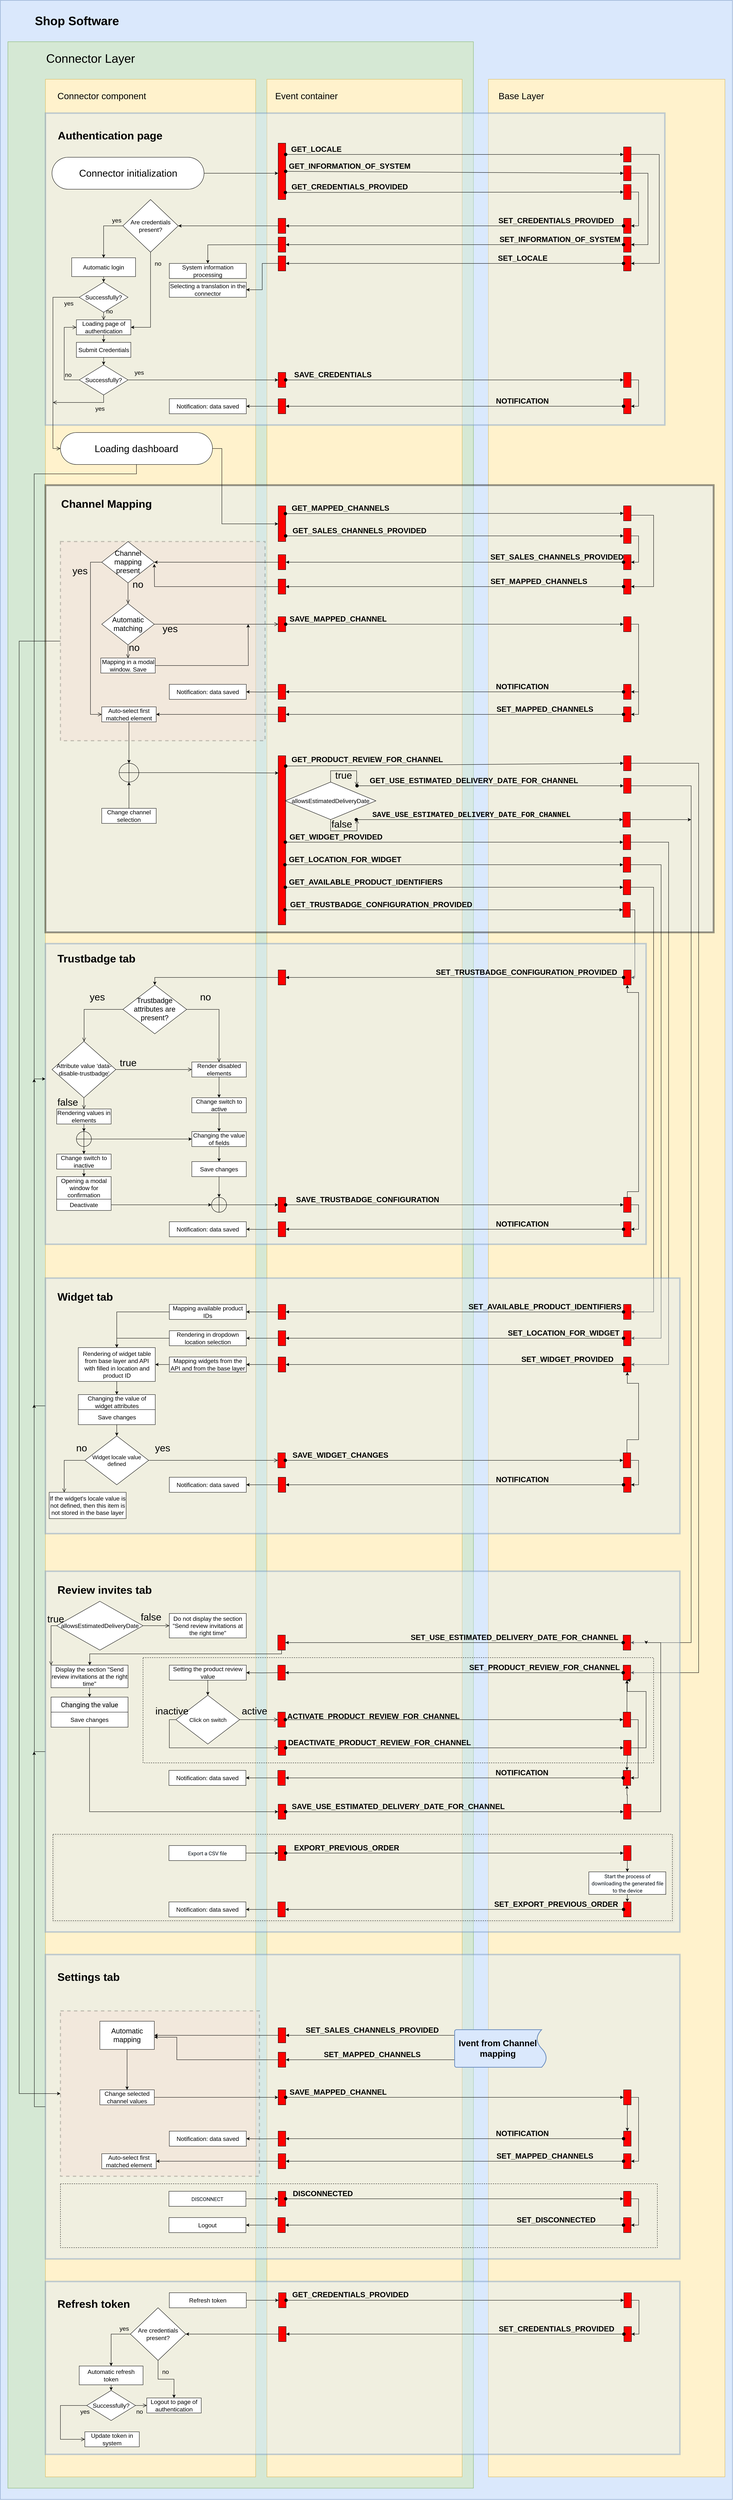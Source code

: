 <mxfile version="17.1.3" type="google"><diagram id="kgpKYQtTHZ0yAKxKKP6v" name="Page-1"><mxGraphModel grid="1" gridSize="10" guides="1" tooltips="1" connect="1" arrows="1" page="1" fold="1" pageScale="1" pageWidth="2339" pageHeight="3300" math="0" shadow="0"><root><mxCell id="0"/><mxCell id="1" parent="0"/><mxCell id="LSZJkecF79FRnBt_k18C-3" value="" style="verticalLabelPosition=bottom;verticalAlign=top;html=1;shape=mxgraph.basic.rect;fillColor2=none;strokeWidth=1;size=20;indent=5;fillColor=#dae8fc;strokeColor=#6c8ebf;" parent="1" vertex="1"><mxGeometry x="-40" y="-90" width="1950" height="6650" as="geometry"/></mxCell><mxCell id="LSZJkecF79FRnBt_k18C-6" value="" style="rounded=0;whiteSpace=wrap;html=1;fillColor=#fff2cc;strokeColor=#d6b656;" parent="1" vertex="1"><mxGeometry x="1260" y="120" width="630" height="6380" as="geometry"/></mxCell><mxCell id="LSZJkecF79FRnBt_k18C-5" value="" style="rounded=0;whiteSpace=wrap;html=1;fillColor=#d5e8d4;strokeColor=#82b366;" parent="1" vertex="1"><mxGeometry x="-20" y="20" width="1240" height="6510" as="geometry"/></mxCell><mxCell id="LSZJkecF79FRnBt_k18C-13" value="" style="rounded=0;whiteSpace=wrap;html=1;labelBackgroundColor=none;labelBorderColor=none;fontFamily=Helvetica;fontSize=26;fillColor=#fff2cc;strokeColor=#d6b656;" parent="1" vertex="1"><mxGeometry x="80" y="120" width="560" height="6380" as="geometry"/></mxCell><mxCell id="LSZJkecF79FRnBt_k18C-14" value="" style="rounded=0;whiteSpace=wrap;html=1;labelBackgroundColor=none;labelBorderColor=none;fontFamily=Helvetica;fontSize=26;fillColor=#fff2cc;strokeColor=#d6b656;" parent="1" vertex="1"><mxGeometry x="670" y="120" width="520" height="6380" as="geometry"/></mxCell><mxCell id="LSZJkecF79FRnBt_k18C-104" value="" style="rounded=0;whiteSpace=wrap;html=1;labelBackgroundColor=none;labelBorderColor=none;fontFamily=Helvetica;fontSize=26;fillColor=#DAE8FC;fontColor=#333333;strokeColor=#000000;gradientColor=none;strokeWidth=5;opacity=40;" parent="1" vertex="1"><mxGeometry x="80" y="1200" width="1780" height="1190" as="geometry"/></mxCell><mxCell id="g-a9l5bh9RtnpEigGKmV-79" value="" style="rounded=0;whiteSpace=wrap;html=1;dashed=1;fillColor=#f8cecc;strokeColor=#000000;opacity=20;strokeWidth=3;" vertex="1" parent="1"><mxGeometry x="120" y="1350" width="545" height="530" as="geometry"/></mxCell><mxCell id="LSZJkecF79FRnBt_k18C-7" value="Shop Software" style="text;html=1;strokeColor=none;fillColor=none;align=left;verticalAlign=middle;whiteSpace=wrap;rounded=0;labelBackgroundColor=none;fontSize=32;fontFamily=Helvetica;fontStyle=1" parent="1" vertex="1"><mxGeometry x="50" y="-50" width="300" height="30" as="geometry"/></mxCell><mxCell id="LSZJkecF79FRnBt_k18C-10" value="&lt;meta charset=&quot;utf-8&quot; style=&quot;font-size: 32px;&quot;&gt;&lt;span style=&quot;color: rgb(0, 0, 0); font-size: 32px; font-style: normal; font-weight: 400; letter-spacing: normal; text-indent: 0px; text-transform: none; word-spacing: 0px; display: inline; float: none;&quot;&gt;Connector Layer&lt;/span&gt;" style="text;html=1;strokeColor=none;fillColor=none;align=left;verticalAlign=middle;whiteSpace=wrap;rounded=0;labelBackgroundColor=none;fontFamily=Helvetica;fontSize=32;labelBorderColor=none;" parent="1" vertex="1"><mxGeometry x="80" y="50" width="250" height="30" as="geometry"/></mxCell><mxCell id="LSZJkecF79FRnBt_k18C-11" value="&lt;span style=&quot;color: rgb(0, 0, 0); font-size: 24px; font-style: normal; font-weight: 400; letter-spacing: normal; text-indent: 0px; text-transform: none; word-spacing: 0px; display: inline; float: none;&quot;&gt;Base Layer&lt;/span&gt;" style="text;html=1;strokeColor=none;fillColor=none;align=left;verticalAlign=middle;whiteSpace=wrap;rounded=0;labelBackgroundColor=none;fontFamily=Helvetica;fontSize=24;labelBorderColor=none;" parent="1" vertex="1"><mxGeometry x="1285" y="150" width="250" height="30" as="geometry"/></mxCell><mxCell id="LSZJkecF79FRnBt_k18C-15" value="&lt;span style=&quot;color: rgb(0, 0, 0); font-size: 24px; font-style: normal; font-weight: 400; letter-spacing: normal; text-indent: 0px; text-transform: none; word-spacing: 0px; display: inline; float: none;&quot;&gt;Connector component&lt;/span&gt;" style="text;html=1;strokeColor=none;fillColor=none;align=left;verticalAlign=middle;whiteSpace=wrap;rounded=0;labelBackgroundColor=none;fontFamily=Helvetica;fontSize=24;labelBorderColor=none;" parent="1" vertex="1"><mxGeometry x="110" y="150" width="300" height="30" as="geometry"/></mxCell><mxCell id="LSZJkecF79FRnBt_k18C-16" value="&lt;span style=&quot;color: rgb(0, 0, 0); font-size: 24px; font-style: normal; font-weight: 400; letter-spacing: normal; text-indent: 0px; text-transform: none; word-spacing: 0px; display: inline; float: none;&quot;&gt;Event container&lt;/span&gt;" style="text;html=1;strokeColor=none;fillColor=none;align=left;verticalAlign=middle;whiteSpace=wrap;rounded=0;labelBackgroundColor=none;fontFamily=Helvetica;fontSize=24;labelBorderColor=none;" parent="1" vertex="1"><mxGeometry x="690" y="150" width="250" height="30" as="geometry"/></mxCell><mxCell id="LSZJkecF79FRnBt_k18C-17" value="" style="rounded=0;whiteSpace=wrap;html=1;labelBackgroundColor=none;labelBorderColor=none;fontFamily=Helvetica;fontSize=26;fillColor=#dae8fc;strokeColor=#6C8EBF;strokeWidth=4;opacity=40;" parent="1" vertex="1"><mxGeometry x="80" y="210" width="1650" height="830" as="geometry"/></mxCell><mxCell id="LSZJkecF79FRnBt_k18C-29" style="edgeStyle=orthogonalEdgeStyle;rounded=0;orthogonalLoop=1;jettySize=auto;html=1;fontFamily=Helvetica;fontSize=26;" parent="1" source="LSZJkecF79FRnBt_k18C-19" target="LSZJkecF79FRnBt_k18C-20" edge="1"><mxGeometry relative="1" as="geometry"><Array as="points"><mxPoint x="590" y="370"/><mxPoint x="590" y="370"/></Array></mxGeometry></mxCell><mxCell id="LSZJkecF79FRnBt_k18C-19" value="&lt;span style=&quot;color: rgb(0, 0, 0); font-family: helvetica; font-size: 26px; font-style: normal; font-weight: 400; letter-spacing: normal; text-align: center; text-indent: 0px; text-transform: none; word-spacing: 0px; display: inline; float: none;&quot;&gt;Connector initialization&lt;/span&gt;" style="rounded=1;whiteSpace=wrap;html=1;arcSize=50;fontSize=16;labelBackgroundColor=default;" parent="1" vertex="1"><mxGeometry x="97.5" y="327.5" width="405" height="85" as="geometry"/></mxCell><mxCell id="LSZJkecF79FRnBt_k18C-20" value="" style="rounded=0;whiteSpace=wrap;html=1;labelBackgroundColor=none;labelBorderColor=none;fontFamily=Helvetica;fontSize=26;strokeColor=#000000;strokeWidth=1;fillColor=#FF0000;gradientColor=none;" parent="1" vertex="1"><mxGeometry x="700" y="290" width="20" height="150" as="geometry"/></mxCell><mxCell id="LSZJkecF79FRnBt_k18C-36" style="edgeStyle=orthogonalEdgeStyle;rounded=0;orthogonalLoop=1;jettySize=auto;html=1;entryX=1;entryY=0.5;entryDx=0;entryDy=0;fontFamily=Helvetica;fontSize=26;exitX=1;exitY=0.5;exitDx=0;exitDy=0;" parent="1" source="LSZJkecF79FRnBt_k18C-23" target="LSZJkecF79FRnBt_k18C-33" edge="1"><mxGeometry relative="1" as="geometry"><Array as="points"><mxPoint x="1715" y="320"/><mxPoint x="1715" y="610"/></Array></mxGeometry></mxCell><mxCell id="LSZJkecF79FRnBt_k18C-23" value="" style="rounded=0;whiteSpace=wrap;html=1;labelBackgroundColor=none;labelBorderColor=none;fontFamily=Helvetica;fontSize=26;strokeColor=#000000;strokeWidth=1;fillColor=#FF0000;gradientColor=none;" parent="1" vertex="1"><mxGeometry x="1620" y="300" width="20" height="40" as="geometry"/></mxCell><mxCell id="LSZJkecF79FRnBt_k18C-35" style="edgeStyle=orthogonalEdgeStyle;rounded=0;orthogonalLoop=1;jettySize=auto;html=1;entryX=1;entryY=0.5;entryDx=0;entryDy=0;fontFamily=Helvetica;fontSize=26;exitX=1;exitY=0.5;exitDx=0;exitDy=0;" parent="1" source="LSZJkecF79FRnBt_k18C-24" target="LSZJkecF79FRnBt_k18C-32" edge="1"><mxGeometry relative="1" as="geometry"><Array as="points"><mxPoint x="1685" y="370"/><mxPoint x="1685" y="560"/></Array></mxGeometry></mxCell><mxCell id="LSZJkecF79FRnBt_k18C-24" value="" style="rounded=0;whiteSpace=wrap;html=1;labelBackgroundColor=none;labelBorderColor=none;fontFamily=Helvetica;fontSize=26;strokeColor=#000000;strokeWidth=1;fillColor=#FF0000;gradientColor=none;" parent="1" vertex="1"><mxGeometry x="1620" y="350" width="20" height="40" as="geometry"/></mxCell><mxCell id="LSZJkecF79FRnBt_k18C-34" style="edgeStyle=orthogonalEdgeStyle;rounded=0;orthogonalLoop=1;jettySize=auto;html=1;entryX=1;entryY=0.5;entryDx=0;entryDy=0;fontFamily=Helvetica;fontSize=26;exitX=1;exitY=0.5;exitDx=0;exitDy=0;" parent="1" source="LSZJkecF79FRnBt_k18C-25" target="LSZJkecF79FRnBt_k18C-31" edge="1"><mxGeometry relative="1" as="geometry"/></mxCell><mxCell id="LSZJkecF79FRnBt_k18C-25" value="" style="rounded=0;whiteSpace=wrap;html=1;labelBackgroundColor=none;labelBorderColor=none;fontFamily=Helvetica;fontSize=26;strokeColor=#000000;strokeWidth=1;fillColor=#FF0000;gradientColor=none;" parent="1" vertex="1"><mxGeometry x="1620" y="400" width="20" height="40" as="geometry"/></mxCell><mxCell id="LSZJkecF79FRnBt_k18C-26" value="&lt;font style=&quot;font-size: 20px&quot;&gt;&lt;b style=&quot;font-size: 20px&quot;&gt;G&lt;font style=&quot;font-size: 20px&quot;&gt;ET_INFORMATION_OF_SYSTEM&lt;/font&gt;&lt;/b&gt;&lt;/font&gt;" style="html=1;verticalAlign=bottom;startArrow=oval;startFill=1;endArrow=block;startSize=8;rounded=0;fontFamily=Helvetica;fontSize=20;entryX=0;entryY=0.5;entryDx=0;entryDy=0;labelBackgroundColor=none;exitX=1;exitY=0.5;exitDx=0;exitDy=0;" parent="1" source="LSZJkecF79FRnBt_k18C-20" target="LSZJkecF79FRnBt_k18C-24" edge="1"><mxGeometry x="-0.622" y="1" width="60" relative="1" as="geometry"><mxPoint x="805.0" y="369.62" as="sourcePoint"/><mxPoint x="1285" y="370" as="targetPoint"/><mxPoint as="offset"/></mxGeometry></mxCell><mxCell id="LSZJkecF79FRnBt_k18C-27" value="GET_CREDENTIALS_PROVIDED" style="html=1;verticalAlign=bottom;startArrow=oval;startFill=1;endArrow=block;startSize=8;rounded=0;fontFamily=Helvetica;fontSize=20;entryX=0;entryY=0.5;entryDx=0;entryDy=0;fontStyle=1;exitX=0.958;exitY=0.874;exitDx=0;exitDy=0;exitPerimeter=0;labelBackgroundColor=none;" parent="1" source="LSZJkecF79FRnBt_k18C-20" target="LSZJkecF79FRnBt_k18C-25" edge="1"><mxGeometry x="-0.621" y="1" width="60" relative="1" as="geometry"><mxPoint x="805.0" y="419.62" as="sourcePoint"/><mxPoint x="1285" y="420" as="targetPoint"/><mxPoint as="offset"/></mxGeometry></mxCell><mxCell id="LSZJkecF79FRnBt_k18C-28" value="&lt;div style=&quot;font-size: 20px;&quot;&gt;&lt;font style=&quot;font-size: 20px;&quot;&gt;GET_LOCALE&lt;/font&gt;&lt;/div&gt;" style="html=1;verticalAlign=bottom;startArrow=oval;startFill=1;endArrow=block;startSize=8;rounded=0;fontFamily=Helvetica;fontSize=20;entryX=0;entryY=0.5;entryDx=0;entryDy=0;fontStyle=1;align=right;labelPosition=left;verticalLabelPosition=top;labelBackgroundColor=none;" parent="1" target="LSZJkecF79FRnBt_k18C-23" edge="1"><mxGeometry x="-0.667" width="60" relative="1" as="geometry"><mxPoint x="720" y="320" as="sourcePoint"/><mxPoint x="1285" y="320" as="targetPoint"/><mxPoint as="offset"/></mxGeometry></mxCell><mxCell id="LSZJkecF79FRnBt_k18C-31" value="" style="rounded=0;whiteSpace=wrap;html=1;labelBackgroundColor=none;labelBorderColor=none;fontFamily=Helvetica;fontSize=26;strokeColor=#000000;strokeWidth=1;fillColor=#FF0000;gradientColor=none;" parent="1" vertex="1"><mxGeometry x="1620" y="490" width="20" height="40" as="geometry"/></mxCell><mxCell id="LSZJkecF79FRnBt_k18C-32" value="" style="rounded=0;whiteSpace=wrap;html=1;labelBackgroundColor=none;labelBorderColor=none;fontFamily=Helvetica;fontSize=26;strokeColor=#000000;strokeWidth=1;fillColor=#FF0000;gradientColor=none;" parent="1" vertex="1"><mxGeometry x="1620" y="540" width="20" height="40" as="geometry"/></mxCell><mxCell id="LSZJkecF79FRnBt_k18C-33" value="" style="rounded=0;whiteSpace=wrap;html=1;labelBackgroundColor=none;labelBorderColor=none;fontFamily=Helvetica;fontSize=26;strokeColor=#000000;strokeWidth=1;fillColor=#FF0000;gradientColor=none;" parent="1" vertex="1"><mxGeometry x="1620" y="590" width="20" height="40" as="geometry"/></mxCell><mxCell id="LSZJkecF79FRnBt_k18C-100" style="edgeStyle=orthogonalEdgeStyle;rounded=0;orthogonalLoop=1;jettySize=auto;html=1;entryX=1;entryY=0.5;entryDx=0;entryDy=0;labelBackgroundColor=none;fontFamily=Helvetica;fontSize=26;fontColor=#000000;strokeColor=#000000;" parent="1" source="LSZJkecF79FRnBt_k18C-38" target="LSZJkecF79FRnBt_k18C-51" edge="1"><mxGeometry relative="1" as="geometry"/></mxCell><mxCell id="LSZJkecF79FRnBt_k18C-38" value="" style="rounded=0;whiteSpace=wrap;html=1;labelBackgroundColor=none;labelBorderColor=none;fontFamily=Helvetica;fontSize=26;strokeColor=#000000;strokeWidth=1;fillColor=#FF0000;gradientColor=none;" parent="1" vertex="1"><mxGeometry x="700" y="490" width="20" height="40" as="geometry"/></mxCell><mxCell id="LSZJkecF79FRnBt_k18C-39" value="" style="rounded=0;whiteSpace=wrap;html=1;labelBackgroundColor=none;labelBorderColor=none;fontFamily=Helvetica;fontSize=26;strokeColor=#000000;strokeWidth=1;fillColor=#FF0000;gradientColor=none;" parent="1" vertex="1"><mxGeometry x="700" y="540" width="20" height="40" as="geometry"/></mxCell><mxCell id="LSZJkecF79FRnBt_k18C-99" style="edgeStyle=orthogonalEdgeStyle;rounded=0;orthogonalLoop=1;jettySize=auto;html=1;entryX=1;entryY=0.5;entryDx=0;entryDy=0;labelBackgroundColor=none;fontFamily=Helvetica;fontSize=26;fontColor=#000000;strokeColor=#000000;" parent="1" source="LSZJkecF79FRnBt_k18C-40" target="LSZJkecF79FRnBt_k18C-45" edge="1"><mxGeometry relative="1" as="geometry"/></mxCell><mxCell id="LSZJkecF79FRnBt_k18C-40" value="" style="rounded=0;whiteSpace=wrap;html=1;labelBackgroundColor=none;labelBorderColor=none;fontFamily=Helvetica;fontSize=26;strokeColor=#000000;strokeWidth=1;fillColor=#FF0000;gradientColor=none;" parent="1" vertex="1"><mxGeometry x="700" y="590" width="20" height="40" as="geometry"/></mxCell><mxCell id="LSZJkecF79FRnBt_k18C-42" value="&lt;span style=&quot;font-weight: 700&quot;&gt;SET_CREDENTIALS_PROVIDED&lt;/span&gt;" style="html=1;verticalAlign=bottom;startArrow=oval;startFill=1;endArrow=block;startSize=8;rounded=0;labelBackgroundColor=none;fontFamily=Helvetica;fontSize=20;fontColor=#000000;exitX=0;exitY=0.5;exitDx=0;exitDy=0;entryX=1;entryY=0.5;entryDx=0;entryDy=0;" parent="1" source="LSZJkecF79FRnBt_k18C-31" target="LSZJkecF79FRnBt_k18C-38" edge="1"><mxGeometry x="-0.6" width="60" relative="1" as="geometry"><mxPoint x="1100" y="530" as="sourcePoint"/><mxPoint x="1160" y="530" as="targetPoint"/><mxPoint as="offset"/></mxGeometry></mxCell><mxCell id="LSZJkecF79FRnBt_k18C-43" value="&lt;b style=&quot;font-size: 20px&quot;&gt;&lt;font style=&quot;font-size: 20px&quot;&gt;SET_INFORMATION_OF_SYSTEM&lt;/font&gt;&lt;/b&gt;" style="html=1;verticalAlign=bottom;startArrow=oval;startFill=1;endArrow=block;startSize=8;rounded=0;labelBackgroundColor=none;fontFamily=Helvetica;fontSize=20;fontColor=#000000;exitX=0;exitY=0.5;exitDx=0;exitDy=0;entryX=1;entryY=0.5;entryDx=0;entryDy=0;" parent="1" source="LSZJkecF79FRnBt_k18C-32" target="LSZJkecF79FRnBt_k18C-39" edge="1"><mxGeometry x="-0.622" width="60" relative="1" as="geometry"><mxPoint x="1510" y="559.64" as="sourcePoint"/><mxPoint x="805" y="559.64" as="targetPoint"/><mxPoint as="offset"/></mxGeometry></mxCell><mxCell id="LSZJkecF79FRnBt_k18C-44" value="&lt;span style=&quot;font-weight: 700 ; text-align: right&quot;&gt;SET_LOCALE&lt;/span&gt;" style="html=1;verticalAlign=bottom;startArrow=oval;startFill=1;endArrow=block;startSize=8;rounded=0;labelBackgroundColor=none;fontFamily=Helvetica;fontSize=20;fontColor=default;exitX=0;exitY=0.5;exitDx=0;exitDy=0;entryX=1;entryY=0.5;entryDx=0;entryDy=0;" parent="1" source="LSZJkecF79FRnBt_k18C-33" target="LSZJkecF79FRnBt_k18C-40" edge="1"><mxGeometry x="-0.4" width="60" relative="1" as="geometry"><mxPoint x="1510" y="609.64" as="sourcePoint"/><mxPoint x="805" y="609.64" as="targetPoint"/><mxPoint x="1" as="offset"/></mxGeometry></mxCell><mxCell id="LSZJkecF79FRnBt_k18C-45" value="&lt;font style=&quot;vertical-align: inherit; font-size: 16px;&quot;&gt;&lt;font style=&quot;vertical-align: inherit; font-size: 16px;&quot;&gt;Selecting a translation in the connector&lt;/font&gt;&lt;/font&gt;" style="rounded=0;whiteSpace=wrap;html=1;fontSize=16;" parent="1" vertex="1"><mxGeometry x="410" y="660" width="205" height="40" as="geometry"/></mxCell><mxCell id="LSZJkecF79FRnBt_k18C-49" style="edgeStyle=orthogonalEdgeStyle;rounded=0;orthogonalLoop=1;jettySize=auto;html=1;labelBackgroundColor=none;fontFamily=Helvetica;fontSize=16;fontColor=default;" parent="1" target="LSZJkecF79FRnBt_k18C-50" edge="1"><mxGeometry relative="1" as="geometry"><mxPoint x="700" y="560" as="sourcePoint"/></mxGeometry></mxCell><mxCell id="LSZJkecF79FRnBt_k18C-50" value="&lt;font style=&quot;vertical-align: inherit; font-size: 16px;&quot;&gt;&lt;font style=&quot;vertical-align: inherit; font-size: 16px;&quot;&gt;&lt;font style=&quot;vertical-align: inherit; font-size: 16px;&quot;&gt;&lt;font style=&quot;vertical-align: inherit; font-size: 16px;&quot;&gt;System information processing&lt;/font&gt;&lt;/font&gt;&lt;/font&gt;&lt;/font&gt;" style="rounded=0;whiteSpace=wrap;html=1;fontSize=16;" parent="1" vertex="1"><mxGeometry x="410" y="610" width="205" height="40" as="geometry"/></mxCell><mxCell id="LSZJkecF79FRnBt_k18C-58" style="edgeStyle=orthogonalEdgeStyle;rounded=0;orthogonalLoop=1;jettySize=auto;html=1;labelBackgroundColor=none;fontFamily=Helvetica;fontSize=16;fontColor=default;strokeColor=#000000;exitX=0.5;exitY=1;exitDx=0;exitDy=0;entryX=1;entryY=0.5;entryDx=0;entryDy=0;" parent="1" source="LSZJkecF79FRnBt_k18C-51" target="LSZJkecF79FRnBt_k18C-55" edge="1"><mxGeometry relative="1" as="geometry"><Array as="points"/></mxGeometry></mxCell><mxCell id="LSZJkecF79FRnBt_k18C-97" style="edgeStyle=orthogonalEdgeStyle;rounded=0;orthogonalLoop=1;jettySize=auto;html=1;entryX=0.5;entryY=0;entryDx=0;entryDy=0;labelBackgroundColor=none;fontFamily=Helvetica;fontSize=26;fontColor=#000000;strokeColor=#000000;exitX=0;exitY=0.5;exitDx=0;exitDy=0;" parent="1" source="LSZJkecF79FRnBt_k18C-51" target="LSZJkecF79FRnBt_k18C-54" edge="1"><mxGeometry relative="1" as="geometry"><Array as="points"><mxPoint x="235" y="510"/></Array></mxGeometry></mxCell><mxCell id="LSZJkecF79FRnBt_k18C-51" value="&lt;font style=&quot;vertical-align: inherit&quot;&gt;&lt;font style=&quot;vertical-align: inherit&quot;&gt;Are credentials present?&lt;/font&gt;&lt;/font&gt;" style="rhombus;whiteSpace=wrap;html=1;labelBackgroundColor=none;labelBorderColor=none;fontFamily=Helvetica;fontSize=16;" parent="1" vertex="1"><mxGeometry x="286.25" y="440" width="147.5" height="140" as="geometry"/></mxCell><mxCell id="LSZJkecF79FRnBt_k18C-94" style="edgeStyle=orthogonalEdgeStyle;rounded=0;orthogonalLoop=1;jettySize=auto;html=1;entryX=0.5;entryY=0;entryDx=0;entryDy=0;labelBackgroundColor=none;fontFamily=Helvetica;fontSize=26;fontColor=#000000;strokeColor=#000000;" parent="1" source="LSZJkecF79FRnBt_k18C-54" target="LSZJkecF79FRnBt_k18C-62" edge="1"><mxGeometry relative="1" as="geometry"/></mxCell><mxCell id="LSZJkecF79FRnBt_k18C-54" value="&lt;font style=&quot;vertical-align: inherit; font-size: 16px;&quot;&gt;&lt;font style=&quot;vertical-align: inherit; font-size: 16px;&quot;&gt;&lt;font style=&quot;vertical-align: inherit; font-size: 16px;&quot;&gt;&lt;font style=&quot;vertical-align: inherit; font-size: 16px;&quot;&gt;Automatic login&lt;/font&gt;&lt;/font&gt;&lt;/font&gt;&lt;/font&gt;" style="rounded=0;whiteSpace=wrap;html=1;fontSize=16;" parent="1" vertex="1"><mxGeometry x="150" y="595" width="170" height="50" as="geometry"/></mxCell><mxCell id="LSZJkecF79FRnBt_k18C-70" style="edgeStyle=orthogonalEdgeStyle;rounded=0;orthogonalLoop=1;jettySize=auto;html=1;labelBackgroundColor=none;fontFamily=Helvetica;fontSize=16;fontColor=#000000;strokeColor=#000000;" parent="1" source="LSZJkecF79FRnBt_k18C-55" target="LSZJkecF79FRnBt_k18C-68" edge="1"><mxGeometry relative="1" as="geometry"/></mxCell><mxCell id="LSZJkecF79FRnBt_k18C-55" value="&lt;font style=&quot;vertical-align: inherit ; font-size: 16px&quot;&gt;&lt;font style=&quot;vertical-align: inherit ; font-size: 16px&quot;&gt;&lt;font style=&quot;vertical-align: inherit ; font-size: 16px&quot;&gt;&lt;font style=&quot;vertical-align: inherit ; font-size: 16px&quot;&gt;Loading page of authentication&lt;/font&gt;&lt;/font&gt;&lt;/font&gt;&lt;/font&gt;" style="rounded=0;whiteSpace=wrap;html=1;fontSize=16;" parent="1" vertex="1"><mxGeometry x="162.5" y="760" width="145" height="40" as="geometry"/></mxCell><mxCell id="LSZJkecF79FRnBt_k18C-60" value="no" style="text;html=1;strokeColor=none;fillColor=none;align=center;verticalAlign=middle;whiteSpace=wrap;rounded=0;labelBackgroundColor=none;labelBorderColor=none;fontFamily=Helvetica;fontSize=16;fontColor=default;" parent="1" vertex="1"><mxGeometry x="350" y="595" width="60" height="30" as="geometry"/></mxCell><mxCell id="LSZJkecF79FRnBt_k18C-61" value="yes" style="text;html=1;strokeColor=none;fillColor=none;align=center;verticalAlign=middle;whiteSpace=wrap;rounded=0;labelBackgroundColor=none;labelBorderColor=none;fontFamily=Helvetica;fontSize=16;fontColor=default;" parent="1" vertex="1"><mxGeometry x="240" y="480" width="60" height="30" as="geometry"/></mxCell><mxCell id="LSZJkecF79FRnBt_k18C-62" value="Successfully?" style="rhombus;whiteSpace=wrap;html=1;labelBackgroundColor=none;labelBorderColor=none;fontFamily=Helvetica;fontSize=16;" parent="1" vertex="1"><mxGeometry x="170" y="660" width="130" height="80" as="geometry"/></mxCell><mxCell id="LSZJkecF79FRnBt_k18C-63" value="no" style="edgeStyle=orthogonalEdgeStyle;html=1;align=left;verticalAlign=bottom;endArrow=open;endSize=8;strokeColor=#000000;rounded=0;labelBackgroundColor=none;fontFamily=Helvetica;fontSize=16;fontColor=#000000;entryX=0.5;entryY=0;entryDx=0;entryDy=0;" parent="1" source="LSZJkecF79FRnBt_k18C-62" target="LSZJkecF79FRnBt_k18C-55" edge="1"><mxGeometry y="5" relative="1" as="geometry"><mxPoint x="400" y="620" as="targetPoint"/><mxPoint y="-1" as="offset"/></mxGeometry></mxCell><mxCell id="LSZJkecF79FRnBt_k18C-74" value="" style="edgeStyle=orthogonalEdgeStyle;rounded=0;orthogonalLoop=1;jettySize=auto;html=1;labelBackgroundColor=none;fontFamily=Helvetica;fontSize=16;fontColor=#000000;strokeColor=#000000;" parent="1" source="LSZJkecF79FRnBt_k18C-68" target="LSZJkecF79FRnBt_k18C-71" edge="1"><mxGeometry relative="1" as="geometry"/></mxCell><mxCell id="LSZJkecF79FRnBt_k18C-68" value="&lt;font style=&quot;vertical-align: inherit ; font-size: 16px&quot;&gt;&lt;font style=&quot;vertical-align: inherit ; font-size: 16px&quot;&gt;&lt;font style=&quot;vertical-align: inherit ; font-size: 16px&quot;&gt;&lt;font style=&quot;vertical-align: inherit ; font-size: 16px&quot;&gt;Submit Credentials&lt;/font&gt;&lt;/font&gt;&lt;/font&gt;&lt;/font&gt;" style="rounded=0;whiteSpace=wrap;html=1;fontSize=16;" parent="1" vertex="1"><mxGeometry x="162.5" y="820" width="145" height="40" as="geometry"/></mxCell><mxCell id="LSZJkecF79FRnBt_k18C-86" style="edgeStyle=orthogonalEdgeStyle;rounded=0;orthogonalLoop=1;jettySize=auto;html=1;entryX=0;entryY=0.5;entryDx=0;entryDy=0;labelBackgroundColor=none;fontFamily=Helvetica;fontSize=16;fontColor=#000000;strokeColor=#000000;" parent="1" source="LSZJkecF79FRnBt_k18C-71" target="LSZJkecF79FRnBt_k18C-85" edge="1"><mxGeometry relative="1" as="geometry"/></mxCell><mxCell id="LSZJkecF79FRnBt_k18C-71" value="Successfully?" style="rhombus;whiteSpace=wrap;html=1;labelBackgroundColor=none;labelBorderColor=none;fontFamily=Helvetica;fontSize=16;" parent="1" vertex="1"><mxGeometry x="170" y="880" width="130" height="80" as="geometry"/></mxCell><mxCell id="LSZJkecF79FRnBt_k18C-72" value="no" style="edgeStyle=orthogonalEdgeStyle;html=1;align=left;verticalAlign=bottom;endArrow=open;endSize=8;strokeColor=#000000;rounded=0;labelBackgroundColor=none;fontFamily=Helvetica;fontSize=16;fontColor=#000000;entryX=0;entryY=0.5;entryDx=0;entryDy=0;exitX=0;exitY=0.5;exitDx=0;exitDy=0;" parent="1" source="LSZJkecF79FRnBt_k18C-71" target="LSZJkecF79FRnBt_k18C-55" edge="1"><mxGeometry x="-0.6" relative="1" as="geometry"><mxPoint x="235" y="1060" as="targetPoint"/><mxPoint as="offset"/><Array as="points"><mxPoint x="130" y="920"/><mxPoint x="130" y="780"/></Array></mxGeometry></mxCell><mxCell id="LSZJkecF79FRnBt_k18C-73" value="yes" style="edgeStyle=orthogonalEdgeStyle;html=1;align=left;verticalAlign=top;endArrow=open;endSize=8;strokeColor=#000000;rounded=0;labelBackgroundColor=none;fontFamily=Helvetica;fontSize=16;fontColor=#000000;exitX=0.5;exitY=1;exitDx=0;exitDy=0;" parent="1" source="LSZJkecF79FRnBt_k18C-71" edge="1"><mxGeometry x="-0.429" relative="1" as="geometry"><mxPoint x="100" y="980" as="targetPoint"/><Array as="points"><mxPoint x="235" y="980"/><mxPoint x="100" y="980"/></Array><mxPoint as="offset"/></mxGeometry></mxCell><mxCell id="LSZJkecF79FRnBt_k18C-77" style="edgeStyle=orthogonalEdgeStyle;rounded=0;orthogonalLoop=1;jettySize=auto;html=1;entryX=1;entryY=0.5;entryDx=0;entryDy=0;fontFamily=Helvetica;fontSize=26;exitX=1;exitY=0.5;exitDx=0;exitDy=0;" parent="1" source="LSZJkecF79FRnBt_k18C-83" target="LSZJkecF79FRnBt_k18C-78" edge="1"><mxGeometry relative="1" as="geometry"><mxPoint x="1640" y="900" as="sourcePoint"/></mxGeometry></mxCell><mxCell id="LSZJkecF79FRnBt_k18C-78" value="" style="rounded=0;whiteSpace=wrap;html=1;labelBackgroundColor=none;labelBorderColor=none;fontFamily=Helvetica;fontSize=26;strokeColor=#000000;strokeWidth=1;fillColor=#FF0000;gradientColor=none;" parent="1" vertex="1"><mxGeometry x="1620" y="970" width="20" height="40" as="geometry"/></mxCell><mxCell id="LSZJkecF79FRnBt_k18C-79" value="&lt;div style=&quot;text-align: right; font-size: 20px;&quot;&gt;&lt;span style=&quot;font-size: 20px;&quot;&gt;&lt;b style=&quot;font-size: 20px;&quot;&gt;NOTIFICATION&lt;/b&gt;&lt;/span&gt;&lt;/div&gt;" style="html=1;verticalAlign=bottom;startArrow=oval;startFill=1;endArrow=block;startSize=8;rounded=0;labelBackgroundColor=none;fontFamily=Helvetica;fontSize=20;fontColor=#000000;exitX=0;exitY=0.5;exitDx=0;exitDy=0;entryX=1;entryY=0.5;entryDx=0;entryDy=0;" parent="1" source="LSZJkecF79FRnBt_k18C-78" edge="1"><mxGeometry x="-0.4" width="60" relative="1" as="geometry"><mxPoint x="1100" y="1010" as="sourcePoint"/><mxPoint x="720" y="990" as="targetPoint"/><mxPoint as="offset"/></mxGeometry></mxCell><mxCell id="LSZJkecF79FRnBt_k18C-83" value="" style="rounded=0;whiteSpace=wrap;html=1;labelBackgroundColor=none;labelBorderColor=none;fontFamily=Helvetica;fontSize=26;strokeColor=#000000;strokeWidth=1;fillColor=#FF0000;gradientColor=none;" parent="1" vertex="1"><mxGeometry x="1620" y="900" width="20" height="40" as="geometry"/></mxCell><mxCell id="LSZJkecF79FRnBt_k18C-85" value="" style="rounded=0;whiteSpace=wrap;html=1;labelBackgroundColor=none;labelBorderColor=none;fontFamily=Helvetica;fontSize=26;strokeColor=#000000;strokeWidth=1;fillColor=#FF0000;gradientColor=none;" parent="1" vertex="1"><mxGeometry x="700" y="900" width="20" height="40" as="geometry"/></mxCell><mxCell id="LSZJkecF79FRnBt_k18C-88" value="yes" style="text;html=1;strokeColor=none;fillColor=none;align=center;verticalAlign=middle;whiteSpace=wrap;rounded=0;labelBackgroundColor=none;labelBorderColor=none;fontFamily=Helvetica;fontSize=16;fontColor=default;" parent="1" vertex="1"><mxGeometry x="300" y="885" width="60" height="30" as="geometry"/></mxCell><mxCell id="LSZJkecF79FRnBt_k18C-91" style="edgeStyle=orthogonalEdgeStyle;rounded=0;orthogonalLoop=1;jettySize=auto;html=1;entryX=1;entryY=0.5;entryDx=0;entryDy=0;labelBackgroundColor=none;fontFamily=Helvetica;fontSize=20;fontColor=#000000;strokeColor=#000000;" parent="1" source="LSZJkecF79FRnBt_k18C-89" target="LSZJkecF79FRnBt_k18C-90" edge="1"><mxGeometry relative="1" as="geometry"/></mxCell><mxCell id="LSZJkecF79FRnBt_k18C-89" value="" style="rounded=0;whiteSpace=wrap;html=1;labelBackgroundColor=none;labelBorderColor=none;fontFamily=Helvetica;fontSize=26;strokeColor=#000000;strokeWidth=1;fillColor=#FF0000;gradientColor=none;" parent="1" vertex="1"><mxGeometry x="700" y="970" width="20" height="40" as="geometry"/></mxCell><mxCell id="LSZJkecF79FRnBt_k18C-90" value="&lt;font style=&quot;vertical-align: inherit ; font-size: 16px&quot;&gt;&lt;font style=&quot;vertical-align: inherit ; font-size: 16px&quot;&gt;Notification: data saved&lt;/font&gt;&lt;/font&gt;" style="rounded=0;whiteSpace=wrap;html=1;fontSize=16;" parent="1" vertex="1"><mxGeometry x="410" y="970" width="205" height="40" as="geometry"/></mxCell><mxCell id="LSZJkecF79FRnBt_k18C-64" value="yes" style="edgeStyle=orthogonalEdgeStyle;html=1;align=left;verticalAlign=top;endArrow=open;endSize=8;strokeColor=#000000;rounded=0;labelBackgroundColor=none;fontFamily=Helvetica;fontSize=16;fontColor=#000000;exitX=0;exitY=0.5;exitDx=0;exitDy=0;entryX=0;entryY=0.5;entryDx=0;entryDy=0;" parent="1" source="LSZJkecF79FRnBt_k18C-62" target="LSZJkecF79FRnBt_k18C-106" edge="1"><mxGeometry x="-0.828" relative="1" as="geometry"><mxPoint x="96.25" y="1395" as="targetPoint"/><mxPoint x="140" y="700" as="sourcePoint"/><Array as="points"><mxPoint x="100" y="700"/><mxPoint x="100" y="1103"/></Array><mxPoint as="offset"/></mxGeometry></mxCell><mxCell id="LSZJkecF79FRnBt_k18C-229" style="edgeStyle=orthogonalEdgeStyle;rounded=0;orthogonalLoop=1;jettySize=auto;html=1;labelBackgroundColor=#FFF2CC;fontFamily=Helvetica;fontSize=16;fontColor=#FFF2CC;strokeColor=#000000;exitX=0.5;exitY=1;exitDx=0;exitDy=0;" parent="1" source="LSZJkecF79FRnBt_k18C-106" target="LSZJkecF79FRnBt_k18C-203" edge="1"><mxGeometry relative="1" as="geometry"><Array as="points"><mxPoint x="323" y="1170"/><mxPoint x="50" y="1170"/><mxPoint x="50" y="2780"/></Array><mxPoint x="168.75" y="2392.5" as="targetPoint"/></mxGeometry></mxCell><mxCell id="5D_WGOOgCdQyPNJXZ3vt-7" style="edgeStyle=orthogonalEdgeStyle;rounded=0;orthogonalLoop=1;jettySize=auto;html=1;labelBackgroundColor=none;fontSize=24;fontColor=#FFFFFF;" parent="1" source="LSZJkecF79FRnBt_k18C-106" target="LSZJkecF79FRnBt_k18C-114" edge="1"><mxGeometry relative="1" as="geometry"><mxPoint x="322.5" y="1255" as="targetPoint"/><Array as="points"><mxPoint x="550" y="1103"/><mxPoint x="550" y="1303"/></Array></mxGeometry></mxCell><mxCell id="LSZJkecF79FRnBt_k18C-106" value="Loading dashboard" style="rounded=1;whiteSpace=wrap;html=1;arcSize=50;fontSize=26;" parent="1" vertex="1"><mxGeometry x="120" y="1060" width="405" height="85" as="geometry"/></mxCell><mxCell id="LSZJkecF79FRnBt_k18C-84" value="&lt;span style=&quot;font-size: 20px; text-align: center;&quot;&gt;SAVE_CREDENTIALS&lt;/span&gt;" style="html=1;verticalAlign=bottom;startArrow=oval;startFill=1;endArrow=block;startSize=8;rounded=0;fontFamily=Helvetica;fontSize=20;entryX=0;entryY=0.5;entryDx=0;entryDy=0;fontStyle=1;align=right;labelPosition=left;verticalLabelPosition=top;exitX=1;exitY=0.5;exitDx=0;exitDy=0;labelBackgroundColor=none;" parent="1" source="LSZJkecF79FRnBt_k18C-85" target="LSZJkecF79FRnBt_k18C-83" edge="1"><mxGeometry x="-0.489" width="60" relative="1" as="geometry"><mxPoint x="730" y="920" as="sourcePoint"/><mxPoint x="1285" y="920" as="targetPoint"/><mxPoint as="offset"/></mxGeometry></mxCell><mxCell id="LSZJkecF79FRnBt_k18C-110" style="edgeStyle=orthogonalEdgeStyle;rounded=0;orthogonalLoop=1;jettySize=auto;html=1;entryX=1;entryY=0.5;entryDx=0;entryDy=0;fontFamily=Helvetica;fontSize=26;exitX=1;exitY=0.5;exitDx=0;exitDy=0;" parent="1" source="LSZJkecF79FRnBt_k18C-113" target="LSZJkecF79FRnBt_k18C-111" edge="1"><mxGeometry relative="1" as="geometry"><mxPoint x="1650" y="1380" as="sourcePoint"/><Array as="points"><mxPoint x="1650" y="1280"/><mxPoint x="1700" y="1280"/><mxPoint x="1700" y="1450"/></Array></mxGeometry></mxCell><mxCell id="LSZJkecF79FRnBt_k18C-111" value="" style="rounded=0;whiteSpace=wrap;html=1;labelBackgroundColor=none;labelBorderColor=none;fontFamily=Helvetica;fontSize=26;strokeColor=#000000;strokeWidth=1;fillColor=#FF0000;gradientColor=none;" parent="1" vertex="1"><mxGeometry x="1620" y="1450" width="20" height="40" as="geometry"/></mxCell><mxCell id="LSZJkecF79FRnBt_k18C-112" value="&lt;div style=&quot;text-align: right&quot;&gt;&lt;b&gt;SET_MAPPED_CHANNELS&lt;/b&gt;&lt;br&gt;&lt;/div&gt;" style="html=1;verticalAlign=bottom;startArrow=oval;startFill=1;endArrow=block;startSize=8;rounded=0;labelBackgroundColor=none;fontFamily=Helvetica;fontSize=20;fontColor=#000000;exitX=0;exitY=0.5;exitDx=0;exitDy=0;entryX=1;entryY=0.5;entryDx=0;entryDy=0;" parent="1" source="LSZJkecF79FRnBt_k18C-111" target="LSZJkecF79FRnBt_k18C-115" edge="1"><mxGeometry x="-0.494" width="60" relative="1" as="geometry"><mxPoint x="1110" y="1490" as="sourcePoint"/><mxPoint x="730" y="1470" as="targetPoint"/><mxPoint x="1" as="offset"/></mxGeometry></mxCell><mxCell id="LSZJkecF79FRnBt_k18C-113" value="" style="rounded=0;whiteSpace=wrap;html=1;labelBackgroundColor=none;labelBorderColor=none;fontFamily=Helvetica;fontSize=26;strokeColor=#000000;strokeWidth=1;fillColor=#FF0000;gradientColor=none;" parent="1" vertex="1"><mxGeometry x="1620" y="1255" width="20" height="40" as="geometry"/></mxCell><mxCell id="LSZJkecF79FRnBt_k18C-114" value="" style="rounded=0;whiteSpace=wrap;html=1;labelBackgroundColor=none;labelBorderColor=none;fontFamily=Helvetica;fontSize=26;strokeColor=#000000;strokeWidth=1;fillColor=#FF0000;gradientColor=none;" parent="1" vertex="1"><mxGeometry x="700" y="1255" width="20" height="95" as="geometry"/></mxCell><mxCell id="LSZJkecF79FRnBt_k18C-147" style="edgeStyle=orthogonalEdgeStyle;rounded=0;orthogonalLoop=1;jettySize=auto;html=1;labelBackgroundColor=none;fontFamily=Helvetica;fontSize=26;fontColor=#000000;strokeColor=#000000;" parent="1" source="LSZJkecF79FRnBt_k18C-115" edge="1"><mxGeometry relative="1" as="geometry"><mxPoint x="370" y="1410" as="targetPoint"/></mxGeometry></mxCell><mxCell id="LSZJkecF79FRnBt_k18C-115" value="" style="rounded=0;whiteSpace=wrap;html=1;labelBackgroundColor=none;labelBorderColor=none;fontFamily=Helvetica;fontSize=26;strokeColor=#000000;strokeWidth=1;fillColor=#FF0000;gradientColor=none;" parent="1" vertex="1"><mxGeometry x="700" y="1450" width="20" height="40" as="geometry"/></mxCell><mxCell id="LSZJkecF79FRnBt_k18C-116" value="&lt;div style=&quot;text-align: center&quot;&gt;GET_MAPPED_CHANNELS&lt;/div&gt;" style="html=1;verticalAlign=bottom;startArrow=oval;startFill=1;endArrow=block;startSize=8;rounded=0;fontFamily=Helvetica;fontSize=20;entryX=0;entryY=0.5;entryDx=0;entryDy=0;fontStyle=1;align=right;labelPosition=left;verticalLabelPosition=top;exitX=0.961;exitY=0.218;exitDx=0;exitDy=0;exitPerimeter=0;labelBackgroundColor=none;" parent="1" source="LSZJkecF79FRnBt_k18C-114" target="LSZJkecF79FRnBt_k18C-113" edge="1"><mxGeometry x="-0.383" width="60" relative="1" as="geometry"><mxPoint x="730" y="1275" as="sourcePoint"/><mxPoint x="1295" y="1275" as="targetPoint"/><mxPoint as="offset"/></mxGeometry></mxCell><mxCell id="LSZJkecF79FRnBt_k18C-124" style="edgeStyle=orthogonalEdgeStyle;rounded=0;orthogonalLoop=1;jettySize=auto;html=1;entryX=1;entryY=0.5;entryDx=0;entryDy=0;fontFamily=Helvetica;fontSize=26;exitX=1;exitY=0.5;exitDx=0;exitDy=0;" parent="1" source="LSZJkecF79FRnBt_k18C-127" target="LSZJkecF79FRnBt_k18C-125" edge="1"><mxGeometry relative="1" as="geometry"><mxPoint x="1650" y="1315" as="sourcePoint"/></mxGeometry></mxCell><mxCell id="LSZJkecF79FRnBt_k18C-125" value="" style="rounded=0;whiteSpace=wrap;html=1;labelBackgroundColor=none;labelBorderColor=none;fontFamily=Helvetica;fontSize=26;strokeColor=#000000;strokeWidth=1;fillColor=#FF0000;gradientColor=none;" parent="1" vertex="1"><mxGeometry x="1620" y="1385" width="20" height="40" as="geometry"/></mxCell><mxCell id="LSZJkecF79FRnBt_k18C-126" value="&lt;div style=&quot;text-align: right&quot;&gt;&lt;b&gt;SET_SALES_CHANNELS_PROVIDED&lt;/b&gt;&lt;br&gt;&lt;/div&gt;" style="html=1;verticalAlign=bottom;startArrow=oval;startFill=1;endArrow=block;startSize=8;rounded=0;labelBackgroundColor=none;fontFamily=Helvetica;fontSize=20;fontColor=#000000;exitX=0;exitY=0.5;exitDx=0;exitDy=0;entryX=1;entryY=0.5;entryDx=0;entryDy=0;" parent="1" source="LSZJkecF79FRnBt_k18C-125" target="LSZJkecF79FRnBt_k18C-129" edge="1"><mxGeometry x="-0.604" width="60" relative="1" as="geometry"><mxPoint x="1110" y="1425" as="sourcePoint"/><mxPoint x="730" y="1405" as="targetPoint"/><mxPoint as="offset"/></mxGeometry></mxCell><mxCell id="LSZJkecF79FRnBt_k18C-127" value="" style="rounded=0;whiteSpace=wrap;html=1;labelBackgroundColor=none;labelBorderColor=none;fontFamily=Helvetica;fontSize=26;strokeColor=#000000;strokeWidth=1;fillColor=#FF0000;gradientColor=none;" parent="1" vertex="1"><mxGeometry x="1620" y="1315" width="20" height="40" as="geometry"/></mxCell><mxCell id="LSZJkecF79FRnBt_k18C-144" style="edgeStyle=orthogonalEdgeStyle;rounded=0;orthogonalLoop=1;jettySize=auto;html=1;labelBackgroundColor=none;fontFamily=Helvetica;fontSize=26;fontColor=#000000;strokeColor=#000000;" parent="1" source="LSZJkecF79FRnBt_k18C-129" target="LSZJkecF79FRnBt_k18C-133" edge="1"><mxGeometry relative="1" as="geometry"/></mxCell><mxCell id="LSZJkecF79FRnBt_k18C-129" value="" style="rounded=0;whiteSpace=wrap;html=1;labelBackgroundColor=none;labelBorderColor=none;fontFamily=Helvetica;fontSize=26;strokeColor=#000000;strokeWidth=1;fillColor=#FF0000;gradientColor=none;" parent="1" vertex="1"><mxGeometry x="700" y="1385" width="20" height="40" as="geometry"/></mxCell><mxCell id="LSZJkecF79FRnBt_k18C-130" value="&lt;div style=&quot;text-align: center&quot;&gt;GET_SALES_CHANNELS_PROVIDED&lt;/div&gt;" style="html=1;verticalAlign=bottom;startArrow=oval;startFill=1;endArrow=block;startSize=8;rounded=0;fontFamily=Helvetica;fontSize=20;entryX=0;entryY=0.5;entryDx=0;entryDy=0;fontStyle=1;align=right;labelPosition=left;verticalLabelPosition=top;exitX=1;exitY=0.5;exitDx=0;exitDy=0;labelBackgroundColor=none;" parent="1" target="LSZJkecF79FRnBt_k18C-127" edge="1"><mxGeometry x="-0.165" width="60" relative="1" as="geometry"><mxPoint x="720" y="1335" as="sourcePoint"/><mxPoint x="1295" y="1335" as="targetPoint"/><mxPoint as="offset"/></mxGeometry></mxCell><mxCell id="LSZJkecF79FRnBt_k18C-133" value="Channel mapping present" style="rhombus;whiteSpace=wrap;html=1;labelBackgroundColor=none;labelBorderColor=none;fontFamily=Helvetica;fontSize=19;" parent="1" vertex="1"><mxGeometry x="230" y="1350" width="140" height="110" as="geometry"/></mxCell><mxCell id="LSZJkecF79FRnBt_k18C-134" value="no" style="edgeStyle=orthogonalEdgeStyle;html=1;align=left;verticalAlign=bottom;endArrow=open;endSize=8;strokeColor=#000000;rounded=0;labelBackgroundColor=none;fontFamily=Helvetica;fontSize=26;fontColor=#000000;exitX=0.5;exitY=1;exitDx=0;exitDy=0;entryX=0.5;entryY=0;entryDx=0;entryDy=0;" parent="1" source="LSZJkecF79FRnBt_k18C-133" target="LSZJkecF79FRnBt_k18C-140" edge="1"><mxGeometry x="-0.2" y="10" relative="1" as="geometry"><mxPoint x="300" y="1475" as="targetPoint"/><Array as="points"/><mxPoint as="offset"/></mxGeometry></mxCell><mxCell id="LSZJkecF79FRnBt_k18C-135" value="yes" style="edgeStyle=orthogonalEdgeStyle;html=1;align=left;verticalAlign=top;endArrow=open;endSize=8;strokeColor=#000000;rounded=0;labelBackgroundColor=none;fontFamily=Helvetica;fontSize=26;fontColor=#000000;exitX=0;exitY=0.5;exitDx=0;exitDy=0;entryX=0;entryY=0.5;entryDx=0;entryDy=0;" parent="1" source="LSZJkecF79FRnBt_k18C-133" target="LSZJkecF79FRnBt_k18C-173" edge="1"><mxGeometry x="-0.871" y="-50" relative="1" as="geometry"><mxPoint x="220" y="1485" as="targetPoint"/><Array as="points"><mxPoint x="200" y="1405"/><mxPoint x="200" y="1810"/></Array><mxPoint y="1" as="offset"/></mxGeometry></mxCell><mxCell id="LSZJkecF79FRnBt_k18C-140" value="Automatic matching" style="rhombus;whiteSpace=wrap;html=1;labelBackgroundColor=none;labelBorderColor=none;fontFamily=Helvetica;fontSize=19;" parent="1" vertex="1"><mxGeometry x="230" y="1515" width="140" height="110" as="geometry"/></mxCell><mxCell id="LSZJkecF79FRnBt_k18C-141" value="no" style="edgeStyle=orthogonalEdgeStyle;html=1;align=left;verticalAlign=bottom;endArrow=open;endSize=8;strokeColor=#000000;rounded=0;labelBackgroundColor=none;fontFamily=Helvetica;fontSize=26;fontColor=#000000;exitX=0.5;exitY=1;exitDx=0;exitDy=0;" parent="1" source="LSZJkecF79FRnBt_k18C-140" target="LSZJkecF79FRnBt_k18C-165" edge="1"><mxGeometry x="0.429" relative="1" as="geometry"><mxPoint x="300" y="1635" as="targetPoint"/><Array as="points"/><mxPoint as="offset"/></mxGeometry></mxCell><mxCell id="LSZJkecF79FRnBt_k18C-142" value="yes" style="edgeStyle=orthogonalEdgeStyle;html=1;align=left;verticalAlign=top;endArrow=open;endSize=8;strokeColor=#000000;rounded=0;labelBackgroundColor=none;fontFamily=Helvetica;fontSize=26;fontColor=#000000;exitX=1;exitY=0.5;exitDx=0;exitDy=0;entryX=0;entryY=0.5;entryDx=0;entryDy=0;" parent="1" source="LSZJkecF79FRnBt_k18C-140" target="LSZJkecF79FRnBt_k18C-161" edge="1"><mxGeometry x="-0.879" y="10" relative="1" as="geometry"><mxPoint x="380" y="1570" as="targetPoint"/><mxPoint as="offset"/></mxGeometry></mxCell><mxCell id="LSZJkecF79FRnBt_k18C-157" style="edgeStyle=orthogonalEdgeStyle;rounded=0;orthogonalLoop=1;jettySize=auto;html=1;entryX=1;entryY=0.5;entryDx=0;entryDy=0;fontFamily=Helvetica;fontSize=26;exitX=1;exitY=0.5;exitDx=0;exitDy=0;" parent="1" source="LSZJkecF79FRnBt_k18C-160" target="LSZJkecF79FRnBt_k18C-158" edge="1"><mxGeometry relative="1" as="geometry"><mxPoint x="1640" y="1550" as="sourcePoint"/></mxGeometry></mxCell><mxCell id="LSZJkecF79FRnBt_k18C-158" value="" style="rounded=0;whiteSpace=wrap;html=1;labelBackgroundColor=none;labelBorderColor=none;fontFamily=Helvetica;fontSize=26;strokeColor=#000000;strokeWidth=1;fillColor=#FF0000;gradientColor=none;" parent="1" vertex="1"><mxGeometry x="1620" y="1730" width="20" height="40" as="geometry"/></mxCell><mxCell id="LSZJkecF79FRnBt_k18C-159" value="&lt;b style=&quot;text-align: right&quot;&gt;NOTIFICATION&lt;br&gt;&lt;/b&gt;" style="html=1;verticalAlign=bottom;startArrow=oval;startFill=1;endArrow=block;startSize=8;rounded=0;labelBackgroundColor=none;fontFamily=Helvetica;fontSize=20;fontColor=#000000;exitX=0;exitY=0.5;exitDx=0;exitDy=0;entryX=1;entryY=0.5;entryDx=0;entryDy=0;" parent="1" source="LSZJkecF79FRnBt_k18C-158" edge="1"><mxGeometry x="-0.4" width="60" relative="1" as="geometry"><mxPoint x="1100" y="1770" as="sourcePoint"/><mxPoint x="720" y="1750" as="targetPoint"/><mxPoint as="offset"/></mxGeometry></mxCell><mxCell id="LSZJkecF79FRnBt_k18C-170" style="edgeStyle=orthogonalEdgeStyle;rounded=0;orthogonalLoop=1;jettySize=auto;html=1;entryX=1;entryY=0.5;entryDx=0;entryDy=0;labelBackgroundColor=none;fontFamily=Helvetica;fontSize=19;fontColor=#000000;strokeColor=#000000;" parent="1" source="LSZJkecF79FRnBt_k18C-160" target="LSZJkecF79FRnBt_k18C-167" edge="1"><mxGeometry relative="1" as="geometry"><Array as="points"><mxPoint x="1660" y="1570"/><mxPoint x="1660" y="1810"/></Array></mxGeometry></mxCell><mxCell id="LSZJkecF79FRnBt_k18C-160" value="" style="rounded=0;whiteSpace=wrap;html=1;labelBackgroundColor=none;labelBorderColor=none;fontFamily=Helvetica;fontSize=26;strokeColor=#000000;strokeWidth=1;fillColor=#FF0000;gradientColor=none;" parent="1" vertex="1"><mxGeometry x="1620" y="1550" width="20" height="40" as="geometry"/></mxCell><mxCell id="LSZJkecF79FRnBt_k18C-161" value="" style="rounded=0;whiteSpace=wrap;html=1;labelBackgroundColor=none;labelBorderColor=none;fontFamily=Helvetica;fontSize=26;strokeColor=#000000;strokeWidth=1;fillColor=#FF0000;gradientColor=none;" parent="1" vertex="1"><mxGeometry x="700" y="1550" width="20" height="40" as="geometry"/></mxCell><mxCell id="LSZJkecF79FRnBt_k18C-162" value="" style="rounded=0;whiteSpace=wrap;html=1;labelBackgroundColor=none;labelBorderColor=none;fontFamily=Helvetica;fontSize=26;strokeColor=#000000;strokeWidth=1;fillColor=#FF0000;gradientColor=none;" parent="1" vertex="1"><mxGeometry x="700" y="1730" width="20" height="40" as="geometry"/></mxCell><mxCell id="LSZJkecF79FRnBt_k18C-163" value="&lt;div style=&quot;text-align: center&quot;&gt;SAVE_MAPPED_CHANNEL&lt;/div&gt;" style="html=1;verticalAlign=bottom;startArrow=oval;startFill=1;endArrow=block;startSize=8;rounded=0;fontFamily=Helvetica;fontSize=20;entryX=0;entryY=0.5;entryDx=0;entryDy=0;fontStyle=1;align=right;labelPosition=left;verticalLabelPosition=top;exitX=1;exitY=0.5;exitDx=0;exitDy=0;labelBackgroundColor=none;" parent="1" source="LSZJkecF79FRnBt_k18C-161" target="LSZJkecF79FRnBt_k18C-160" edge="1"><mxGeometry x="-0.4" width="60" relative="1" as="geometry"><mxPoint x="730" y="1570" as="sourcePoint"/><mxPoint x="1285" y="1570" as="targetPoint"/><mxPoint as="offset"/></mxGeometry></mxCell><mxCell id="LSZJkecF79FRnBt_k18C-166" style="edgeStyle=orthogonalEdgeStyle;rounded=0;orthogonalLoop=1;jettySize=auto;html=1;labelBackgroundColor=none;fontFamily=Helvetica;fontSize=19;fontColor=#000000;strokeColor=#000000;" parent="1" source="LSZJkecF79FRnBt_k18C-165" edge="1"><mxGeometry relative="1" as="geometry"><mxPoint x="620" y="1570" as="targetPoint"/></mxGeometry></mxCell><mxCell id="LSZJkecF79FRnBt_k18C-165" value="&lt;font style=&quot;vertical-align: inherit ; font-size: 16px&quot;&gt;&lt;font style=&quot;vertical-align: inherit ; font-size: 16px&quot;&gt;&lt;font style=&quot;vertical-align: inherit ; font-size: 16px&quot;&gt;&lt;font style=&quot;vertical-align: inherit ; font-size: 16px&quot;&gt;Mapping in a modal window. Save&lt;/font&gt;&lt;/font&gt;&lt;/font&gt;&lt;/font&gt;" style="rounded=0;whiteSpace=wrap;html=1;fontSize=16;" parent="1" vertex="1"><mxGeometry x="227.5" y="1660" width="145" height="40" as="geometry"/></mxCell><mxCell id="LSZJkecF79FRnBt_k18C-167" value="" style="rounded=0;whiteSpace=wrap;html=1;labelBackgroundColor=none;labelBorderColor=none;fontFamily=Helvetica;fontSize=26;strokeColor=#000000;strokeWidth=1;fillColor=#FF0000;gradientColor=none;" parent="1" vertex="1"><mxGeometry x="1620" y="1790" width="20" height="40" as="geometry"/></mxCell><mxCell id="LSZJkecF79FRnBt_k18C-168" value="&lt;div style=&quot;text-align: right ; font-size: 20px&quot;&gt;&lt;b&gt;SET_MAPPED_CHANNELS&lt;/b&gt;&lt;br&gt;&lt;/div&gt;" style="html=1;verticalAlign=bottom;startArrow=oval;startFill=1;endArrow=block;startSize=8;rounded=0;labelBackgroundColor=none;fontFamily=Helvetica;fontSize=20;fontColor=#000000;exitX=0;exitY=0.5;exitDx=0;exitDy=0;entryX=1;entryY=0.5;entryDx=0;entryDy=0;" parent="1" source="LSZJkecF79FRnBt_k18C-167" edge="1"><mxGeometry x="-0.533" width="60" relative="1" as="geometry"><mxPoint x="1100" y="1830" as="sourcePoint"/><mxPoint x="720" y="1810" as="targetPoint"/><mxPoint as="offset"/></mxGeometry></mxCell><mxCell id="LSZJkecF79FRnBt_k18C-174" style="edgeStyle=orthogonalEdgeStyle;rounded=0;orthogonalLoop=1;jettySize=auto;html=1;entryX=1;entryY=0.5;entryDx=0;entryDy=0;labelBackgroundColor=none;fontFamily=Helvetica;fontSize=19;fontColor=#000000;strokeColor=#000000;" parent="1" source="LSZJkecF79FRnBt_k18C-169" target="LSZJkecF79FRnBt_k18C-173" edge="1"><mxGeometry relative="1" as="geometry"/></mxCell><mxCell id="LSZJkecF79FRnBt_k18C-169" value="" style="rounded=0;whiteSpace=wrap;html=1;labelBackgroundColor=none;labelBorderColor=none;fontFamily=Helvetica;fontSize=26;strokeColor=#000000;strokeWidth=1;fillColor=#FF0000;gradientColor=none;" parent="1" vertex="1"><mxGeometry x="700" y="1790" width="20" height="40" as="geometry"/></mxCell><mxCell id="LSZJkecF79FRnBt_k18C-171" style="edgeStyle=orthogonalEdgeStyle;rounded=0;orthogonalLoop=1;jettySize=auto;html=1;entryX=1;entryY=0.5;entryDx=0;entryDy=0;labelBackgroundColor=none;fontFamily=Helvetica;fontSize=20;fontColor=#000000;strokeColor=#000000;" parent="1" target="LSZJkecF79FRnBt_k18C-172" edge="1"><mxGeometry relative="1" as="geometry"><mxPoint x="700" y="1750" as="sourcePoint"/></mxGeometry></mxCell><mxCell id="LSZJkecF79FRnBt_k18C-172" value="&lt;font style=&quot;vertical-align: inherit ; font-size: 16px&quot;&gt;&lt;font style=&quot;vertical-align: inherit ; font-size: 16px&quot;&gt;Notification: data saved&lt;/font&gt;&lt;/font&gt;" style="rounded=0;whiteSpace=wrap;html=1;fontSize=16;" parent="1" vertex="1"><mxGeometry x="410" y="1730" width="205" height="40" as="geometry"/></mxCell><mxCell id="LSZJkecF79FRnBt_k18C-211" style="edgeStyle=orthogonalEdgeStyle;rounded=0;orthogonalLoop=1;jettySize=auto;html=1;entryX=0.5;entryY=0;entryDx=0;entryDy=0;entryPerimeter=0;labelBackgroundColor=#FFF2CC;fontFamily=Helvetica;fontSize=19;fontColor=#FFF2CC;strokeColor=#000000;" parent="1" source="LSZJkecF79FRnBt_k18C-173" target="LSZJkecF79FRnBt_k18C-209" edge="1"><mxGeometry relative="1" as="geometry"/></mxCell><mxCell id="LSZJkecF79FRnBt_k18C-173" value="&lt;font style=&quot;vertical-align: inherit ; font-size: 16px&quot;&gt;&lt;font style=&quot;vertical-align: inherit ; font-size: 16px&quot;&gt;&lt;font style=&quot;vertical-align: inherit ; font-size: 16px&quot;&gt;&lt;font style=&quot;vertical-align: inherit ; font-size: 16px&quot;&gt;Auto-select first matched element&lt;/font&gt;&lt;/font&gt;&lt;/font&gt;&lt;/font&gt;" style="rounded=0;whiteSpace=wrap;html=1;fontSize=16;" parent="1" vertex="1"><mxGeometry x="230" y="1790" width="145" height="40" as="geometry"/></mxCell><mxCell id="g-a9l5bh9RtnpEigGKmV-9" style="edgeStyle=orthogonalEdgeStyle;rounded=0;orthogonalLoop=1;jettySize=auto;html=1;entryX=1;entryY=0.5;entryDx=0;entryDy=0;" edge="1" parent="1" source="LSZJkecF79FRnBt_k18C-178" target="g-a9l5bh9RtnpEigGKmV-6"><mxGeometry relative="1" as="geometry"><Array as="points"><mxPoint x="1820" y="1940"/><mxPoint x="1820" y="4360"/></Array></mxGeometry></mxCell><mxCell id="LSZJkecF79FRnBt_k18C-178" value="" style="rounded=0;whiteSpace=wrap;html=1;labelBackgroundColor=none;labelBorderColor=none;fontFamily=Helvetica;fontSize=26;strokeColor=#000000;strokeWidth=1;fillColor=#FF0000;gradientColor=none;" parent="1" vertex="1"><mxGeometry x="1620" y="1920" width="20" height="40" as="geometry"/></mxCell><mxCell id="LSZJkecF79FRnBt_k18C-179" value="" style="rounded=0;whiteSpace=wrap;html=1;labelBackgroundColor=none;labelBorderColor=none;fontFamily=Helvetica;fontSize=26;strokeColor=#000000;strokeWidth=1;fillColor=#FF0000;gradientColor=none;" parent="1" vertex="1"><mxGeometry x="700" y="1920" width="20" height="450" as="geometry"/></mxCell><mxCell id="LSZJkecF79FRnBt_k18C-180" value="&lt;div style=&quot;text-align: center&quot;&gt;GET_PRODUCT_REVIEW_FOR_CHANNEL&lt;/div&gt;" style="html=1;verticalAlign=bottom;startArrow=oval;startFill=1;endArrow=block;startSize=8;rounded=0;fontFamily=Helvetica;fontSize=20;entryX=0;entryY=0.5;entryDx=0;entryDy=0;fontStyle=1;align=right;labelPosition=left;verticalLabelPosition=top;exitX=1.009;exitY=0.061;exitDx=0;exitDy=0;exitPerimeter=0;labelBackgroundColor=none;" parent="1" source="LSZJkecF79FRnBt_k18C-179" target="LSZJkecF79FRnBt_k18C-178" edge="1"><mxGeometry x="-0.067" width="60" relative="1" as="geometry"><mxPoint x="730" y="1940" as="sourcePoint"/><mxPoint x="1285" y="1940" as="targetPoint"/><mxPoint as="offset"/></mxGeometry></mxCell><mxCell id="g-a9l5bh9RtnpEigGKmV-5" style="edgeStyle=orthogonalEdgeStyle;rounded=0;orthogonalLoop=1;jettySize=auto;html=1;entryX=1;entryY=0.5;entryDx=0;entryDy=0;" edge="1" parent="1" source="LSZJkecF79FRnBt_k18C-181" target="g-a9l5bh9RtnpEigGKmV-2"><mxGeometry relative="1" as="geometry"><Array as="points"><mxPoint x="1800" y="2000"/><mxPoint x="1800" y="4280"/></Array></mxGeometry></mxCell><mxCell id="LSZJkecF79FRnBt_k18C-181" value="" style="rounded=0;whiteSpace=wrap;html=1;labelBackgroundColor=none;labelBorderColor=none;fontFamily=Helvetica;fontSize=26;strokeColor=#000000;strokeWidth=1;fillColor=#FF0000;gradientColor=none;" parent="1" vertex="1"><mxGeometry x="1620" y="1980" width="20" height="40" as="geometry"/></mxCell><mxCell id="LSZJkecF79FRnBt_k18C-183" value="&lt;div style=&quot;text-align: center&quot;&gt;GET_USE_ESTIMATED_DELIVERY_DATE_FOR_CHANNEL&lt;/div&gt;" style="html=1;verticalAlign=bottom;startArrow=oval;startFill=1;endArrow=block;startSize=8;rounded=0;fontFamily=Helvetica;fontSize=20;entryX=0;entryY=0.5;entryDx=0;entryDy=0;fontStyle=1;align=right;labelPosition=left;verticalLabelPosition=top;labelBackgroundColor=none;" parent="1" target="LSZJkecF79FRnBt_k18C-181" edge="1"><mxGeometry x="0.662" width="60" relative="1" as="geometry"><mxPoint x="910" y="2000" as="sourcePoint"/><mxPoint x="1285" y="2000" as="targetPoint"/><mxPoint as="offset"/></mxGeometry></mxCell><mxCell id="5D_WGOOgCdQyPNJXZ3vt-21" style="edgeStyle=orthogonalEdgeStyle;rounded=0;orthogonalLoop=1;jettySize=auto;html=1;entryX=1;entryY=0.5;entryDx=0;entryDy=0;labelBackgroundColor=none;fontSize=29;fontColor=#FFFFFF;" parent="1" source="LSZJkecF79FRnBt_k18C-184" target="5D_WGOOgCdQyPNJXZ3vt-16" edge="1"><mxGeometry relative="1" as="geometry"><Array as="points"><mxPoint x="1740" y="2150"/><mxPoint x="1740" y="3540"/></Array></mxGeometry></mxCell><mxCell id="LSZJkecF79FRnBt_k18C-184" value="" style="rounded=0;whiteSpace=wrap;html=1;labelBackgroundColor=none;labelBorderColor=none;fontFamily=Helvetica;fontSize=26;strokeColor=#000000;strokeWidth=1;fillColor=#FF0000;gradientColor=none;" parent="1" vertex="1"><mxGeometry x="1619" y="2130" width="20" height="40" as="geometry"/></mxCell><mxCell id="LSZJkecF79FRnBt_k18C-186" value="&lt;div style=&quot;text-align: center&quot;&gt;GET_WIDGET_PROVIDED&lt;/div&gt;" style="html=1;verticalAlign=bottom;startArrow=oval;startFill=1;endArrow=block;startSize=8;rounded=0;fontFamily=Helvetica;fontSize=20;entryX=0;entryY=0.5;entryDx=0;entryDy=0;fontStyle=1;align=right;labelPosition=left;verticalLabelPosition=top;exitX=1;exitY=0.5;exitDx=0;exitDy=0;labelBackgroundColor=none;" parent="1" target="LSZJkecF79FRnBt_k18C-184" edge="1"><mxGeometry x="-0.422" width="60" relative="1" as="geometry"><mxPoint x="719" y="2150" as="sourcePoint"/><mxPoint x="1284" y="2150" as="targetPoint"/><mxPoint as="offset"/></mxGeometry></mxCell><mxCell id="5D_WGOOgCdQyPNJXZ3vt-20" style="edgeStyle=orthogonalEdgeStyle;rounded=0;orthogonalLoop=1;jettySize=auto;html=1;entryX=1;entryY=0.5;entryDx=0;entryDy=0;labelBackgroundColor=none;fontSize=29;fontColor=#FFFFFF;" parent="1" source="LSZJkecF79FRnBt_k18C-190" target="5D_WGOOgCdQyPNJXZ3vt-13" edge="1"><mxGeometry relative="1" as="geometry"><Array as="points"><mxPoint x="1720" y="2210"/><mxPoint x="1720" y="3470"/></Array></mxGeometry></mxCell><mxCell id="LSZJkecF79FRnBt_k18C-190" value="" style="rounded=0;whiteSpace=wrap;html=1;labelBackgroundColor=none;labelBorderColor=none;fontFamily=Helvetica;fontSize=26;strokeColor=#000000;strokeWidth=1;fillColor=#FF0000;gradientColor=none;" parent="1" vertex="1"><mxGeometry x="1619" y="2190" width="20" height="40" as="geometry"/></mxCell><mxCell id="LSZJkecF79FRnBt_k18C-192" value="&lt;div style=&quot;text-align: center&quot;&gt;GET_LOCATION_FOR_WIDGET&lt;/div&gt;" style="html=1;verticalAlign=bottom;startArrow=oval;startFill=1;endArrow=block;startSize=8;rounded=0;fontFamily=Helvetica;fontSize=20;entryX=0;entryY=0.5;entryDx=0;entryDy=0;fontStyle=1;align=right;labelPosition=left;verticalLabelPosition=top;exitX=1;exitY=0.5;exitDx=0;exitDy=0;labelBackgroundColor=none;" parent="1" target="LSZJkecF79FRnBt_k18C-190" edge="1"><mxGeometry x="-0.31" width="60" relative="1" as="geometry"><mxPoint x="718" y="2210" as="sourcePoint"/><mxPoint x="1283" y="2210" as="targetPoint"/><mxPoint as="offset"/></mxGeometry></mxCell><mxCell id="5D_WGOOgCdQyPNJXZ3vt-19" style="edgeStyle=orthogonalEdgeStyle;rounded=0;orthogonalLoop=1;jettySize=auto;html=1;entryX=1;entryY=0.5;entryDx=0;entryDy=0;labelBackgroundColor=none;fontSize=29;fontColor=#FFFFFF;" parent="1" source="LSZJkecF79FRnBt_k18C-193" target="5D_WGOOgCdQyPNJXZ3vt-10" edge="1"><mxGeometry relative="1" as="geometry"><Array as="points"><mxPoint x="1700" y="2270"/><mxPoint x="1700" y="3400"/></Array></mxGeometry></mxCell><mxCell id="LSZJkecF79FRnBt_k18C-193" value="" style="rounded=0;whiteSpace=wrap;html=1;labelBackgroundColor=none;labelBorderColor=none;fontFamily=Helvetica;fontSize=26;strokeColor=#000000;strokeWidth=1;fillColor=#FF0000;gradientColor=none;" parent="1" vertex="1"><mxGeometry x="1619" y="2250" width="20" height="40" as="geometry"/></mxCell><mxCell id="LSZJkecF79FRnBt_k18C-195" value="&lt;div style=&quot;text-align: center&quot;&gt;GET_AVAILABLE_PRODUCT_IDENTIFIERS&lt;/div&gt;" style="html=1;verticalAlign=bottom;startArrow=oval;startFill=1;endArrow=block;startSize=8;rounded=0;fontFamily=Helvetica;fontSize=20;entryX=0;entryY=0.5;entryDx=0;entryDy=0;fontStyle=1;align=right;labelPosition=left;verticalLabelPosition=top;exitX=1;exitY=0.5;exitDx=0;exitDy=0;labelBackgroundColor=none;" parent="1" target="LSZJkecF79FRnBt_k18C-193" edge="1"><mxGeometry x="-0.067" width="60" relative="1" as="geometry"><mxPoint x="719" y="2270" as="sourcePoint"/><mxPoint x="1284" y="2270" as="targetPoint"/><mxPoint as="offset"/></mxGeometry></mxCell><mxCell id="LSZJkecF79FRnBt_k18C-205" style="edgeStyle=orthogonalEdgeStyle;rounded=0;orthogonalLoop=1;jettySize=auto;html=1;entryX=1;entryY=0.5;entryDx=0;entryDy=0;labelBackgroundColor=none;fontFamily=Helvetica;fontSize=19;fontColor=#000000;strokeColor=#000000;" parent="1" source="LSZJkecF79FRnBt_k18C-196" target="LSZJkecF79FRnBt_k18C-204" edge="1"><mxGeometry relative="1" as="geometry"><Array as="points"><mxPoint x="1650" y="2330"/><mxPoint x="1650" y="2510"/></Array></mxGeometry></mxCell><mxCell id="LSZJkecF79FRnBt_k18C-196" value="" style="rounded=0;whiteSpace=wrap;html=1;labelBackgroundColor=none;labelBorderColor=none;fontFamily=Helvetica;fontSize=26;strokeColor=#000000;strokeWidth=1;fillColor=#FF0000;gradientColor=none;" parent="1" vertex="1"><mxGeometry x="1618" y="2310" width="20" height="40" as="geometry"/></mxCell><mxCell id="LSZJkecF79FRnBt_k18C-198" value="&lt;div style=&quot;text-align: center&quot;&gt;GET_TRUSTBADGE_CONFIGURATION_PROVIDED&lt;/div&gt;" style="html=1;verticalAlign=bottom;startArrow=oval;startFill=1;endArrow=block;startSize=8;rounded=0;fontFamily=Helvetica;fontSize=20;entryX=0;entryY=0.5;entryDx=0;entryDy=0;fontStyle=1;align=right;labelPosition=left;verticalLabelPosition=top;exitX=1;exitY=0.5;exitDx=0;exitDy=0;labelBackgroundColor=none;" parent="1" target="LSZJkecF79FRnBt_k18C-196" edge="1"><mxGeometry x="0.113" width="60" relative="1" as="geometry"><mxPoint x="718" y="2330" as="sourcePoint"/><mxPoint x="1283" y="2330" as="targetPoint"/><mxPoint x="-1" as="offset"/></mxGeometry></mxCell><mxCell id="LSZJkecF79FRnBt_k18C-212" style="edgeStyle=orthogonalEdgeStyle;rounded=0;orthogonalLoop=1;jettySize=auto;html=1;entryX=0.5;entryY=1;entryDx=0;entryDy=0;entryPerimeter=0;labelBackgroundColor=#FFF2CC;fontFamily=Helvetica;fontSize=19;fontColor=#FFF2CC;strokeColor=#000000;" parent="1" source="LSZJkecF79FRnBt_k18C-200" target="LSZJkecF79FRnBt_k18C-209" edge="1"><mxGeometry relative="1" as="geometry"/></mxCell><mxCell id="LSZJkecF79FRnBt_k18C-200" value="&lt;font style=&quot;vertical-align: inherit ; font-size: 16px&quot;&gt;&lt;font style=&quot;vertical-align: inherit ; font-size: 16px&quot;&gt;&lt;font style=&quot;vertical-align: inherit ; font-size: 16px&quot;&gt;&lt;font style=&quot;vertical-align: inherit ; font-size: 16px&quot;&gt;Change channel selection&lt;/font&gt;&lt;/font&gt;&lt;/font&gt;&lt;/font&gt;" style="rounded=0;whiteSpace=wrap;html=1;fontSize=16;" parent="1" vertex="1"><mxGeometry x="230" y="2060" width="145" height="40" as="geometry"/></mxCell><mxCell id="LSZJkecF79FRnBt_k18C-203" value="" style="rounded=0;whiteSpace=wrap;html=1;labelBackgroundColor=none;labelBorderColor=none;fontFamily=Helvetica;fontSize=26;fillColor=#dae8fc;strokeColor=#6c8ebf;strokeWidth=4;opacity=40;" parent="1" vertex="1"><mxGeometry x="80" y="2420" width="1600" height="800" as="geometry"/></mxCell><mxCell id="LSZJkecF79FRnBt_k18C-204" value="" style="rounded=0;whiteSpace=wrap;html=1;labelBackgroundColor=none;labelBorderColor=none;fontFamily=Helvetica;fontSize=26;strokeColor=#000000;strokeWidth=1;fillColor=#FF0000;gradientColor=none;" parent="1" vertex="1"><mxGeometry x="1620" y="2490" width="20" height="40" as="geometry"/></mxCell><mxCell id="LSZJkecF79FRnBt_k18C-206" value="&lt;div style=&quot;text-align: right&quot;&gt;&lt;span style=&quot;font-weight: 700; text-align: center;&quot;&gt;SET_TRUSTBADGE_CONFIGURATION_PROVIDED&lt;/span&gt;&lt;br&gt;&lt;/div&gt;" style="html=1;verticalAlign=bottom;startArrow=oval;startFill=1;endArrow=block;startSize=8;rounded=0;labelBackgroundColor=none;fontFamily=Helvetica;fontSize=20;fontColor=#000000;exitX=0;exitY=0.5;exitDx=0;exitDy=0;entryX=1;entryY=0.5;entryDx=0;entryDy=0;" parent="1" target="LSZJkecF79FRnBt_k18C-207" edge="1"><mxGeometry x="-0.424" width="60" relative="1" as="geometry"><mxPoint x="1620" y="2510" as="sourcePoint"/><mxPoint x="730" y="2510" as="targetPoint"/><mxPoint as="offset"/></mxGeometry></mxCell><mxCell id="LSZJkecF79FRnBt_k18C-207" value="" style="rounded=0;whiteSpace=wrap;html=1;labelBackgroundColor=none;labelBorderColor=none;fontFamily=Helvetica;fontSize=26;strokeColor=#000000;strokeWidth=1;fillColor=#FF0000;gradientColor=none;" parent="1" vertex="1"><mxGeometry x="700" y="2490" width="20" height="40" as="geometry"/></mxCell><mxCell id="LSZJkecF79FRnBt_k18C-213" style="edgeStyle=orthogonalEdgeStyle;rounded=0;orthogonalLoop=1;jettySize=auto;html=1;entryX=0.031;entryY=0.102;entryDx=0;entryDy=0;entryPerimeter=0;labelBackgroundColor=#FFF2CC;fontFamily=Helvetica;fontSize=19;fontColor=#FFF2CC;strokeColor=#000000;" parent="1" source="LSZJkecF79FRnBt_k18C-209" target="LSZJkecF79FRnBt_k18C-179" edge="1"><mxGeometry relative="1" as="geometry"/></mxCell><mxCell id="LSZJkecF79FRnBt_k18C-209" value="" style="verticalLabelPosition=bottom;verticalAlign=top;html=1;shape=mxgraph.flowchart.summing_function;labelBackgroundColor=none;labelBorderColor=none;fontFamily=Helvetica;fontSize=19;fontColor=#FFF2CC;strokeColor=#000000;strokeWidth=1;fillColor=none;gradientColor=none;" parent="1" vertex="1"><mxGeometry x="276.25" y="1940" width="52.5" height="50" as="geometry"/></mxCell><mxCell id="LSZJkecF79FRnBt_k18C-214" style="edgeStyle=orthogonalEdgeStyle;rounded=0;orthogonalLoop=1;jettySize=auto;html=1;labelBackgroundColor=none;fontFamily=Helvetica;fontSize=26;fontColor=#000000;strokeColor=#000000;exitX=0;exitY=0.5;exitDx=0;exitDy=0;entryX=0.5;entryY=0;entryDx=0;entryDy=0;" parent="1" source="LSZJkecF79FRnBt_k18C-207" target="LSZJkecF79FRnBt_k18C-215" edge="1"><mxGeometry relative="1" as="geometry"><mxPoint x="700" y="2515" as="sourcePoint"/><Array as="points"><mxPoint x="371" y="2510"/></Array></mxGeometry></mxCell><mxCell id="LSZJkecF79FRnBt_k18C-215" value="Trustbadge attributes are present?" style="rhombus;whiteSpace=wrap;html=1;labelBackgroundColor=none;labelBorderColor=none;fontFamily=Helvetica;fontSize=19;" parent="1" vertex="1"><mxGeometry x="286.25" y="2530" width="170" height="130" as="geometry"/></mxCell><mxCell id="LSZJkecF79FRnBt_k18C-216" value="no" style="edgeStyle=orthogonalEdgeStyle;html=1;align=left;verticalAlign=bottom;endArrow=open;endSize=8;strokeColor=#000000;rounded=0;labelBackgroundColor=none;fontFamily=Helvetica;fontSize=26;fontColor=#000000;exitX=1;exitY=0.5;exitDx=0;exitDy=0;entryX=0.5;entryY=0;entryDx=0;entryDy=0;" parent="1" source="LSZJkecF79FRnBt_k18C-215" target="LSZJkecF79FRnBt_k18C-218" edge="1"><mxGeometry x="-0.702" y="15" relative="1" as="geometry"><mxPoint x="300" y="2695" as="targetPoint"/><Array as="points"><mxPoint x="543" y="2595"/></Array><mxPoint as="offset"/></mxGeometry></mxCell><mxCell id="LSZJkecF79FRnBt_k18C-217" value="yes" style="edgeStyle=orthogonalEdgeStyle;html=1;align=left;verticalAlign=top;endArrow=open;endSize=8;strokeColor=#000000;rounded=0;labelBackgroundColor=none;fontFamily=Helvetica;fontSize=26;fontColor=#000000;exitX=0;exitY=0.5;exitDx=0;exitDy=0;" parent="1" source="LSZJkecF79FRnBt_k18C-215" target="LSZJkecF79FRnBt_k18C-220" edge="1"><mxGeometry x="-0.052" y="-55" relative="1" as="geometry"><mxPoint x="182.5" y="2610" as="targetPoint"/><Array as="points"><mxPoint x="183" y="2595"/></Array><mxPoint x="-1" as="offset"/></mxGeometry></mxCell><mxCell id="LSZJkecF79FRnBt_k18C-226" style="edgeStyle=orthogonalEdgeStyle;rounded=0;orthogonalLoop=1;jettySize=auto;html=1;labelBackgroundColor=#FFF2CC;fontFamily=Helvetica;fontSize=16;fontColor=#FFF2CC;strokeColor=#000000;" parent="1" source="LSZJkecF79FRnBt_k18C-218" target="LSZJkecF79FRnBt_k18C-225" edge="1"><mxGeometry relative="1" as="geometry"/></mxCell><mxCell id="LSZJkecF79FRnBt_k18C-218" value="&lt;font style=&quot;vertical-align: inherit ; font-size: 16px&quot;&gt;&lt;font style=&quot;vertical-align: inherit ; font-size: 16px&quot;&gt;&lt;font style=&quot;vertical-align: inherit ; font-size: 16px&quot;&gt;&lt;font style=&quot;vertical-align: inherit ; font-size: 16px&quot;&gt;Render disabled elements&lt;/font&gt;&lt;/font&gt;&lt;/font&gt;&lt;/font&gt;" style="rounded=0;whiteSpace=wrap;html=1;fontSize=16;" parent="1" vertex="1"><mxGeometry x="470" y="2735" width="145" height="40" as="geometry"/></mxCell><mxCell id="LSZJkecF79FRnBt_k18C-220" value="Attribute value 'data-disable-trustbadge'" style="rhombus;whiteSpace=wrap;html=1;labelBackgroundColor=none;labelBorderColor=none;fontFamily=Helvetica;fontSize=16;" parent="1" vertex="1"><mxGeometry x="97.5" y="2680" width="170" height="150" as="geometry"/></mxCell><mxCell id="LSZJkecF79FRnBt_k18C-221" value="true" style="edgeStyle=orthogonalEdgeStyle;html=1;align=left;verticalAlign=bottom;endArrow=open;endSize=8;strokeColor=#000000;rounded=0;labelBackgroundColor=none;fontFamily=Helvetica;fontSize=26;fontColor=#000000;exitX=1;exitY=0.5;exitDx=0;exitDy=0;entryX=0;entryY=0.5;entryDx=0;entryDy=0;" parent="1" source="LSZJkecF79FRnBt_k18C-220" target="LSZJkecF79FRnBt_k18C-218" edge="1"><mxGeometry x="-0.921" relative="1" as="geometry"><mxPoint x="349.93" y="2760" as="targetPoint"/><Array as="points"><mxPoint x="450" y="2755"/><mxPoint x="450" y="2755"/></Array><mxPoint as="offset"/></mxGeometry></mxCell><mxCell id="LSZJkecF79FRnBt_k18C-222" value="false" style="edgeStyle=orthogonalEdgeStyle;html=1;align=left;verticalAlign=top;endArrow=open;endSize=8;strokeColor=#000000;rounded=0;labelBackgroundColor=none;fontFamily=Helvetica;fontSize=26;fontColor=#000000;exitX=0.5;exitY=1;exitDx=0;exitDy=0;entryX=0.5;entryY=0;entryDx=0;entryDy=0;" parent="1" source="LSZJkecF79FRnBt_k18C-220" target="LSZJkecF79FRnBt_k18C-224" edge="1"><mxGeometry x="-1" y="-73" relative="1" as="geometry"><mxPoint x="-10.07" y="2760" as="targetPoint"/><Array as="points"><mxPoint x="183" y="2850"/><mxPoint x="183" y="2850"/></Array><mxPoint y="-10" as="offset"/></mxGeometry></mxCell><mxCell id="LSZJkecF79FRnBt_k18C-232" style="edgeStyle=orthogonalEdgeStyle;rounded=0;orthogonalLoop=1;jettySize=auto;html=1;entryX=0.5;entryY=0;entryDx=0;entryDy=0;entryPerimeter=0;labelBackgroundColor=#FFF2CC;fontFamily=Helvetica;fontSize=16;fontColor=#FFF2CC;strokeColor=#000000;" parent="1" source="LSZJkecF79FRnBt_k18C-224" target="LSZJkecF79FRnBt_k18C-230" edge="1"><mxGeometry relative="1" as="geometry"/></mxCell><mxCell id="LSZJkecF79FRnBt_k18C-224" value="&lt;font style=&quot;vertical-align: inherit ; font-size: 16px&quot;&gt;&lt;font style=&quot;vertical-align: inherit ; font-size: 16px&quot;&gt;&lt;font style=&quot;vertical-align: inherit ; font-size: 16px&quot;&gt;&lt;font style=&quot;vertical-align: inherit ; font-size: 16px&quot;&gt;Rendering values in elements&lt;/font&gt;&lt;/font&gt;&lt;/font&gt;&lt;/font&gt;" style="rounded=0;whiteSpace=wrap;html=1;fontSize=16;" parent="1" vertex="1"><mxGeometry x="110" y="2860" width="145" height="40" as="geometry"/></mxCell><mxCell id="LSZJkecF79FRnBt_k18C-228" style="edgeStyle=orthogonalEdgeStyle;rounded=0;orthogonalLoop=1;jettySize=auto;html=1;entryX=0.5;entryY=0;entryDx=0;entryDy=0;labelBackgroundColor=#FFF2CC;fontFamily=Helvetica;fontSize=16;fontColor=#FFF2CC;strokeColor=#000000;" parent="1" source="LSZJkecF79FRnBt_k18C-225" target="LSZJkecF79FRnBt_k18C-227" edge="1"><mxGeometry relative="1" as="geometry"/></mxCell><mxCell id="LSZJkecF79FRnBt_k18C-225" value="&lt;font style=&quot;vertical-align: inherit ; font-size: 16px&quot;&gt;&lt;font style=&quot;vertical-align: inherit ; font-size: 16px&quot;&gt;&lt;font style=&quot;vertical-align: inherit ; font-size: 16px&quot;&gt;&lt;font style=&quot;vertical-align: inherit ; font-size: 16px&quot;&gt;Change switch to active&lt;/font&gt;&lt;/font&gt;&lt;/font&gt;&lt;/font&gt;" style="rounded=0;whiteSpace=wrap;html=1;fontSize=16;" parent="1" vertex="1"><mxGeometry x="470" y="2830" width="145" height="40" as="geometry"/></mxCell><mxCell id="LSZJkecF79FRnBt_k18C-241" style="edgeStyle=orthogonalEdgeStyle;rounded=0;orthogonalLoop=1;jettySize=auto;html=1;labelBackgroundColor=#FFF2CC;fontFamily=Helvetica;fontSize=16;fontColor=#FFF2CC;strokeColor=#000000;" parent="1" source="LSZJkecF79FRnBt_k18C-227" target="LSZJkecF79FRnBt_k18C-238" edge="1"><mxGeometry relative="1" as="geometry"/></mxCell><mxCell id="LSZJkecF79FRnBt_k18C-227" value="&lt;font style=&quot;vertical-align: inherit ; font-size: 16px&quot;&gt;&lt;font style=&quot;vertical-align: inherit ; font-size: 16px&quot;&gt;&lt;font style=&quot;vertical-align: inherit ; font-size: 16px&quot;&gt;&lt;font style=&quot;vertical-align: inherit ; font-size: 16px&quot;&gt;Changing the value of fields&lt;/font&gt;&lt;/font&gt;&lt;/font&gt;&lt;/font&gt;" style="rounded=0;whiteSpace=wrap;html=1;fontSize=16;" parent="1" vertex="1"><mxGeometry x="470" y="2920" width="145" height="40" as="geometry"/></mxCell><mxCell id="LSZJkecF79FRnBt_k18C-233" style="edgeStyle=orthogonalEdgeStyle;rounded=0;orthogonalLoop=1;jettySize=auto;html=1;labelBackgroundColor=#FFF2CC;fontFamily=Helvetica;fontSize=16;fontColor=#FFF2CC;strokeColor=#000000;" parent="1" source="LSZJkecF79FRnBt_k18C-230" target="LSZJkecF79FRnBt_k18C-227" edge="1"><mxGeometry relative="1" as="geometry"/></mxCell><mxCell id="LSZJkecF79FRnBt_k18C-235" style="edgeStyle=orthogonalEdgeStyle;rounded=0;orthogonalLoop=1;jettySize=auto;html=1;entryX=0.5;entryY=0;entryDx=0;entryDy=0;labelBackgroundColor=#FFF2CC;fontFamily=Helvetica;fontSize=16;fontColor=#FFF2CC;strokeColor=#000000;" parent="1" source="LSZJkecF79FRnBt_k18C-230" target="LSZJkecF79FRnBt_k18C-234" edge="1"><mxGeometry relative="1" as="geometry"/></mxCell><mxCell id="LSZJkecF79FRnBt_k18C-230" value="" style="verticalLabelPosition=bottom;verticalAlign=top;html=1;shape=mxgraph.flowchart.summing_function;labelBackgroundColor=none;labelBorderColor=none;fontFamily=Helvetica;fontSize=16;fontColor=#FFF2CC;strokeColor=#000000;strokeWidth=1;fillColor=none;gradientColor=none;" parent="1" vertex="1"><mxGeometry x="162.5" y="2920" width="40" height="40" as="geometry"/></mxCell><mxCell id="LSZJkecF79FRnBt_k18C-237" style="edgeStyle=orthogonalEdgeStyle;rounded=0;orthogonalLoop=1;jettySize=auto;html=1;entryX=0.5;entryY=0;entryDx=0;entryDy=0;labelBackgroundColor=#FFF2CC;fontFamily=Helvetica;fontSize=16;fontColor=#FFF2CC;strokeColor=#000000;" parent="1" source="LSZJkecF79FRnBt_k18C-234" target="LSZJkecF79FRnBt_k18C-236" edge="1"><mxGeometry relative="1" as="geometry"/></mxCell><mxCell id="LSZJkecF79FRnBt_k18C-234" value="&lt;font style=&quot;vertical-align: inherit ; font-size: 16px&quot;&gt;&lt;font style=&quot;vertical-align: inherit ; font-size: 16px&quot;&gt;&lt;font style=&quot;vertical-align: inherit ; font-size: 16px&quot;&gt;&lt;font style=&quot;vertical-align: inherit ; font-size: 16px&quot;&gt;Change switch to inactive&lt;/font&gt;&lt;/font&gt;&lt;/font&gt;&lt;/font&gt;" style="rounded=0;whiteSpace=wrap;html=1;fontSize=16;" parent="1" vertex="1"><mxGeometry x="110" y="2980" width="145" height="40" as="geometry"/></mxCell><mxCell id="LSZJkecF79FRnBt_k18C-236" value="&lt;font style=&quot;vertical-align: inherit ; font-size: 16px&quot;&gt;&lt;font style=&quot;vertical-align: inherit ; font-size: 16px&quot;&gt;&lt;font style=&quot;vertical-align: inherit ; font-size: 16px&quot;&gt;&lt;font style=&quot;vertical-align: inherit ; font-size: 16px&quot;&gt;Opening a modal window for confirmation&lt;/font&gt;&lt;/font&gt;&lt;/font&gt;&lt;/font&gt;" style="rounded=0;whiteSpace=wrap;html=1;fontSize=16;" parent="1" vertex="1"><mxGeometry x="110" y="3040" width="145" height="60" as="geometry"/></mxCell><mxCell id="LSZJkecF79FRnBt_k18C-244" style="edgeStyle=orthogonalEdgeStyle;rounded=0;orthogonalLoop=1;jettySize=auto;html=1;entryX=0.5;entryY=0;entryDx=0;entryDy=0;entryPerimeter=0;labelBackgroundColor=#FFF2CC;fontFamily=Helvetica;fontSize=16;fontColor=#FFF2CC;strokeColor=#000000;" parent="1" source="LSZJkecF79FRnBt_k18C-238" target="LSZJkecF79FRnBt_k18C-242" edge="1"><mxGeometry relative="1" as="geometry"/></mxCell><mxCell id="LSZJkecF79FRnBt_k18C-238" value="&lt;font style=&quot;vertical-align: inherit ; font-size: 16px&quot;&gt;&lt;font style=&quot;vertical-align: inherit ; font-size: 16px&quot;&gt;&lt;font style=&quot;vertical-align: inherit ; font-size: 16px&quot;&gt;&lt;font style=&quot;vertical-align: inherit ; font-size: 16px&quot;&gt;Save сhanges&lt;/font&gt;&lt;/font&gt;&lt;/font&gt;&lt;/font&gt;" style="rounded=0;whiteSpace=wrap;html=1;fontSize=16;" parent="1" vertex="1"><mxGeometry x="470" y="3000" width="145" height="40" as="geometry"/></mxCell><mxCell id="LSZJkecF79FRnBt_k18C-243" style="edgeStyle=orthogonalEdgeStyle;rounded=0;orthogonalLoop=1;jettySize=auto;html=1;entryX=0;entryY=0.5;entryDx=0;entryDy=0;entryPerimeter=0;labelBackgroundColor=#FFF2CC;fontFamily=Helvetica;fontSize=16;fontColor=#FFF2CC;strokeColor=#000000;" parent="1" source="LSZJkecF79FRnBt_k18C-239" target="LSZJkecF79FRnBt_k18C-242" edge="1"><mxGeometry relative="1" as="geometry"/></mxCell><mxCell id="LSZJkecF79FRnBt_k18C-239" value="Deactivate" style="rounded=0;whiteSpace=wrap;html=1;fontSize=16;" parent="1" vertex="1"><mxGeometry x="110" y="3100" width="145" height="30" as="geometry"/></mxCell><mxCell id="LSZJkecF79FRnBt_k18C-248" style="edgeStyle=orthogonalEdgeStyle;rounded=0;orthogonalLoop=1;jettySize=auto;html=1;entryX=0;entryY=0.5;entryDx=0;entryDy=0;labelBackgroundColor=#FFF2CC;fontFamily=Helvetica;fontSize=16;fontColor=#FFF2CC;strokeColor=#000000;" parent="1" source="LSZJkecF79FRnBt_k18C-242" target="LSZJkecF79FRnBt_k18C-246" edge="1"><mxGeometry relative="1" as="geometry"/></mxCell><mxCell id="LSZJkecF79FRnBt_k18C-242" value="" style="verticalLabelPosition=bottom;verticalAlign=top;html=1;shape=mxgraph.flowchart.summing_function;labelBackgroundColor=none;labelBorderColor=none;fontFamily=Helvetica;fontSize=16;fontColor=#FFF2CC;strokeColor=#000000;strokeWidth=1;fillColor=none;gradientColor=none;" parent="1" vertex="1"><mxGeometry x="522.5" y="3095" width="40" height="40" as="geometry"/></mxCell><mxCell id="LSZJkecF79FRnBt_k18C-252" style="edgeStyle=orthogonalEdgeStyle;rounded=0;orthogonalLoop=1;jettySize=auto;html=1;entryX=1;entryY=0.5;entryDx=0;entryDy=0;labelBackgroundColor=#FFF2CC;fontFamily=Helvetica;fontSize=16;fontColor=#FFF2CC;strokeColor=#000000;" parent="1" source="LSZJkecF79FRnBt_k18C-245" target="LSZJkecF79FRnBt_k18C-249" edge="1"><mxGeometry relative="1" as="geometry"><Array as="points"><mxPoint x="1660" y="3115"/><mxPoint x="1660" y="3180"/></Array></mxGeometry></mxCell><mxCell id="LSZJkecF79FRnBt_k18C-253" style="edgeStyle=orthogonalEdgeStyle;rounded=0;orthogonalLoop=1;jettySize=auto;html=1;entryX=0.5;entryY=1;entryDx=0;entryDy=0;labelBackgroundColor=#FFF2CC;fontFamily=Helvetica;fontSize=16;fontColor=#FFF2CC;strokeColor=#000000;" parent="1" source="LSZJkecF79FRnBt_k18C-245" target="LSZJkecF79FRnBt_k18C-204" edge="1"><mxGeometry relative="1" as="geometry"><Array as="points"><mxPoint x="1630" y="3080"/><mxPoint x="1660" y="3080"/><mxPoint x="1660" y="2550"/><mxPoint x="1630" y="2550"/></Array></mxGeometry></mxCell><mxCell id="LSZJkecF79FRnBt_k18C-245" value="" style="rounded=0;whiteSpace=wrap;html=1;labelBackgroundColor=none;labelBorderColor=none;fontFamily=Helvetica;fontSize=26;strokeColor=#000000;strokeWidth=1;fillColor=#FF0000;gradientColor=none;" parent="1" vertex="1"><mxGeometry x="1620" y="3095" width="20" height="40" as="geometry"/></mxCell><mxCell id="LSZJkecF79FRnBt_k18C-246" value="" style="rounded=0;whiteSpace=wrap;html=1;labelBackgroundColor=none;labelBorderColor=none;fontFamily=Helvetica;fontSize=26;strokeColor=#000000;strokeWidth=1;fillColor=#FF0000;gradientColor=none;" parent="1" vertex="1"><mxGeometry x="700" y="3095" width="20" height="40" as="geometry"/></mxCell><mxCell id="LSZJkecF79FRnBt_k18C-247" value="&lt;div style=&quot;text-align: center&quot;&gt;SAVE_TRUSTBADGE_CONFIGURATION&lt;/div&gt;" style="html=1;verticalAlign=bottom;startArrow=oval;startFill=1;endArrow=block;startSize=8;rounded=0;fontFamily=Helvetica;fontSize=20;entryX=0;entryY=0.5;entryDx=0;entryDy=0;fontStyle=1;align=right;labelPosition=left;verticalLabelPosition=top;exitX=1;exitY=0.5;exitDx=0;exitDy=0;labelBackgroundColor=none;" parent="1" source="LSZJkecF79FRnBt_k18C-246" target="LSZJkecF79FRnBt_k18C-245" edge="1"><mxGeometry x="-0.089" width="60" relative="1" as="geometry"><mxPoint x="730" y="3115" as="sourcePoint"/><mxPoint x="1285" y="3115" as="targetPoint"/><mxPoint as="offset"/></mxGeometry></mxCell><mxCell id="LSZJkecF79FRnBt_k18C-249" value="" style="rounded=0;whiteSpace=wrap;html=1;labelBackgroundColor=none;labelBorderColor=none;fontFamily=Helvetica;fontSize=26;strokeColor=#000000;strokeWidth=1;fillColor=#FF0000;gradientColor=none;" parent="1" vertex="1"><mxGeometry x="1620" y="3160" width="20" height="40" as="geometry"/></mxCell><mxCell id="LSZJkecF79FRnBt_k18C-250" value="&lt;b style=&quot;text-align: right&quot;&gt;NOTIFICATION&lt;br&gt;&lt;/b&gt;" style="html=1;verticalAlign=bottom;startArrow=oval;startFill=1;endArrow=block;startSize=8;rounded=0;labelBackgroundColor=none;fontFamily=Helvetica;fontSize=20;fontColor=#000000;exitX=0;exitY=0.5;exitDx=0;exitDy=0;entryX=1;entryY=0.5;entryDx=0;entryDy=0;" parent="1" source="LSZJkecF79FRnBt_k18C-249" edge="1"><mxGeometry x="-0.4" width="60" relative="1" as="geometry"><mxPoint x="1100" y="3200" as="sourcePoint"/><mxPoint x="720" y="3180" as="targetPoint"/><mxPoint as="offset"/></mxGeometry></mxCell><mxCell id="LSZJkecF79FRnBt_k18C-251" value="" style="rounded=0;whiteSpace=wrap;html=1;labelBackgroundColor=none;labelBorderColor=none;fontFamily=Helvetica;fontSize=26;strokeColor=#000000;strokeWidth=1;fillColor=#FF0000;gradientColor=none;" parent="1" vertex="1"><mxGeometry x="700" y="3160" width="20" height="40" as="geometry"/></mxCell><mxCell id="LSZJkecF79FRnBt_k18C-254" style="edgeStyle=orthogonalEdgeStyle;rounded=0;orthogonalLoop=1;jettySize=auto;html=1;entryX=1;entryY=0.5;entryDx=0;entryDy=0;labelBackgroundColor=none;fontFamily=Helvetica;fontSize=20;fontColor=#000000;strokeColor=#000000;" parent="1" target="LSZJkecF79FRnBt_k18C-255" edge="1"><mxGeometry relative="1" as="geometry"><mxPoint x="700" y="3180" as="sourcePoint"/></mxGeometry></mxCell><mxCell id="LSZJkecF79FRnBt_k18C-255" value="&lt;font style=&quot;vertical-align: inherit ; font-size: 16px&quot;&gt;&lt;font style=&quot;vertical-align: inherit ; font-size: 16px&quot;&gt;Notification: data saved&lt;/font&gt;&lt;/font&gt;" style="rounded=0;whiteSpace=wrap;html=1;fontSize=16;" parent="1" vertex="1"><mxGeometry x="410" y="3160" width="205" height="40" as="geometry"/></mxCell><mxCell id="g-a9l5bh9RtnpEigGKmV-10" style="edgeStyle=orthogonalEdgeStyle;rounded=0;orthogonalLoop=1;jettySize=auto;html=1;" edge="1" parent="1" source="LSZJkecF79FRnBt_k18C-256"><mxGeometry relative="1" as="geometry"><mxPoint x="50" y="2780.0" as="targetPoint"/></mxGeometry></mxCell><mxCell id="LSZJkecF79FRnBt_k18C-256" value="" style="rounded=0;whiteSpace=wrap;html=1;labelBackgroundColor=none;labelBorderColor=none;fontFamily=Helvetica;fontSize=26;fillColor=#dae8fc;strokeColor=#6c8ebf;strokeWidth=4;opacity=40;" parent="1" vertex="1"><mxGeometry x="80" y="3310" width="1690" height="680" as="geometry"/></mxCell><mxCell id="5D_WGOOgCdQyPNJXZ3vt-1" value="Authentication&amp;nbsp;page" style="rounded=0;whiteSpace=wrap;html=1;labelBackgroundColor=none;opacity=40;fontSize=29;align=left;fillColor=none;strokeColor=none;fontColor=#000000;fontStyle=1" parent="1" vertex="1"><mxGeometry x="111.25" y="240" width="520" height="60" as="geometry"/></mxCell><mxCell id="5D_WGOOgCdQyPNJXZ3vt-4" value="&lt;span style=&quot;font-size: 29px; text-align: center;&quot;&gt;Channel Mapping&lt;/span&gt;" style="rounded=0;whiteSpace=wrap;html=1;labelBackgroundColor=none;opacity=40;fontSize=29;align=left;fillColor=none;strokeColor=none;fontColor=#000000;fontStyle=1" parent="1" vertex="1"><mxGeometry x="120" y="1220" width="520" height="60" as="geometry"/></mxCell><mxCell id="5D_WGOOgCdQyPNJXZ3vt-8" value="&lt;div style=&quot;text-align: center&quot;&gt;&lt;span&gt;Trustbadge tab&lt;/span&gt;&lt;/div&gt;" style="rounded=0;whiteSpace=wrap;html=1;labelBackgroundColor=none;opacity=40;fontSize=29;align=left;fillColor=none;strokeColor=none;fontColor=#000000;fontStyle=1" parent="1" vertex="1"><mxGeometry x="110" y="2430" width="520" height="60" as="geometry"/></mxCell><mxCell id="5D_WGOOgCdQyPNJXZ3vt-9" value="&lt;div style=&quot;text-align: center; font-size: 29px;&quot;&gt;&lt;span style=&quot;font-size: 29px;&quot;&gt;Widget tab&lt;/span&gt;&lt;br style=&quot;font-size: 29px;&quot;&gt;&lt;/div&gt;" style="rounded=0;whiteSpace=wrap;html=1;labelBackgroundColor=none;opacity=40;fontSize=29;align=left;fillColor=none;strokeColor=none;fontColor=#000000;fontStyle=1" parent="1" vertex="1"><mxGeometry x="110" y="3330" width="520" height="60" as="geometry"/></mxCell><mxCell id="5D_WGOOgCdQyPNJXZ3vt-10" value="" style="rounded=0;whiteSpace=wrap;html=1;labelBackgroundColor=none;labelBorderColor=none;fontFamily=Helvetica;fontSize=26;strokeColor=#000000;strokeWidth=1;fillColor=#FF0000;gradientColor=none;" parent="1" vertex="1"><mxGeometry x="1620" y="3380" width="20" height="40" as="geometry"/></mxCell><mxCell id="5D_WGOOgCdQyPNJXZ3vt-11" value="&lt;div style=&quot;text-align: right&quot;&gt;&lt;span style=&quot;font-weight: 700; text-align: center;&quot;&gt;SET_AVAILABLE_PRODUCT_IDENTIFIERS&lt;/span&gt;&lt;br&gt;&lt;/div&gt;" style="html=1;verticalAlign=bottom;startArrow=oval;startFill=1;endArrow=block;startSize=8;rounded=0;labelBackgroundColor=none;fontFamily=Helvetica;fontSize=20;fontColor=#000000;exitX=0;exitY=0.5;exitDx=0;exitDy=0;entryX=1;entryY=0.5;entryDx=0;entryDy=0;" parent="1" target="5D_WGOOgCdQyPNJXZ3vt-12" edge="1"><mxGeometry x="-0.533" width="60" relative="1" as="geometry"><mxPoint x="1620" y="3400" as="sourcePoint"/><mxPoint x="730" y="3400" as="targetPoint"/><mxPoint as="offset"/></mxGeometry></mxCell><mxCell id="5D_WGOOgCdQyPNJXZ3vt-24" style="edgeStyle=orthogonalEdgeStyle;rounded=0;orthogonalLoop=1;jettySize=auto;html=1;labelBackgroundColor=none;fontSize=29;fontColor=#FFFFFF;" parent="1" source="5D_WGOOgCdQyPNJXZ3vt-12" target="5D_WGOOgCdQyPNJXZ3vt-22" edge="1"><mxGeometry relative="1" as="geometry"/></mxCell><mxCell id="5D_WGOOgCdQyPNJXZ3vt-12" value="" style="rounded=0;whiteSpace=wrap;html=1;labelBackgroundColor=none;labelBorderColor=none;fontFamily=Helvetica;fontSize=26;strokeColor=#000000;strokeWidth=1;fillColor=#FF0000;gradientColor=none;" parent="1" vertex="1"><mxGeometry x="700" y="3380" width="20" height="40" as="geometry"/></mxCell><mxCell id="5D_WGOOgCdQyPNJXZ3vt-13" value="" style="rounded=0;whiteSpace=wrap;html=1;labelBackgroundColor=none;labelBorderColor=none;fontFamily=Helvetica;fontSize=26;strokeColor=#000000;strokeWidth=1;fillColor=#FF0000;gradientColor=none;" parent="1" vertex="1"><mxGeometry x="1620" y="3450" width="20" height="40" as="geometry"/></mxCell><mxCell id="5D_WGOOgCdQyPNJXZ3vt-14" value="&lt;div style=&quot;text-align: right&quot;&gt;&lt;span style=&quot;font-weight: 700 ; text-align: center&quot;&gt;SET_LOCATION_FOR_WIDGET&lt;/span&gt;&lt;br&gt;&lt;/div&gt;" style="html=1;verticalAlign=bottom;startArrow=oval;startFill=1;endArrow=block;startSize=8;rounded=0;labelBackgroundColor=none;fontFamily=Helvetica;fontSize=20;fontColor=#000000;exitX=0;exitY=0.5;exitDx=0;exitDy=0;entryX=1;entryY=0.5;entryDx=0;entryDy=0;" parent="1" target="5D_WGOOgCdQyPNJXZ3vt-15" edge="1"><mxGeometry x="-0.644" width="60" relative="1" as="geometry"><mxPoint x="1620" y="3470" as="sourcePoint"/><mxPoint x="730" y="3470" as="targetPoint"/><mxPoint as="offset"/></mxGeometry></mxCell><mxCell id="5D_WGOOgCdQyPNJXZ3vt-25" style="edgeStyle=orthogonalEdgeStyle;rounded=0;orthogonalLoop=1;jettySize=auto;html=1;labelBackgroundColor=none;fontSize=29;fontColor=#FFFFFF;" parent="1" source="5D_WGOOgCdQyPNJXZ3vt-15" target="5D_WGOOgCdQyPNJXZ3vt-23" edge="1"><mxGeometry relative="1" as="geometry"/></mxCell><mxCell id="5D_WGOOgCdQyPNJXZ3vt-15" value="" style="rounded=0;whiteSpace=wrap;html=1;labelBackgroundColor=none;labelBorderColor=none;fontFamily=Helvetica;fontSize=26;strokeColor=#000000;strokeWidth=1;fillColor=#FF0000;gradientColor=none;" parent="1" vertex="1"><mxGeometry x="700" y="3450" width="20" height="40" as="geometry"/></mxCell><mxCell id="5D_WGOOgCdQyPNJXZ3vt-16" value="" style="rounded=0;whiteSpace=wrap;html=1;labelBackgroundColor=none;labelBorderColor=none;fontFamily=Helvetica;fontSize=26;strokeColor=#000000;strokeWidth=1;fillColor=#FF0000;gradientColor=none;" parent="1" vertex="1"><mxGeometry x="1620" y="3520" width="20" height="40" as="geometry"/></mxCell><mxCell id="5D_WGOOgCdQyPNJXZ3vt-17" value="&lt;div style=&quot;text-align: right&quot;&gt;&lt;span style=&quot;font-weight: 700 ; text-align: center&quot;&gt;SET_WIDGET_PROVIDED&lt;/span&gt;&lt;br&gt;&lt;/div&gt;" style="html=1;verticalAlign=bottom;startArrow=oval;startFill=1;endArrow=block;startSize=8;rounded=0;labelBackgroundColor=none;fontFamily=Helvetica;fontSize=20;fontColor=#000000;exitX=0;exitY=0.5;exitDx=0;exitDy=0;entryX=1;entryY=0.5;entryDx=0;entryDy=0;" parent="1" target="5D_WGOOgCdQyPNJXZ3vt-18" edge="1"><mxGeometry x="-0.667" width="60" relative="1" as="geometry"><mxPoint x="1620" y="3540" as="sourcePoint"/><mxPoint x="730" y="3540" as="targetPoint"/><mxPoint as="offset"/></mxGeometry></mxCell><mxCell id="5D_WGOOgCdQyPNJXZ3vt-27" style="edgeStyle=orthogonalEdgeStyle;rounded=0;orthogonalLoop=1;jettySize=auto;html=1;entryX=1;entryY=0.5;entryDx=0;entryDy=0;labelBackgroundColor=none;fontSize=29;fontColor=#FFFFFF;" parent="1" source="5D_WGOOgCdQyPNJXZ3vt-18" target="5D_WGOOgCdQyPNJXZ3vt-26" edge="1"><mxGeometry relative="1" as="geometry"/></mxCell><mxCell id="5D_WGOOgCdQyPNJXZ3vt-18" value="" style="rounded=0;whiteSpace=wrap;html=1;labelBackgroundColor=none;labelBorderColor=none;fontFamily=Helvetica;fontSize=26;strokeColor=#000000;strokeWidth=1;fillColor=#FF0000;gradientColor=none;" parent="1" vertex="1"><mxGeometry x="700" y="3520" width="20" height="40" as="geometry"/></mxCell><mxCell id="5D_WGOOgCdQyPNJXZ3vt-31" style="edgeStyle=orthogonalEdgeStyle;rounded=0;orthogonalLoop=1;jettySize=auto;html=1;entryX=0.5;entryY=0;entryDx=0;entryDy=0;labelBackgroundColor=none;fontSize=29;fontColor=#FFFFFF;" parent="1" source="5D_WGOOgCdQyPNJXZ3vt-22" target="5D_WGOOgCdQyPNJXZ3vt-28" edge="1"><mxGeometry relative="1" as="geometry"/></mxCell><mxCell id="5D_WGOOgCdQyPNJXZ3vt-22" value="&lt;font style=&quot;vertical-align: inherit ; font-size: 16px&quot;&gt;&lt;font style=&quot;vertical-align: inherit ; font-size: 16px&quot;&gt;Mapping available product IDs&lt;/font&gt;&lt;/font&gt;" style="rounded=0;whiteSpace=wrap;html=1;fontSize=16;" parent="1" vertex="1"><mxGeometry x="410" y="3380" width="205" height="40" as="geometry"/></mxCell><mxCell id="5D_WGOOgCdQyPNJXZ3vt-30" style="edgeStyle=orthogonalEdgeStyle;rounded=0;orthogonalLoop=1;jettySize=auto;html=1;labelBackgroundColor=none;fontSize=29;fontColor=#FFFFFF;" parent="1" source="5D_WGOOgCdQyPNJXZ3vt-23" target="5D_WGOOgCdQyPNJXZ3vt-28" edge="1"><mxGeometry relative="1" as="geometry"/></mxCell><mxCell id="5D_WGOOgCdQyPNJXZ3vt-23" value="&lt;font style=&quot;vertical-align: inherit ; font-size: 16px&quot;&gt;&lt;font style=&quot;vertical-align: inherit ; font-size: 16px&quot;&gt;Rendering in dropdown location selection&lt;/font&gt;&lt;/font&gt;" style="rounded=0;whiteSpace=wrap;html=1;fontSize=16;" parent="1" vertex="1"><mxGeometry x="410" y="3450" width="205" height="40" as="geometry"/></mxCell><mxCell id="5D_WGOOgCdQyPNJXZ3vt-29" style="edgeStyle=orthogonalEdgeStyle;rounded=0;orthogonalLoop=1;jettySize=auto;html=1;entryX=1;entryY=0.5;entryDx=0;entryDy=0;labelBackgroundColor=none;fontSize=29;fontColor=#FFFFFF;" parent="1" source="5D_WGOOgCdQyPNJXZ3vt-26" target="5D_WGOOgCdQyPNJXZ3vt-28" edge="1"><mxGeometry relative="1" as="geometry"/></mxCell><mxCell id="5D_WGOOgCdQyPNJXZ3vt-26" value="&lt;font style=&quot;vertical-align: inherit ; font-size: 16px&quot;&gt;&lt;font style=&quot;vertical-align: inherit ; font-size: 16px&quot;&gt;Mapping widgets from the API and from the base layer&lt;/font&gt;&lt;/font&gt;" style="rounded=0;whiteSpace=wrap;html=1;fontSize=16;" parent="1" vertex="1"><mxGeometry x="410" y="3520" width="205" height="40" as="geometry"/></mxCell><mxCell id="5D_WGOOgCdQyPNJXZ3vt-33" style="edgeStyle=orthogonalEdgeStyle;rounded=0;orthogonalLoop=1;jettySize=auto;html=1;entryX=0.5;entryY=0;entryDx=0;entryDy=0;labelBackgroundColor=none;fontSize=29;fontColor=#FFFFFF;" parent="1" source="5D_WGOOgCdQyPNJXZ3vt-28" target="5D_WGOOgCdQyPNJXZ3vt-32" edge="1"><mxGeometry relative="1" as="geometry"/></mxCell><mxCell id="5D_WGOOgCdQyPNJXZ3vt-28" value="&lt;font style=&quot;vertical-align: inherit ; font-size: 16px&quot;&gt;&lt;font style=&quot;vertical-align: inherit ; font-size: 16px&quot;&gt;Rendering of widget table from base layer and API with filled in location and product ID&lt;/font&gt;&lt;/font&gt;" style="rounded=0;whiteSpace=wrap;html=1;fontSize=16;" parent="1" vertex="1"><mxGeometry x="167.5" y="3495" width="205" height="90" as="geometry"/></mxCell><mxCell id="5D_WGOOgCdQyPNJXZ3vt-32" value="&lt;font style=&quot;vertical-align: inherit ; font-size: 16px&quot;&gt;&lt;font style=&quot;vertical-align: inherit ; font-size: 16px&quot;&gt;Changing the value of widget attributes&lt;/font&gt;&lt;/font&gt;" style="rounded=0;whiteSpace=wrap;html=1;fontSize=16;" parent="1" vertex="1"><mxGeometry x="167.5" y="3620" width="205" height="40" as="geometry"/></mxCell><mxCell id="5D_WGOOgCdQyPNJXZ3vt-38" style="edgeStyle=orthogonalEdgeStyle;rounded=0;orthogonalLoop=1;jettySize=auto;html=1;entryX=0.5;entryY=0;entryDx=0;entryDy=0;labelBackgroundColor=none;fontSize=29;fontColor=#FFFFFF;" parent="1" source="5D_WGOOgCdQyPNJXZ3vt-34" target="5D_WGOOgCdQyPNJXZ3vt-35" edge="1"><mxGeometry relative="1" as="geometry"/></mxCell><mxCell id="5D_WGOOgCdQyPNJXZ3vt-34" value="Save changes" style="rounded=0;whiteSpace=wrap;html=1;fontSize=16;" parent="1" vertex="1"><mxGeometry x="167.5" y="3660" width="205" height="40" as="geometry"/></mxCell><mxCell id="5D_WGOOgCdQyPNJXZ3vt-35" value="Widget locale value defined" style="rhombus;whiteSpace=wrap;html=1;labelBackgroundColor=none;labelBorderColor=none;fontFamily=Helvetica;fontSize=15;" parent="1" vertex="1"><mxGeometry x="185.0" y="3730" width="170" height="130" as="geometry"/></mxCell><mxCell id="5D_WGOOgCdQyPNJXZ3vt-36" value="no" style="edgeStyle=orthogonalEdgeStyle;html=1;align=left;verticalAlign=bottom;endArrow=open;endSize=8;strokeColor=#000000;rounded=0;labelBackgroundColor=none;fontFamily=Helvetica;fontSize=26;fontColor=#000000;exitX=1;exitY=0.5;exitDx=0;exitDy=0;entryX=0;entryY=0.5;entryDx=0;entryDy=0;" parent="1" source="5D_WGOOgCdQyPNJXZ3vt-35" target="5D_WGOOgCdQyPNJXZ3vt-43" edge="1"><mxGeometry x="-1" y="196" relative="1" as="geometry"><mxPoint x="433.73" y="3935" as="targetPoint"/><Array as="points"/><mxPoint x="-195" y="181" as="offset"/></mxGeometry></mxCell><mxCell id="5D_WGOOgCdQyPNJXZ3vt-37" value="yes" style="edgeStyle=orthogonalEdgeStyle;html=1;align=left;verticalAlign=top;endArrow=open;endSize=8;strokeColor=#000000;rounded=0;labelBackgroundColor=none;fontFamily=Helvetica;fontSize=26;fontColor=#000000;exitX=0;exitY=0.5;exitDx=0;exitDy=0;" parent="1" source="5D_WGOOgCdQyPNJXZ3vt-35" edge="1"><mxGeometry x="-1" y="-193" relative="1" as="geometry"><mxPoint x="130" y="3880" as="targetPoint"/><Array as="points"><mxPoint x="130" y="3795"/><mxPoint x="130" y="3880"/></Array><mxPoint x="185" y="138" as="offset"/></mxGeometry></mxCell><mxCell id="5D_WGOOgCdQyPNJXZ3vt-53" style="edgeStyle=orthogonalEdgeStyle;rounded=0;orthogonalLoop=1;jettySize=auto;html=1;entryX=0.5;entryY=1;entryDx=0;entryDy=0;labelBackgroundColor=none;fontSize=15;fontColor=#FFFFFF;" parent="1" source="5D_WGOOgCdQyPNJXZ3vt-42" target="5D_WGOOgCdQyPNJXZ3vt-16" edge="1"><mxGeometry relative="1" as="geometry"><Array as="points"><mxPoint x="1629" y="3740"/><mxPoint x="1660" y="3740"/><mxPoint x="1660" y="3590"/><mxPoint x="1630" y="3590"/></Array></mxGeometry></mxCell><mxCell id="5D_WGOOgCdQyPNJXZ3vt-42" value="" style="rounded=0;whiteSpace=wrap;html=1;labelBackgroundColor=none;labelBorderColor=none;fontFamily=Helvetica;fontSize=26;strokeColor=#000000;strokeWidth=1;fillColor=#FF0000;gradientColor=none;" parent="1" vertex="1"><mxGeometry x="1619" y="3775" width="20" height="40" as="geometry"/></mxCell><mxCell id="5D_WGOOgCdQyPNJXZ3vt-43" value="" style="rounded=0;whiteSpace=wrap;html=1;labelBackgroundColor=none;labelBorderColor=none;fontFamily=Helvetica;fontSize=26;strokeColor=#000000;strokeWidth=1;fillColor=#FF0000;gradientColor=none;" parent="1" vertex="1"><mxGeometry x="699" y="3775" width="20" height="40" as="geometry"/></mxCell><mxCell id="5D_WGOOgCdQyPNJXZ3vt-44" value="&lt;div style=&quot;text-align: center&quot;&gt;&lt;span&gt;SAVE_WIDGET_CHANGES&amp;nbsp;&lt;/span&gt;&lt;/div&gt;" style="html=1;verticalAlign=bottom;startArrow=oval;startFill=1;endArrow=block;startSize=8;rounded=0;fontFamily=Helvetica;fontSize=20;entryX=0;entryY=0.5;entryDx=0;entryDy=0;fontStyle=1;align=right;labelPosition=left;verticalLabelPosition=top;exitX=1;exitY=0.5;exitDx=0;exitDy=0;labelBackgroundColor=none;" parent="1" source="5D_WGOOgCdQyPNJXZ3vt-43" target="5D_WGOOgCdQyPNJXZ3vt-42" edge="1"><mxGeometry x="-0.376" width="60" relative="1" as="geometry"><mxPoint x="729" y="3795" as="sourcePoint"/><mxPoint x="1284" y="3795" as="targetPoint"/><mxPoint as="offset"/></mxGeometry></mxCell><mxCell id="5D_WGOOgCdQyPNJXZ3vt-48" value="&lt;font style=&quot;vertical-align: inherit ; font-size: 16px&quot;&gt;&lt;font style=&quot;vertical-align: inherit ; font-size: 16px&quot;&gt;If the widget's locale value is not defined, then this item is not stored in the base layer&lt;/font&gt;&lt;/font&gt;" style="rounded=0;whiteSpace=wrap;html=1;fontSize=16;" parent="1" vertex="1"><mxGeometry x="90" y="3880" width="205" height="70" as="geometry"/></mxCell><mxCell id="5D_WGOOgCdQyPNJXZ3vt-49" style="edgeStyle=orthogonalEdgeStyle;rounded=0;orthogonalLoop=1;jettySize=auto;html=1;entryX=1;entryY=0.5;entryDx=0;entryDy=0;labelBackgroundColor=#FFF2CC;fontFamily=Helvetica;fontSize=16;fontColor=#FFF2CC;strokeColor=#000000;" parent="1" target="5D_WGOOgCdQyPNJXZ3vt-50" edge="1"><mxGeometry relative="1" as="geometry"><Array as="points"><mxPoint x="1660" y="3795"/><mxPoint x="1660" y="3860"/></Array><mxPoint x="1640" y="3795" as="sourcePoint"/></mxGeometry></mxCell><mxCell id="5D_WGOOgCdQyPNJXZ3vt-50" value="" style="rounded=0;whiteSpace=wrap;html=1;labelBackgroundColor=none;labelBorderColor=none;fontFamily=Helvetica;fontSize=26;strokeColor=#000000;strokeWidth=1;fillColor=#FF0000;gradientColor=none;" parent="1" vertex="1"><mxGeometry x="1620" y="3840" width="20" height="40" as="geometry"/></mxCell><mxCell id="5D_WGOOgCdQyPNJXZ3vt-51" value="&lt;b style=&quot;text-align: right&quot;&gt;NOTIFICATION&lt;br&gt;&lt;/b&gt;" style="html=1;verticalAlign=bottom;startArrow=oval;startFill=1;endArrow=block;startSize=8;rounded=0;labelBackgroundColor=none;fontFamily=Helvetica;fontSize=20;fontColor=#000000;exitX=0;exitY=0.5;exitDx=0;exitDy=0;entryX=1;entryY=0.5;entryDx=0;entryDy=0;" parent="1" source="5D_WGOOgCdQyPNJXZ3vt-50" edge="1"><mxGeometry x="-0.4" width="60" relative="1" as="geometry"><mxPoint x="1100" y="3880" as="sourcePoint"/><mxPoint x="720" y="3860" as="targetPoint"/><mxPoint as="offset"/></mxGeometry></mxCell><mxCell id="5D_WGOOgCdQyPNJXZ3vt-55" style="edgeStyle=orthogonalEdgeStyle;rounded=0;orthogonalLoop=1;jettySize=auto;html=1;labelBackgroundColor=none;fontSize=15;fontColor=#FFFFFF;" parent="1" source="5D_WGOOgCdQyPNJXZ3vt-52" target="5D_WGOOgCdQyPNJXZ3vt-54" edge="1"><mxGeometry relative="1" as="geometry"/></mxCell><mxCell id="5D_WGOOgCdQyPNJXZ3vt-52" value="" style="rounded=0;whiteSpace=wrap;html=1;labelBackgroundColor=none;labelBorderColor=none;fontFamily=Helvetica;fontSize=26;strokeColor=#000000;strokeWidth=1;fillColor=#FF0000;gradientColor=none;" parent="1" vertex="1"><mxGeometry x="700" y="3840" width="20" height="40" as="geometry"/></mxCell><mxCell id="5D_WGOOgCdQyPNJXZ3vt-54" value="&lt;font style=&quot;vertical-align: inherit ; font-size: 16px&quot;&gt;&lt;font style=&quot;vertical-align: inherit ; font-size: 16px&quot;&gt;Notification: data saved&lt;/font&gt;&lt;/font&gt;" style="rounded=0;whiteSpace=wrap;html=1;fontSize=16;" parent="1" vertex="1"><mxGeometry x="410" y="3840" width="205" height="40" as="geometry"/></mxCell><mxCell id="g-a9l5bh9RtnpEigGKmV-11" style="edgeStyle=orthogonalEdgeStyle;rounded=0;orthogonalLoop=1;jettySize=auto;html=1;" edge="1" parent="1" source="g-a9l5bh9RtnpEigGKmV-1"><mxGeometry relative="1" as="geometry"><mxPoint x="50" y="3646.667" as="targetPoint"/></mxGeometry></mxCell><mxCell id="g-a9l5bh9RtnpEigGKmV-1" value="" style="rounded=0;whiteSpace=wrap;html=1;labelBackgroundColor=none;labelBorderColor=none;fontFamily=Helvetica;fontSize=26;fillColor=#dae8fc;strokeColor=#6c8ebf;strokeWidth=4;opacity=40;" vertex="1" parent="1"><mxGeometry x="80" y="4090" width="1690" height="960" as="geometry"/></mxCell><mxCell id="g-a9l5bh9RtnpEigGKmV-2" value="" style="rounded=0;whiteSpace=wrap;html=1;labelBackgroundColor=none;labelBorderColor=none;fontFamily=Helvetica;fontSize=26;strokeColor=#000000;strokeWidth=1;fillColor=#FF0000;gradientColor=none;" vertex="1" parent="1"><mxGeometry x="1619" y="4260" width="20" height="40" as="geometry"/></mxCell><mxCell id="g-a9l5bh9RtnpEigGKmV-3" value="&lt;div style=&quot;text-align: center&quot;&gt;&lt;b&gt;SET_USE_ESTIMATED_DELIVERY_DATE_FOR_CHANNEL&lt;/b&gt;&lt;br&gt;&lt;/div&gt;" style="html=1;verticalAlign=bottom;startArrow=oval;startFill=1;endArrow=block;startSize=8;rounded=0;labelBackgroundColor=none;fontFamily=Helvetica;fontSize=20;fontColor=#000000;exitX=0;exitY=0.5;exitDx=0;exitDy=0;entryX=1;entryY=0.5;entryDx=0;entryDy=0;" edge="1" parent="1" target="g-a9l5bh9RtnpEigGKmV-4"><mxGeometry x="-0.358" width="60" relative="1" as="geometry"><mxPoint x="1619" y="4280" as="sourcePoint"/><mxPoint x="729" y="4280" as="targetPoint"/><mxPoint x="-1" as="offset"/></mxGeometry></mxCell><mxCell id="g-a9l5bh9RtnpEigGKmV-14" style="edgeStyle=orthogonalEdgeStyle;rounded=0;orthogonalLoop=1;jettySize=auto;html=1;" edge="1" parent="1" target="g-a9l5bh9RtnpEigGKmV-13"><mxGeometry relative="1" as="geometry"><mxPoint x="699" y="4360" as="sourcePoint"/></mxGeometry></mxCell><mxCell id="g-a9l5bh9RtnpEigGKmV-51" style="edgeStyle=orthogonalEdgeStyle;rounded=0;orthogonalLoop=1;jettySize=auto;html=1;entryX=0.5;entryY=0;entryDx=0;entryDy=0;entryPerimeter=0;" edge="1" parent="1" source="g-a9l5bh9RtnpEigGKmV-4" target="g-a9l5bh9RtnpEigGKmV-50"><mxGeometry relative="1" as="geometry"><Array as="points"><mxPoint x="709" y="4310"/><mxPoint x="198" y="4310"/><mxPoint x="198" y="4340"/></Array></mxGeometry></mxCell><mxCell id="g-a9l5bh9RtnpEigGKmV-4" value="" style="rounded=0;whiteSpace=wrap;html=1;labelBackgroundColor=none;labelBorderColor=none;fontFamily=Helvetica;fontSize=26;strokeColor=#000000;strokeWidth=1;fillColor=#FF0000;gradientColor=none;" vertex="1" parent="1"><mxGeometry x="699" y="4260" width="20" height="40" as="geometry"/></mxCell><mxCell id="g-a9l5bh9RtnpEigGKmV-6" value="" style="rounded=0;whiteSpace=wrap;html=1;labelBackgroundColor=none;labelBorderColor=none;fontFamily=Helvetica;fontSize=26;strokeColor=#000000;strokeWidth=1;fillColor=#FF0000;gradientColor=none;" vertex="1" parent="1"><mxGeometry x="1619" y="4340" width="20" height="40" as="geometry"/></mxCell><mxCell id="g-a9l5bh9RtnpEigGKmV-7" value="&lt;div style=&quot;text-align: right&quot;&gt;&lt;span style=&quot;font-weight: 700 ; text-align: center&quot;&gt;SET_PRODUCT_REVIEW_FOR_CHANNEL&lt;/span&gt;&lt;br&gt;&lt;/div&gt;" style="html=1;verticalAlign=bottom;startArrow=oval;startFill=1;endArrow=block;startSize=8;rounded=0;labelBackgroundColor=none;fontFamily=Helvetica;fontSize=20;fontColor=#000000;exitX=0;exitY=0.5;exitDx=0;exitDy=0;entryX=1;entryY=0.5;entryDx=0;entryDy=0;" edge="1" parent="1" target="g-a9l5bh9RtnpEigGKmV-8"><mxGeometry x="-0.533" width="60" relative="1" as="geometry"><mxPoint x="1619" y="4360" as="sourcePoint"/><mxPoint x="729" y="4360" as="targetPoint"/><mxPoint as="offset"/></mxGeometry></mxCell><mxCell id="g-a9l5bh9RtnpEigGKmV-8" value="" style="rounded=0;whiteSpace=wrap;html=1;labelBackgroundColor=none;labelBorderColor=none;fontFamily=Helvetica;fontSize=26;strokeColor=#000000;strokeWidth=1;fillColor=#FF0000;gradientColor=none;" vertex="1" parent="1"><mxGeometry x="699" y="4340" width="20" height="40" as="geometry"/></mxCell><mxCell id="g-a9l5bh9RtnpEigGKmV-12" value="&lt;span style=&quot;text-align: center&quot;&gt;Review invites tab&lt;/span&gt;" style="rounded=0;whiteSpace=wrap;html=1;labelBackgroundColor=none;opacity=40;fontSize=29;align=left;fillColor=none;strokeColor=none;fontColor=#000000;fontStyle=1" vertex="1" parent="1"><mxGeometry x="110" y="4110" width="520" height="60" as="geometry"/></mxCell><mxCell id="g-a9l5bh9RtnpEigGKmV-19" style="edgeStyle=orthogonalEdgeStyle;rounded=0;orthogonalLoop=1;jettySize=auto;html=1;" edge="1" parent="1" source="g-a9l5bh9RtnpEigGKmV-13" target="g-a9l5bh9RtnpEigGKmV-16"><mxGeometry relative="1" as="geometry"/></mxCell><mxCell id="g-a9l5bh9RtnpEigGKmV-13" value="&lt;font style=&quot;vertical-align: inherit ; font-size: 16px&quot;&gt;&lt;font style=&quot;vertical-align: inherit ; font-size: 16px&quot;&gt;Setting the product review value&lt;/font&gt;&lt;/font&gt;" style="rounded=0;whiteSpace=wrap;html=1;fontSize=16;" vertex="1" parent="1"><mxGeometry x="410" y="4340" width="205" height="40" as="geometry"/></mxCell><mxCell id="g-a9l5bh9RtnpEigGKmV-16" value="Click on switch" style="rhombus;whiteSpace=wrap;html=1;labelBackgroundColor=none;labelBorderColor=none;fontFamily=Helvetica;fontSize=15;" vertex="1" parent="1"><mxGeometry x="427.5" y="4420" width="170" height="130" as="geometry"/></mxCell><mxCell id="g-a9l5bh9RtnpEigGKmV-17" value="inactive" style="edgeStyle=orthogonalEdgeStyle;html=1;align=left;verticalAlign=bottom;endArrow=open;endSize=8;strokeColor=#000000;rounded=0;labelBackgroundColor=none;fontFamily=Helvetica;fontSize=26;fontColor=#000000;exitX=1;exitY=0.5;exitDx=0;exitDy=0;entryX=0;entryY=0.5;entryDx=0;entryDy=0;" edge="1" parent="1" source="g-a9l5bh9RtnpEigGKmV-16" target="g-a9l5bh9RtnpEigGKmV-21"><mxGeometry x="-1" y="228" relative="1" as="geometry"><mxPoint x="939" y="4475" as="targetPoint"/><Array as="points"/><mxPoint x="-227" y="223" as="offset"/></mxGeometry></mxCell><mxCell id="g-a9l5bh9RtnpEigGKmV-18" value="active" style="edgeStyle=orthogonalEdgeStyle;html=1;align=left;verticalAlign=top;endArrow=open;endSize=8;strokeColor=#000000;rounded=0;labelBackgroundColor=none;fontFamily=Helvetica;fontSize=26;fontColor=#000000;exitX=0;exitY=0.5;exitDx=0;exitDy=0;entryX=0;entryY=0.5;entryDx=0;entryDy=0;" edge="1" parent="1" source="g-a9l5bh9RtnpEigGKmV-16" target="g-a9l5bh9RtnpEigGKmV-24"><mxGeometry x="-1" y="-178" relative="1" as="geometry"><mxPoint x="370" y="4560" as="targetPoint"/><Array as="points"><mxPoint x="410" y="4485"/><mxPoint x="410" y="4560"/></Array><mxPoint x="173" y="133" as="offset"/></mxGeometry></mxCell><mxCell id="g-a9l5bh9RtnpEigGKmV-26" style="edgeStyle=orthogonalEdgeStyle;rounded=0;orthogonalLoop=1;jettySize=auto;html=1;entryX=0.5;entryY=1;entryDx=0;entryDy=0;" edge="1" parent="1" source="g-a9l5bh9RtnpEigGKmV-20" target="g-a9l5bh9RtnpEigGKmV-6"><mxGeometry relative="1" as="geometry"/></mxCell><mxCell id="g-a9l5bh9RtnpEigGKmV-34" style="edgeStyle=orthogonalEdgeStyle;rounded=0;orthogonalLoop=1;jettySize=auto;html=1;entryX=1;entryY=0.5;entryDx=0;entryDy=0;" edge="1" parent="1" source="g-a9l5bh9RtnpEigGKmV-20" target="g-a9l5bh9RtnpEigGKmV-28"><mxGeometry relative="1" as="geometry"><Array as="points"><mxPoint x="1659" y="4485"/><mxPoint x="1659" y="4640"/></Array></mxGeometry></mxCell><mxCell id="g-a9l5bh9RtnpEigGKmV-20" value="" style="rounded=0;whiteSpace=wrap;html=1;labelBackgroundColor=none;labelBorderColor=none;fontFamily=Helvetica;fontSize=26;strokeColor=#000000;strokeWidth=1;fillColor=#FF0000;gradientColor=none;" vertex="1" parent="1"><mxGeometry x="1619" y="4465" width="20" height="40" as="geometry"/></mxCell><mxCell id="g-a9l5bh9RtnpEigGKmV-21" value="" style="rounded=0;whiteSpace=wrap;html=1;labelBackgroundColor=none;labelBorderColor=none;fontFamily=Helvetica;fontSize=26;strokeColor=#000000;strokeWidth=1;fillColor=#FF0000;gradientColor=none;" vertex="1" parent="1"><mxGeometry x="699" y="4465" width="20" height="40" as="geometry"/></mxCell><mxCell id="g-a9l5bh9RtnpEigGKmV-22" value="&lt;div style=&quot;text-align: center&quot;&gt;ACTIVATE_PRODUCT_REVIEW_FOR_CHANNEL&amp;nbsp;&lt;br&gt;&lt;/div&gt;" style="html=1;verticalAlign=bottom;startArrow=oval;startFill=1;endArrow=block;startSize=8;rounded=0;fontFamily=Helvetica;fontSize=20;entryX=0;entryY=0.5;entryDx=0;entryDy=0;fontStyle=1;align=right;labelPosition=left;verticalLabelPosition=top;exitX=1;exitY=0.5;exitDx=0;exitDy=0;labelBackgroundColor=none;" edge="1" parent="1" source="g-a9l5bh9RtnpEigGKmV-21" target="g-a9l5bh9RtnpEigGKmV-20"><mxGeometry x="0.047" y="-5" width="60" relative="1" as="geometry"><mxPoint x="729" y="4485" as="sourcePoint"/><mxPoint x="1284" y="4485" as="targetPoint"/><mxPoint as="offset"/></mxGeometry></mxCell><mxCell id="g-a9l5bh9RtnpEigGKmV-27" style="edgeStyle=orthogonalEdgeStyle;rounded=0;orthogonalLoop=1;jettySize=auto;html=1;entryX=0.5;entryY=1;entryDx=0;entryDy=0;" edge="1" parent="1" source="g-a9l5bh9RtnpEigGKmV-23" target="g-a9l5bh9RtnpEigGKmV-6"><mxGeometry relative="1" as="geometry"><Array as="points"><mxPoint x="1680" y="4560"/><mxPoint x="1680" y="4410"/><mxPoint x="1630" y="4410"/><mxPoint x="1630" y="4380"/></Array></mxGeometry></mxCell><mxCell id="g-a9l5bh9RtnpEigGKmV-33" style="edgeStyle=orthogonalEdgeStyle;rounded=0;orthogonalLoop=1;jettySize=auto;html=1;" edge="1" parent="1" source="g-a9l5bh9RtnpEigGKmV-23" target="g-a9l5bh9RtnpEigGKmV-28"><mxGeometry relative="1" as="geometry"/></mxCell><mxCell id="g-a9l5bh9RtnpEigGKmV-23" value="" style="rounded=0;whiteSpace=wrap;html=1;labelBackgroundColor=none;labelBorderColor=none;fontFamily=Helvetica;fontSize=26;strokeColor=#000000;strokeWidth=1;fillColor=#FF0000;gradientColor=none;" vertex="1" parent="1"><mxGeometry x="1620" y="4540" width="20" height="40" as="geometry"/></mxCell><mxCell id="g-a9l5bh9RtnpEigGKmV-24" value="" style="rounded=0;whiteSpace=wrap;html=1;labelBackgroundColor=none;labelBorderColor=none;fontFamily=Helvetica;fontSize=26;strokeColor=#000000;strokeWidth=1;fillColor=#FF0000;gradientColor=none;" vertex="1" parent="1"><mxGeometry x="700" y="4540" width="20" height="40" as="geometry"/></mxCell><mxCell id="g-a9l5bh9RtnpEigGKmV-25" value="&lt;div style=&quot;text-align: center&quot;&gt;DEACTIVATE_PRODUCT_REVIEW_FOR_CHANNEL&amp;nbsp;&lt;br&gt;&lt;/div&gt;" style="html=1;verticalAlign=bottom;startArrow=oval;startFill=1;endArrow=block;startSize=8;rounded=0;fontFamily=Helvetica;fontSize=20;entryX=0;entryY=0.5;entryDx=0;entryDy=0;fontStyle=1;align=right;labelPosition=left;verticalLabelPosition=top;exitX=1;exitY=0.5;exitDx=0;exitDy=0;labelBackgroundColor=none;" edge="1" parent="1" source="g-a9l5bh9RtnpEigGKmV-24" target="g-a9l5bh9RtnpEigGKmV-23"><mxGeometry x="0.111" width="60" relative="1" as="geometry"><mxPoint x="730" y="4560" as="sourcePoint"/><mxPoint x="1285" y="4560" as="targetPoint"/><mxPoint as="offset"/></mxGeometry></mxCell><mxCell id="g-a9l5bh9RtnpEigGKmV-28" value="" style="rounded=0;whiteSpace=wrap;html=1;labelBackgroundColor=none;labelBorderColor=none;fontFamily=Helvetica;fontSize=26;strokeColor=#000000;strokeWidth=1;fillColor=#FF0000;gradientColor=none;" vertex="1" parent="1"><mxGeometry x="1619" y="4620" width="20" height="40" as="geometry"/></mxCell><mxCell id="g-a9l5bh9RtnpEigGKmV-29" value="&lt;b style=&quot;text-align: right&quot;&gt;NOTIFICATION&lt;br&gt;&lt;/b&gt;" style="html=1;verticalAlign=bottom;startArrow=oval;startFill=1;endArrow=block;startSize=8;rounded=0;labelBackgroundColor=none;fontFamily=Helvetica;fontSize=20;fontColor=#000000;exitX=0;exitY=0.5;exitDx=0;exitDy=0;entryX=1;entryY=0.5;entryDx=0;entryDy=0;" edge="1" parent="1" source="g-a9l5bh9RtnpEigGKmV-28"><mxGeometry x="-0.4" width="60" relative="1" as="geometry"><mxPoint x="1099" y="4660" as="sourcePoint"/><mxPoint x="719" y="4640" as="targetPoint"/><mxPoint as="offset"/></mxGeometry></mxCell><mxCell id="g-a9l5bh9RtnpEigGKmV-30" style="edgeStyle=orthogonalEdgeStyle;rounded=0;orthogonalLoop=1;jettySize=auto;html=1;labelBackgroundColor=none;fontSize=15;fontColor=#FFFFFF;" edge="1" parent="1" source="g-a9l5bh9RtnpEigGKmV-31" target="g-a9l5bh9RtnpEigGKmV-32"><mxGeometry relative="1" as="geometry"/></mxCell><mxCell id="g-a9l5bh9RtnpEigGKmV-31" value="" style="rounded=0;whiteSpace=wrap;html=1;labelBackgroundColor=none;labelBorderColor=none;fontFamily=Helvetica;fontSize=26;strokeColor=#000000;strokeWidth=1;fillColor=#FF0000;gradientColor=none;" vertex="1" parent="1"><mxGeometry x="699" y="4620" width="20" height="40" as="geometry"/></mxCell><mxCell id="g-a9l5bh9RtnpEigGKmV-32" value="&lt;font style=&quot;vertical-align: inherit ; font-size: 16px&quot;&gt;&lt;font style=&quot;vertical-align: inherit ; font-size: 16px&quot;&gt;Notification: data saved&lt;/font&gt;&lt;/font&gt;" style="rounded=0;whiteSpace=wrap;html=1;fontSize=16;" vertex="1" parent="1"><mxGeometry x="409" y="4620" width="205" height="40" as="geometry"/></mxCell><mxCell id="g-a9l5bh9RtnpEigGKmV-35" value="&lt;span style=&quot;font-size: 16px&quot;&gt;allowsEstimatedDeliveryDate&lt;/span&gt;" style="rhombus;whiteSpace=wrap;html=1;labelBackgroundColor=none;labelBorderColor=none;fontFamily=Helvetica;fontSize=15;" vertex="1" parent="1"><mxGeometry x="110" y="4170" width="230" height="130" as="geometry"/></mxCell><mxCell id="g-a9l5bh9RtnpEigGKmV-36" value="true" style="edgeStyle=orthogonalEdgeStyle;html=1;align=left;verticalAlign=bottom;endArrow=open;endSize=8;strokeColor=#000000;rounded=0;labelBackgroundColor=none;fontFamily=Helvetica;fontSize=26;fontColor=#000000;exitX=1;exitY=0.5;exitDx=0;exitDy=0;entryX=0;entryY=0.5;entryDx=0;entryDy=0;" edge="1" parent="1" source="g-a9l5bh9RtnpEigGKmV-35" target="g-a9l5bh9RtnpEigGKmV-47"><mxGeometry x="-1" y="-257" relative="1" as="geometry"><mxPoint x="424.5" y="4285" as="targetPoint"/><Array as="points"/><mxPoint x="-257" y="-257" as="offset"/></mxGeometry></mxCell><mxCell id="g-a9l5bh9RtnpEigGKmV-37" value="false" style="edgeStyle=orthogonalEdgeStyle;html=1;align=left;verticalAlign=top;endArrow=open;endSize=8;strokeColor=#000000;rounded=0;labelBackgroundColor=none;fontFamily=Helvetica;fontSize=26;fontColor=#000000;exitX=0;exitY=0.5;exitDx=0;exitDy=0;" edge="1" parent="1" source="g-a9l5bh9RtnpEigGKmV-35" target="g-a9l5bh9RtnpEigGKmV-50"><mxGeometry x="-1" y="-225" relative="1" as="geometry"><mxPoint x="95.5" y="4350" as="targetPoint"/><Array as="points"><mxPoint x="95" y="4235"/></Array><mxPoint x="222" y="180" as="offset"/></mxGeometry></mxCell><mxCell id="g-a9l5bh9RtnpEigGKmV-38" value="allowsEstimatedDeliveryDate" style="rhombus;whiteSpace=wrap;html=1;labelBackgroundColor=none;labelBorderColor=none;fontFamily=Helvetica;fontSize=16;" vertex="1" parent="1"><mxGeometry x="719" y="1990" width="241.25" height="100" as="geometry"/></mxCell><mxCell id="g-a9l5bh9RtnpEigGKmV-39" value="true" style="edgeStyle=orthogonalEdgeStyle;html=1;align=left;verticalAlign=bottom;endArrow=open;endSize=8;strokeColor=#000000;rounded=0;labelBackgroundColor=none;fontFamily=Helvetica;fontSize=26;fontColor=#000000;exitX=0.5;exitY=0;exitDx=0;exitDy=0;" edge="1" parent="1" source="g-a9l5bh9RtnpEigGKmV-38"><mxGeometry x="-0.421" y="-30" relative="1" as="geometry"><mxPoint x="909" y="2000" as="targetPoint"/><Array as="points"><mxPoint x="909" y="1960"/></Array><mxPoint as="offset"/></mxGeometry></mxCell><mxCell id="g-a9l5bh9RtnpEigGKmV-40" value="false" style="edgeStyle=orthogonalEdgeStyle;html=1;align=left;verticalAlign=top;endArrow=open;endSize=8;strokeColor=#000000;rounded=0;labelBackgroundColor=none;fontFamily=Helvetica;fontSize=26;fontColor=#000000;exitX=0.5;exitY=1;exitDx=0;exitDy=0;" edge="1" parent="1" source="g-a9l5bh9RtnpEigGKmV-38"><mxGeometry x="-1" y="10" relative="1" as="geometry"><mxPoint x="910" y="2090" as="targetPoint"/><Array as="points"><mxPoint x="840" y="2120"/><mxPoint x="910" y="2120"/></Array><mxPoint x="-10" y="-10" as="offset"/></mxGeometry></mxCell><mxCell id="g-a9l5bh9RtnpEigGKmV-41" value="&lt;div style=&quot;text-align: center; font-size: 20px;&quot;&gt;&lt;div style=&quot;font-family: menlo, monaco, &amp;quot;courier new&amp;quot;, monospace; font-size: 20px; line-height: 21px;&quot;&gt;&lt;span style=&quot;font-size: 20px;&quot;&gt;SAVE_USE_ESTIMATED_DELIVERY_DATE_FOR_CHANNEL&lt;/span&gt;&lt;/div&gt;&lt;/div&gt;" style="html=1;verticalAlign=bottom;startArrow=oval;startFill=1;endArrow=block;startSize=8;rounded=0;fontFamily=Helvetica;fontSize=20;entryX=0;entryY=0.5;entryDx=0;entryDy=0;fontStyle=1;align=right;labelPosition=left;verticalLabelPosition=top;labelBackgroundColor=none;fontColor=#000000;" edge="1" parent="1"><mxGeometry x="0.611" width="60" relative="1" as="geometry"><mxPoint x="908" y="2090" as="sourcePoint"/><mxPoint x="1618" y="2090" as="targetPoint"/><mxPoint as="offset"/></mxGeometry></mxCell><mxCell id="g-a9l5bh9RtnpEigGKmV-45" style="edgeStyle=orthogonalEdgeStyle;rounded=0;orthogonalLoop=1;jettySize=auto;html=1;" edge="1" parent="1" source="g-a9l5bh9RtnpEigGKmV-42"><mxGeometry relative="1" as="geometry"><mxPoint x="1800" y="2090" as="targetPoint"/></mxGeometry></mxCell><mxCell id="g-a9l5bh9RtnpEigGKmV-42" value="" style="rounded=0;whiteSpace=wrap;html=1;labelBackgroundColor=none;labelBorderColor=none;fontFamily=Helvetica;fontSize=26;strokeColor=#000000;strokeWidth=1;fillColor=#FF0000;gradientColor=none;" vertex="1" parent="1"><mxGeometry x="1618" y="2070" width="20" height="40" as="geometry"/></mxCell><mxCell id="g-a9l5bh9RtnpEigGKmV-47" value="&lt;font style=&quot;vertical-align: inherit ; font-size: 16px&quot;&gt;&lt;font style=&quot;vertical-align: inherit ; font-size: 16px&quot;&gt;Do not display the section &quot;Send review invitations at the right time&quot;&lt;/font&gt;&lt;/font&gt;" style="rounded=0;whiteSpace=wrap;html=1;fontSize=16;" vertex="1" parent="1"><mxGeometry x="410" y="4202.5" width="205" height="65" as="geometry"/></mxCell><mxCell id="g-a9l5bh9RtnpEigGKmV-54" style="edgeStyle=orthogonalEdgeStyle;rounded=0;orthogonalLoop=1;jettySize=auto;html=1;" edge="1" parent="1" source="g-a9l5bh9RtnpEigGKmV-50" target="g-a9l5bh9RtnpEigGKmV-52"><mxGeometry relative="1" as="geometry"/></mxCell><mxCell id="g-a9l5bh9RtnpEigGKmV-50" value="Display the section &quot;Send review invitations at the right time&quot;" style="rounded=0;whiteSpace=wrap;html=1;fontSize=16;" vertex="1" parent="1"><mxGeometry x="95" y="4340" width="205" height="60" as="geometry"/></mxCell><mxCell id="g-a9l5bh9RtnpEigGKmV-52" value="&lt;span style=&quot;font-family: &amp;#34;roboto&amp;#34; , &amp;#34;robotodraft&amp;#34; , &amp;#34;helvetica&amp;#34; , &amp;#34;arial&amp;#34; , sans-serif ; font-size: 18px ; background-color: rgb(245 , 245 , 245)&quot;&gt;Changing the value&lt;/span&gt;" style="rounded=0;whiteSpace=wrap;html=1;fontSize=16;" vertex="1" parent="1"><mxGeometry x="95" y="4425" width="205" height="40" as="geometry"/></mxCell><mxCell id="g-a9l5bh9RtnpEigGKmV-58" style="edgeStyle=orthogonalEdgeStyle;rounded=0;orthogonalLoop=1;jettySize=auto;html=1;entryX=0;entryY=0.5;entryDx=0;entryDy=0;" edge="1" parent="1" source="g-a9l5bh9RtnpEigGKmV-53" target="g-a9l5bh9RtnpEigGKmV-56"><mxGeometry relative="1" as="geometry"><Array as="points"><mxPoint x="198" y="4730"/></Array></mxGeometry></mxCell><mxCell id="g-a9l5bh9RtnpEigGKmV-53" value="Save changes" style="rounded=0;whiteSpace=wrap;html=1;fontSize=16;" vertex="1" parent="1"><mxGeometry x="95" y="4465" width="205" height="40" as="geometry"/></mxCell><mxCell id="g-a9l5bh9RtnpEigGKmV-59" style="edgeStyle=orthogonalEdgeStyle;rounded=0;orthogonalLoop=1;jettySize=auto;html=1;entryX=0.5;entryY=1;entryDx=0;entryDy=0;" edge="1" parent="1" source="g-a9l5bh9RtnpEigGKmV-55" target="g-a9l5bh9RtnpEigGKmV-28"><mxGeometry relative="1" as="geometry"/></mxCell><mxCell id="g-a9l5bh9RtnpEigGKmV-60" style="edgeStyle=orthogonalEdgeStyle;rounded=0;orthogonalLoop=1;jettySize=auto;html=1;entryX=0.947;entryY=0.202;entryDx=0;entryDy=0;entryPerimeter=0;" edge="1" parent="1" source="g-a9l5bh9RtnpEigGKmV-55" target="g-a9l5bh9RtnpEigGKmV-1"><mxGeometry relative="1" as="geometry"><Array as="points"><mxPoint x="1719" y="4730"/><mxPoint x="1719" y="4280"/></Array></mxGeometry></mxCell><mxCell id="g-a9l5bh9RtnpEigGKmV-55" value="" style="rounded=0;whiteSpace=wrap;html=1;labelBackgroundColor=none;labelBorderColor=none;fontFamily=Helvetica;fontSize=26;strokeColor=#000000;strokeWidth=1;fillColor=#FF0000;gradientColor=none;" vertex="1" parent="1"><mxGeometry x="1620" y="4710" width="20" height="40" as="geometry"/></mxCell><mxCell id="g-a9l5bh9RtnpEigGKmV-56" value="" style="rounded=0;whiteSpace=wrap;html=1;labelBackgroundColor=none;labelBorderColor=none;fontFamily=Helvetica;fontSize=26;strokeColor=#000000;strokeWidth=1;fillColor=#FF0000;gradientColor=none;" vertex="1" parent="1"><mxGeometry x="700" y="4710" width="20" height="40" as="geometry"/></mxCell><mxCell id="g-a9l5bh9RtnpEigGKmV-57" value="&lt;div style=&quot;text-align: center&quot;&gt;SAVE_USE_ESTIMATED_DELIVERY_DATE_FOR_CHANNEL&amp;nbsp;&lt;br&gt;&lt;/div&gt;" style="html=1;verticalAlign=bottom;startArrow=oval;startFill=1;endArrow=block;startSize=8;rounded=0;fontFamily=Helvetica;fontSize=20;entryX=0;entryY=0.5;entryDx=0;entryDy=0;fontStyle=1;align=right;labelPosition=left;verticalLabelPosition=top;exitX=1;exitY=0.5;exitDx=0;exitDy=0;labelBackgroundColor=none;" edge="1" parent="1" source="g-a9l5bh9RtnpEigGKmV-56" target="g-a9l5bh9RtnpEigGKmV-55"><mxGeometry x="0.311" width="60" relative="1" as="geometry"><mxPoint x="730" y="4730" as="sourcePoint"/><mxPoint x="1285" y="4730" as="targetPoint"/><mxPoint as="offset"/></mxGeometry></mxCell><mxCell id="g-a9l5bh9RtnpEigGKmV-67" style="edgeStyle=orthogonalEdgeStyle;rounded=0;orthogonalLoop=1;jettySize=auto;html=1;entryX=0.5;entryY=0;entryDx=0;entryDy=0;" edge="1" parent="1" source="g-a9l5bh9RtnpEigGKmV-61" target="g-a9l5bh9RtnpEigGKmV-66"><mxGeometry relative="1" as="geometry"/></mxCell><mxCell id="g-a9l5bh9RtnpEigGKmV-61" value="" style="rounded=0;whiteSpace=wrap;html=1;labelBackgroundColor=none;labelBorderColor=none;fontFamily=Helvetica;fontSize=26;strokeColor=#000000;strokeWidth=1;fillColor=#FF0000;gradientColor=none;" vertex="1" parent="1"><mxGeometry x="1620" y="4820" width="20" height="40" as="geometry"/></mxCell><mxCell id="g-a9l5bh9RtnpEigGKmV-62" value="" style="rounded=0;whiteSpace=wrap;html=1;labelBackgroundColor=none;labelBorderColor=none;fontFamily=Helvetica;fontSize=26;strokeColor=#000000;strokeWidth=1;fillColor=#FF0000;gradientColor=none;" vertex="1" parent="1"><mxGeometry x="700" y="4820" width="20" height="40" as="geometry"/></mxCell><mxCell id="g-a9l5bh9RtnpEigGKmV-63" value="&lt;div style=&quot;text-align: center&quot;&gt;EXPORT_PREVIOUS_ORDER&amp;nbsp;&lt;br&gt;&lt;/div&gt;" style="html=1;verticalAlign=bottom;startArrow=oval;startFill=1;endArrow=block;startSize=8;rounded=0;fontFamily=Helvetica;fontSize=20;entryX=0;entryY=0.5;entryDx=0;entryDy=0;fontStyle=1;align=right;labelPosition=left;verticalLabelPosition=top;exitX=1;exitY=0.5;exitDx=0;exitDy=0;labelBackgroundColor=none;" edge="1" parent="1" source="g-a9l5bh9RtnpEigGKmV-62" target="g-a9l5bh9RtnpEigGKmV-61"><mxGeometry x="-0.311" width="60" relative="1" as="geometry"><mxPoint x="730" y="4840" as="sourcePoint"/><mxPoint x="1285" y="4840" as="targetPoint"/><mxPoint x="-1" as="offset"/></mxGeometry></mxCell><mxCell id="g-a9l5bh9RtnpEigGKmV-65" style="edgeStyle=orthogonalEdgeStyle;rounded=0;orthogonalLoop=1;jettySize=auto;html=1;entryX=0;entryY=0.5;entryDx=0;entryDy=0;" edge="1" parent="1" source="g-a9l5bh9RtnpEigGKmV-64" target="g-a9l5bh9RtnpEigGKmV-62"><mxGeometry relative="1" as="geometry"/></mxCell><mxCell id="g-a9l5bh9RtnpEigGKmV-64" value="&lt;span style=&quot;color: rgb(0 , 10 , 18) ; font-family: &amp;#34;roboto&amp;#34; , sans-serif ; font-size: 14px ; background-color: rgb(255 , 255 , 255)&quot;&gt;Export a CSV file&lt;/span&gt;" style="rounded=0;whiteSpace=wrap;html=1;fontSize=16;" vertex="1" parent="1"><mxGeometry x="409" y="4820" width="205" height="40" as="geometry"/></mxCell><mxCell id="g-a9l5bh9RtnpEigGKmV-71" style="edgeStyle=orthogonalEdgeStyle;rounded=0;orthogonalLoop=1;jettySize=auto;html=1;entryX=0.5;entryY=0;entryDx=0;entryDy=0;" edge="1" parent="1" source="g-a9l5bh9RtnpEigGKmV-66" target="g-a9l5bh9RtnpEigGKmV-68"><mxGeometry relative="1" as="geometry"><Array as="points"><mxPoint x="1630" y="4970"/></Array></mxGeometry></mxCell><mxCell id="g-a9l5bh9RtnpEigGKmV-66" value="&lt;font color=&quot;#000a12&quot; face=&quot;roboto, sans-serif&quot;&gt;&lt;span style=&quot;font-size: 14px&quot;&gt;Start the process of downloading the generated file to the device&lt;/span&gt;&lt;/font&gt;" style="rounded=0;whiteSpace=wrap;html=1;fontSize=16;" vertex="1" parent="1"><mxGeometry x="1527.5" y="4890" width="205" height="60" as="geometry"/></mxCell><mxCell id="g-a9l5bh9RtnpEigGKmV-68" value="" style="rounded=0;whiteSpace=wrap;html=1;labelBackgroundColor=none;labelBorderColor=none;fontFamily=Helvetica;fontSize=26;strokeColor=#000000;strokeWidth=1;fillColor=#FF0000;gradientColor=none;" vertex="1" parent="1"><mxGeometry x="1620" y="4970" width="20" height="40" as="geometry"/></mxCell><mxCell id="g-a9l5bh9RtnpEigGKmV-69" value="&lt;div style=&quot;text-align: center&quot;&gt;&lt;b&gt;SET_EXPORT_PREVIOUS_ORDER&lt;/b&gt;&lt;br&gt;&lt;/div&gt;" style="html=1;verticalAlign=bottom;startArrow=oval;startFill=1;endArrow=block;startSize=8;rounded=0;labelBackgroundColor=none;fontFamily=Helvetica;fontSize=20;fontColor=#000000;exitX=0;exitY=0.5;exitDx=0;exitDy=0;entryX=1;entryY=0.5;entryDx=0;entryDy=0;" edge="1" parent="1" source="g-a9l5bh9RtnpEigGKmV-68" target="g-a9l5bh9RtnpEigGKmV-70"><mxGeometry x="-0.6" width="60" relative="1" as="geometry"><mxPoint x="1619" y="4990" as="sourcePoint"/><mxPoint x="729" y="4990" as="targetPoint"/><mxPoint as="offset"/></mxGeometry></mxCell><mxCell id="g-a9l5bh9RtnpEigGKmV-73" style="edgeStyle=orthogonalEdgeStyle;rounded=0;orthogonalLoop=1;jettySize=auto;html=1;" edge="1" parent="1" source="g-a9l5bh9RtnpEigGKmV-70" target="g-a9l5bh9RtnpEigGKmV-72"><mxGeometry relative="1" as="geometry"/></mxCell><mxCell id="g-a9l5bh9RtnpEigGKmV-70" value="" style="rounded=0;whiteSpace=wrap;html=1;labelBackgroundColor=none;labelBorderColor=none;fontFamily=Helvetica;fontSize=26;strokeColor=#000000;strokeWidth=1;fillColor=#FF0000;gradientColor=none;" vertex="1" parent="1"><mxGeometry x="699" y="4970" width="20" height="40" as="geometry"/></mxCell><mxCell id="g-a9l5bh9RtnpEigGKmV-72" value="&lt;font style=&quot;vertical-align: inherit ; font-size: 16px&quot;&gt;&lt;font style=&quot;vertical-align: inherit ; font-size: 16px&quot;&gt;Notification: data saved&lt;/font&gt;&lt;/font&gt;" style="rounded=0;whiteSpace=wrap;html=1;fontSize=16;" vertex="1" parent="1"><mxGeometry x="409" y="4970" width="205" height="40" as="geometry"/></mxCell><mxCell id="g-a9l5bh9RtnpEigGKmV-74" value="" style="rounded=0;whiteSpace=wrap;html=1;dashed=1;fillColor=none;" vertex="1" parent="1"><mxGeometry x="340" y="4320" width="1360" height="280" as="geometry"/></mxCell><mxCell id="g-a9l5bh9RtnpEigGKmV-76" value="" style="rounded=0;whiteSpace=wrap;html=1;dashed=1;fillColor=none;shadow=1;" vertex="1" parent="1"><mxGeometry x="100" y="4790" width="1650" height="230" as="geometry"/></mxCell><mxCell id="g-a9l5bh9RtnpEigGKmV-121" style="edgeStyle=orthogonalEdgeStyle;rounded=0;orthogonalLoop=1;jettySize=auto;html=1;fontSize=23;" edge="1" parent="1" source="g-a9l5bh9RtnpEigGKmV-77"><mxGeometry relative="1" as="geometry"><mxPoint x="50.0" y="4570" as="targetPoint"/></mxGeometry></mxCell><mxCell id="g-a9l5bh9RtnpEigGKmV-77" value="" style="rounded=0;whiteSpace=wrap;html=1;labelBackgroundColor=none;labelBorderColor=none;fontFamily=Helvetica;fontSize=26;fillColor=#dae8fc;strokeColor=#6c8ebf;strokeWidth=4;opacity=40;" vertex="1" parent="1"><mxGeometry x="80" y="5110" width="1690" height="810" as="geometry"/></mxCell><mxCell id="g-a9l5bh9RtnpEigGKmV-78" value="&lt;span style=&quot;text-align: center&quot;&gt;Settings tab&lt;/span&gt;" style="rounded=0;whiteSpace=wrap;html=1;labelBackgroundColor=none;opacity=40;fontSize=29;align=left;fillColor=none;strokeColor=none;fontColor=#000000;fontStyle=1" vertex="1" parent="1"><mxGeometry x="110" y="5140" width="520" height="60" as="geometry"/></mxCell><mxCell id="g-a9l5bh9RtnpEigGKmV-82" style="edgeStyle=orthogonalEdgeStyle;rounded=0;orthogonalLoop=1;jettySize=auto;html=1;" edge="1" parent="1" source="g-a9l5bh9RtnpEigGKmV-79" target="g-a9l5bh9RtnpEigGKmV-84"><mxGeometry relative="1" as="geometry"><Array as="points"><mxPoint x="10" y="1615"/><mxPoint x="10" y="5480"/></Array></mxGeometry></mxCell><mxCell id="g-a9l5bh9RtnpEigGKmV-84" value="" style="rounded=0;whiteSpace=wrap;html=1;dashed=1;fillColor=#f8cecc;strokeColor=#000000;opacity=20;strokeWidth=3;" vertex="1" parent="1"><mxGeometry x="120" y="5260" width="530" height="440" as="geometry"/></mxCell><mxCell id="g-a9l5bh9RtnpEigGKmV-86" value="&lt;div style=&quot;text-align: right&quot;&gt;&lt;b&gt;SET_MAPPED_CHANNELS&lt;/b&gt;&lt;br&gt;&lt;/div&gt;" style="html=1;verticalAlign=bottom;startArrow=oval;startFill=1;endArrow=block;startSize=8;rounded=0;labelBackgroundColor=none;fontFamily=Helvetica;fontSize=20;fontColor=#000000;entryX=1;entryY=0.5;entryDx=0;entryDy=0;" edge="1" parent="1" target="g-a9l5bh9RtnpEigGKmV-88"><mxGeometry width="60" relative="1" as="geometry"><mxPoint x="1180" y="5390" as="sourcePoint"/><mxPoint x="730" y="5390" as="targetPoint"/><mxPoint as="offset"/></mxGeometry></mxCell><mxCell id="g-a9l5bh9RtnpEigGKmV-87" style="edgeStyle=orthogonalEdgeStyle;rounded=0;orthogonalLoop=1;jettySize=auto;html=1;labelBackgroundColor=none;fontFamily=Helvetica;fontSize=26;fontColor=#000000;strokeColor=#000000;" edge="1" parent="1" source="g-a9l5bh9RtnpEigGKmV-88"><mxGeometry relative="1" as="geometry"><mxPoint x="370" y="5330" as="targetPoint"/><Array as="points"><mxPoint x="430" y="5390"/><mxPoint x="430" y="5330"/></Array></mxGeometry></mxCell><mxCell id="g-a9l5bh9RtnpEigGKmV-88" value="" style="rounded=0;whiteSpace=wrap;html=1;labelBackgroundColor=none;labelBorderColor=none;fontFamily=Helvetica;fontSize=26;strokeColor=#000000;strokeWidth=1;fillColor=#FF0000;gradientColor=none;" vertex="1" parent="1"><mxGeometry x="700" y="5370" width="20" height="40" as="geometry"/></mxCell><mxCell id="g-a9l5bh9RtnpEigGKmV-89" value="&lt;div style=&quot;text-align: right&quot;&gt;&lt;b&gt;SET_SALES_CHANNELS_PROVIDED&lt;/b&gt;&lt;br&gt;&lt;/div&gt;" style="html=1;verticalAlign=bottom;startArrow=oval;startFill=1;endArrow=block;startSize=8;rounded=0;labelBackgroundColor=none;fontFamily=Helvetica;fontSize=20;fontColor=#000000;entryX=1;entryY=0.5;entryDx=0;entryDy=0;" edge="1" parent="1" target="g-a9l5bh9RtnpEigGKmV-90"><mxGeometry width="60" relative="1" as="geometry"><mxPoint x="1180" y="5325" as="sourcePoint"/><mxPoint x="730" y="5325" as="targetPoint"/><mxPoint as="offset"/></mxGeometry></mxCell><mxCell id="g-a9l5bh9RtnpEigGKmV-116" style="edgeStyle=orthogonalEdgeStyle;rounded=0;orthogonalLoop=1;jettySize=auto;html=1;entryX=1;entryY=0.5;entryDx=0;entryDy=0;fontSize=23;" edge="1" parent="1" source="g-a9l5bh9RtnpEigGKmV-90" target="g-a9l5bh9RtnpEigGKmV-115"><mxGeometry relative="1" as="geometry"/></mxCell><mxCell id="g-a9l5bh9RtnpEigGKmV-90" value="" style="rounded=0;whiteSpace=wrap;html=1;labelBackgroundColor=none;labelBorderColor=none;fontFamily=Helvetica;fontSize=26;strokeColor=#000000;strokeWidth=1;fillColor=#FF0000;gradientColor=none;" vertex="1" parent="1"><mxGeometry x="700" y="5305" width="20" height="40" as="geometry"/></mxCell><mxCell id="g-a9l5bh9RtnpEigGKmV-97" value="" style="rounded=0;whiteSpace=wrap;html=1;labelBackgroundColor=none;labelBorderColor=none;fontFamily=Helvetica;fontSize=26;strokeColor=#000000;strokeWidth=1;fillColor=#FF0000;gradientColor=none;" vertex="1" parent="1"><mxGeometry x="1620" y="5580" width="20" height="40" as="geometry"/></mxCell><mxCell id="g-a9l5bh9RtnpEigGKmV-98" value="&lt;b style=&quot;text-align: right&quot;&gt;NOTIFICATION&lt;br&gt;&lt;/b&gt;" style="html=1;verticalAlign=bottom;startArrow=oval;startFill=1;endArrow=block;startSize=8;rounded=0;labelBackgroundColor=none;fontFamily=Helvetica;fontSize=20;fontColor=#000000;exitX=0;exitY=0.5;exitDx=0;exitDy=0;entryX=1;entryY=0.5;entryDx=0;entryDy=0;" edge="1" parent="1" source="g-a9l5bh9RtnpEigGKmV-97"><mxGeometry x="-0.4" width="60" relative="1" as="geometry"><mxPoint x="1100" y="5620" as="sourcePoint"/><mxPoint x="720" y="5600" as="targetPoint"/><mxPoint as="offset"/></mxGeometry></mxCell><mxCell id="g-a9l5bh9RtnpEigGKmV-99" style="edgeStyle=orthogonalEdgeStyle;rounded=0;orthogonalLoop=1;jettySize=auto;html=1;entryX=1;entryY=0.5;entryDx=0;entryDy=0;labelBackgroundColor=none;fontFamily=Helvetica;fontSize=19;fontColor=#000000;strokeColor=#000000;" edge="1" parent="1" target="g-a9l5bh9RtnpEigGKmV-105"><mxGeometry relative="1" as="geometry"><Array as="points"><mxPoint x="1660" y="5490"/><mxPoint x="1660" y="5660"/></Array><mxPoint x="1640" y="5490.053" as="sourcePoint"/></mxGeometry></mxCell><mxCell id="g-a9l5bh9RtnpEigGKmV-100" value="" style="rounded=0;whiteSpace=wrap;html=1;labelBackgroundColor=none;labelBorderColor=none;fontFamily=Helvetica;fontSize=26;strokeColor=#000000;strokeWidth=1;fillColor=#FF0000;gradientColor=none;" vertex="1" parent="1"><mxGeometry x="700" y="5470" width="20" height="40" as="geometry"/></mxCell><mxCell id="g-a9l5bh9RtnpEigGKmV-101" value="" style="rounded=0;whiteSpace=wrap;html=1;labelBackgroundColor=none;labelBorderColor=none;fontFamily=Helvetica;fontSize=26;strokeColor=#000000;strokeWidth=1;fillColor=#FF0000;gradientColor=none;" vertex="1" parent="1"><mxGeometry x="700" y="5580" width="20" height="40" as="geometry"/></mxCell><mxCell id="g-a9l5bh9RtnpEigGKmV-102" value="&lt;div style=&quot;text-align: center&quot;&gt;SAVE_MAPPED_CHANNEL&lt;/div&gt;" style="html=1;verticalAlign=bottom;startArrow=oval;startFill=1;endArrow=block;startSize=8;rounded=0;fontFamily=Helvetica;fontSize=20;entryX=0;entryY=0.5;entryDx=0;entryDy=0;fontStyle=1;align=right;labelPosition=left;verticalLabelPosition=top;exitX=1;exitY=0.5;exitDx=0;exitDy=0;labelBackgroundColor=none;" edge="1" parent="1" source="g-a9l5bh9RtnpEigGKmV-100"><mxGeometry x="-0.4" width="60" relative="1" as="geometry"><mxPoint x="730" y="5490" as="sourcePoint"/><mxPoint x="1620" y="5490" as="targetPoint"/><mxPoint as="offset"/></mxGeometry></mxCell><mxCell id="g-a9l5bh9RtnpEigGKmV-103" style="edgeStyle=orthogonalEdgeStyle;rounded=0;orthogonalLoop=1;jettySize=auto;html=1;labelBackgroundColor=none;fontFamily=Helvetica;fontSize=19;fontColor=#000000;strokeColor=#000000;entryX=0;entryY=0.5;entryDx=0;entryDy=0;" edge="1" parent="1" source="g-a9l5bh9RtnpEigGKmV-104" target="g-a9l5bh9RtnpEigGKmV-100"><mxGeometry relative="1" as="geometry"><mxPoint x="620" y="5490" as="targetPoint"/></mxGeometry></mxCell><mxCell id="g-a9l5bh9RtnpEigGKmV-104" value="&lt;font style=&quot;vertical-align: inherit ; font-size: 16px&quot;&gt;&lt;font style=&quot;vertical-align: inherit ; font-size: 16px&quot;&gt;&lt;font style=&quot;vertical-align: inherit ; font-size: 16px&quot;&gt;&lt;font style=&quot;vertical-align: inherit ; font-size: 16px&quot;&gt;Change selected channel values&lt;/font&gt;&lt;/font&gt;&lt;/font&gt;&lt;/font&gt;" style="rounded=0;whiteSpace=wrap;html=1;fontSize=16;" vertex="1" parent="1"><mxGeometry x="225" y="5470" width="145" height="40" as="geometry"/></mxCell><mxCell id="g-a9l5bh9RtnpEigGKmV-105" value="" style="rounded=0;whiteSpace=wrap;html=1;labelBackgroundColor=none;labelBorderColor=none;fontFamily=Helvetica;fontSize=26;strokeColor=#000000;strokeWidth=1;fillColor=#FF0000;gradientColor=none;" vertex="1" parent="1"><mxGeometry x="1620" y="5640" width="20" height="40" as="geometry"/></mxCell><mxCell id="g-a9l5bh9RtnpEigGKmV-106" value="&lt;div style=&quot;text-align: right ; font-size: 20px&quot;&gt;&lt;b&gt;SET_MAPPED_CHANNELS&lt;/b&gt;&lt;br&gt;&lt;/div&gt;" style="html=1;verticalAlign=bottom;startArrow=oval;startFill=1;endArrow=block;startSize=8;rounded=0;labelBackgroundColor=none;fontFamily=Helvetica;fontSize=20;fontColor=#000000;exitX=0;exitY=0.5;exitDx=0;exitDy=0;entryX=1;entryY=0.5;entryDx=0;entryDy=0;" edge="1" parent="1" source="g-a9l5bh9RtnpEigGKmV-105"><mxGeometry x="-0.533" width="60" relative="1" as="geometry"><mxPoint x="1100" y="5680" as="sourcePoint"/><mxPoint x="720" y="5660" as="targetPoint"/><mxPoint as="offset"/></mxGeometry></mxCell><mxCell id="g-a9l5bh9RtnpEigGKmV-107" style="edgeStyle=orthogonalEdgeStyle;rounded=0;orthogonalLoop=1;jettySize=auto;html=1;entryX=1;entryY=0.5;entryDx=0;entryDy=0;labelBackgroundColor=none;fontFamily=Helvetica;fontSize=19;fontColor=#000000;strokeColor=#000000;" edge="1" parent="1" source="g-a9l5bh9RtnpEigGKmV-108" target="g-a9l5bh9RtnpEigGKmV-111"><mxGeometry relative="1" as="geometry"/></mxCell><mxCell id="g-a9l5bh9RtnpEigGKmV-108" value="" style="rounded=0;whiteSpace=wrap;html=1;labelBackgroundColor=none;labelBorderColor=none;fontFamily=Helvetica;fontSize=26;strokeColor=#000000;strokeWidth=1;fillColor=#FF0000;gradientColor=none;" vertex="1" parent="1"><mxGeometry x="700" y="5640" width="20" height="40" as="geometry"/></mxCell><mxCell id="g-a9l5bh9RtnpEigGKmV-109" style="edgeStyle=orthogonalEdgeStyle;rounded=0;orthogonalLoop=1;jettySize=auto;html=1;entryX=1;entryY=0.5;entryDx=0;entryDy=0;labelBackgroundColor=none;fontFamily=Helvetica;fontSize=20;fontColor=#000000;strokeColor=#000000;" edge="1" parent="1" target="g-a9l5bh9RtnpEigGKmV-110"><mxGeometry relative="1" as="geometry"><mxPoint x="700" y="5600" as="sourcePoint"/></mxGeometry></mxCell><mxCell id="g-a9l5bh9RtnpEigGKmV-110" value="&lt;font style=&quot;vertical-align: inherit ; font-size: 16px&quot;&gt;&lt;font style=&quot;vertical-align: inherit ; font-size: 16px&quot;&gt;Notification: data saved&lt;/font&gt;&lt;/font&gt;" style="rounded=0;whiteSpace=wrap;html=1;fontSize=16;" vertex="1" parent="1"><mxGeometry x="410" y="5580" width="205" height="40" as="geometry"/></mxCell><mxCell id="g-a9l5bh9RtnpEigGKmV-111" value="&lt;font style=&quot;vertical-align: inherit ; font-size: 16px&quot;&gt;&lt;font style=&quot;vertical-align: inherit ; font-size: 16px&quot;&gt;&lt;font style=&quot;vertical-align: inherit ; font-size: 16px&quot;&gt;&lt;font style=&quot;vertical-align: inherit ; font-size: 16px&quot;&gt;Auto-select first matched element&lt;/font&gt;&lt;/font&gt;&lt;/font&gt;&lt;/font&gt;" style="rounded=0;whiteSpace=wrap;html=1;fontSize=16;" vertex="1" parent="1"><mxGeometry x="230" y="5640" width="145" height="40" as="geometry"/></mxCell><mxCell id="g-a9l5bh9RtnpEigGKmV-112" value="" style="strokeWidth=2;html=1;shape=mxgraph.flowchart.document2;whiteSpace=wrap;size=0.108;fillColor=#dae8fc;rotation=-90;strokeColor=#6c8ebf;" vertex="1" parent="1"><mxGeometry x="1242.5" y="5237.5" width="100" height="245" as="geometry"/></mxCell><mxCell id="g-a9l5bh9RtnpEigGKmV-113" value="Ivent from Channel mapping" style="text;html=1;strokeColor=none;fillColor=none;align=center;verticalAlign=middle;whiteSpace=wrap;rounded=0;fontSize=23;fontStyle=1" vertex="1" parent="1"><mxGeometry x="1170" y="5345" width="230" height="30" as="geometry"/></mxCell><mxCell id="g-a9l5bh9RtnpEigGKmV-118" style="edgeStyle=orthogonalEdgeStyle;rounded=0;orthogonalLoop=1;jettySize=auto;html=1;fontSize=23;" edge="1" parent="1" source="g-a9l5bh9RtnpEigGKmV-115" target="g-a9l5bh9RtnpEigGKmV-104"><mxGeometry relative="1" as="geometry"><mxPoint x="297.5" y="5435" as="targetPoint"/></mxGeometry></mxCell><mxCell id="g-a9l5bh9RtnpEigGKmV-115" value="&lt;span style=&quot;font-size: 19px&quot;&gt;Automatic mapping&lt;/span&gt;" style="rounded=0;whiteSpace=wrap;html=1;fontSize=16;" vertex="1" parent="1"><mxGeometry x="225" y="5287.5" width="145" height="75" as="geometry"/></mxCell><mxCell id="g-a9l5bh9RtnpEigGKmV-120" style="edgeStyle=orthogonalEdgeStyle;rounded=0;orthogonalLoop=1;jettySize=auto;html=1;fontSize=23;" edge="1" parent="1" source="g-a9l5bh9RtnpEigGKmV-119" target="g-a9l5bh9RtnpEigGKmV-97"><mxGeometry relative="1" as="geometry"/></mxCell><mxCell id="g-a9l5bh9RtnpEigGKmV-119" value="" style="rounded=0;whiteSpace=wrap;html=1;labelBackgroundColor=none;labelBorderColor=none;fontFamily=Helvetica;fontSize=26;strokeColor=#000000;strokeWidth=1;fillColor=#FF0000;gradientColor=none;" vertex="1" parent="1"><mxGeometry x="1620" y="5470" width="20" height="40" as="geometry"/></mxCell><mxCell id="g-a9l5bh9RtnpEigGKmV-123" value="" style="rounded=0;whiteSpace=wrap;html=1;dashed=1;fillColor=none;" vertex="1" parent="1"><mxGeometry x="120" y="5720" width="1590" height="170" as="geometry"/></mxCell><mxCell id="g-a9l5bh9RtnpEigGKmV-134" style="edgeStyle=orthogonalEdgeStyle;rounded=0;orthogonalLoop=1;jettySize=auto;html=1;entryX=1;entryY=0.5;entryDx=0;entryDy=0;fontSize=23;" edge="1" parent="1" source="g-a9l5bh9RtnpEigGKmV-124" target="g-a9l5bh9RtnpEigGKmV-129"><mxGeometry relative="1" as="geometry"><Array as="points"><mxPoint x="1660" y="5760"/><mxPoint x="1660" y="5830"/></Array></mxGeometry></mxCell><mxCell id="g-a9l5bh9RtnpEigGKmV-124" value="" style="rounded=0;whiteSpace=wrap;html=1;labelBackgroundColor=none;labelBorderColor=none;fontFamily=Helvetica;fontSize=26;strokeColor=#000000;strokeWidth=1;fillColor=#FF0000;gradientColor=none;" vertex="1" parent="1"><mxGeometry x="1620" y="5740" width="20" height="40" as="geometry"/></mxCell><mxCell id="g-a9l5bh9RtnpEigGKmV-125" value="" style="rounded=0;whiteSpace=wrap;html=1;labelBackgroundColor=none;labelBorderColor=none;fontFamily=Helvetica;fontSize=26;strokeColor=#000000;strokeWidth=1;fillColor=#FF0000;gradientColor=none;" vertex="1" parent="1"><mxGeometry x="700" y="5740" width="20" height="40" as="geometry"/></mxCell><mxCell id="g-a9l5bh9RtnpEigGKmV-126" value="&lt;div style=&quot;text-align: center&quot;&gt;DISCONNECTED&lt;br&gt;&lt;/div&gt;" style="html=1;verticalAlign=bottom;startArrow=oval;startFill=1;endArrow=block;startSize=8;rounded=0;fontFamily=Helvetica;fontSize=20;entryX=0;entryY=0.5;entryDx=0;entryDy=0;fontStyle=1;align=right;labelPosition=left;verticalLabelPosition=top;exitX=1;exitY=0.5;exitDx=0;exitDy=0;labelBackgroundColor=none;" edge="1" parent="1" source="g-a9l5bh9RtnpEigGKmV-125" target="g-a9l5bh9RtnpEigGKmV-124"><mxGeometry x="-0.6" width="60" relative="1" as="geometry"><mxPoint x="730" y="5760" as="sourcePoint"/><mxPoint x="1285" y="5760" as="targetPoint"/><mxPoint as="offset"/></mxGeometry></mxCell><mxCell id="g-a9l5bh9RtnpEigGKmV-127" style="edgeStyle=orthogonalEdgeStyle;rounded=0;orthogonalLoop=1;jettySize=auto;html=1;entryX=0;entryY=0.5;entryDx=0;entryDy=0;" edge="1" parent="1" source="g-a9l5bh9RtnpEigGKmV-128" target="g-a9l5bh9RtnpEigGKmV-125"><mxGeometry relative="1" as="geometry"/></mxCell><mxCell id="g-a9l5bh9RtnpEigGKmV-128" value="&lt;font color=&quot;#000a12&quot; face=&quot;roboto, sans-serif&quot;&gt;&lt;span style=&quot;font-size: 14px&quot;&gt;DISCONNECT&lt;/span&gt;&lt;/font&gt;" style="rounded=0;whiteSpace=wrap;html=1;fontSize=16;" vertex="1" parent="1"><mxGeometry x="409" y="5740" width="205" height="40" as="geometry"/></mxCell><mxCell id="g-a9l5bh9RtnpEigGKmV-129" value="" style="rounded=0;whiteSpace=wrap;html=1;labelBackgroundColor=none;labelBorderColor=none;fontFamily=Helvetica;fontSize=26;strokeColor=#000000;strokeWidth=1;fillColor=#FF0000;gradientColor=none;" vertex="1" parent="1"><mxGeometry x="1620" y="5810" width="20" height="40" as="geometry"/></mxCell><mxCell id="g-a9l5bh9RtnpEigGKmV-130" value="&lt;div style=&quot;text-align: center&quot;&gt;&lt;/div&gt;&lt;b&gt;SET_DISCONNECTED&lt;/b&gt;" style="html=1;verticalAlign=bottom;startArrow=oval;startFill=1;endArrow=block;startSize=8;rounded=0;labelBackgroundColor=none;fontFamily=Helvetica;fontSize=20;fontColor=#000000;entryX=1;entryY=0.5;entryDx=0;entryDy=0;" edge="1" parent="1" source="g-a9l5bh9RtnpEigGKmV-129" target="g-a9l5bh9RtnpEigGKmV-132"><mxGeometry x="-0.6" width="60" relative="1" as="geometry"><mxPoint x="1619" y="5830" as="sourcePoint"/><mxPoint x="729" y="5830" as="targetPoint"/><mxPoint as="offset"/></mxGeometry></mxCell><mxCell id="g-a9l5bh9RtnpEigGKmV-131" style="edgeStyle=orthogonalEdgeStyle;rounded=0;orthogonalLoop=1;jettySize=auto;html=1;" edge="1" parent="1" source="g-a9l5bh9RtnpEigGKmV-132" target="g-a9l5bh9RtnpEigGKmV-133"><mxGeometry relative="1" as="geometry"/></mxCell><mxCell id="g-a9l5bh9RtnpEigGKmV-132" value="" style="rounded=0;whiteSpace=wrap;html=1;labelBackgroundColor=none;labelBorderColor=none;fontFamily=Helvetica;fontSize=26;strokeColor=#000000;strokeWidth=1;fillColor=#FF0000;gradientColor=none;" vertex="1" parent="1"><mxGeometry x="699" y="5810" width="20" height="40" as="geometry"/></mxCell><mxCell id="g-a9l5bh9RtnpEigGKmV-133" value="&lt;font style=&quot;vertical-align: inherit ; font-size: 16px&quot;&gt;&lt;font style=&quot;vertical-align: inherit ; font-size: 16px&quot;&gt;Logout&lt;/font&gt;&lt;/font&gt;" style="rounded=0;whiteSpace=wrap;html=1;fontSize=16;" vertex="1" parent="1"><mxGeometry x="409" y="5810" width="205" height="40" as="geometry"/></mxCell><mxCell id="g-a9l5bh9RtnpEigGKmV-135" value="" style="rounded=0;whiteSpace=wrap;html=1;labelBackgroundColor=none;labelBorderColor=none;fontFamily=Helvetica;fontSize=26;fillColor=#dae8fc;strokeColor=#6c8ebf;strokeWidth=4;opacity=40;" vertex="1" parent="1"><mxGeometry x="80" y="5980" width="1690" height="460" as="geometry"/></mxCell><mxCell id="g-a9l5bh9RtnpEigGKmV-136" value="" style="rounded=0;whiteSpace=wrap;html=1;labelBackgroundColor=none;labelBorderColor=none;fontFamily=Helvetica;fontSize=26;strokeColor=#000000;strokeWidth=1;fillColor=#FF0000;gradientColor=none;" vertex="1" parent="1"><mxGeometry x="701" y="6010" width="20" height="40" as="geometry"/></mxCell><mxCell id="g-a9l5bh9RtnpEigGKmV-142" style="edgeStyle=orthogonalEdgeStyle;rounded=0;orthogonalLoop=1;jettySize=auto;html=1;entryX=1;entryY=0.5;entryDx=0;entryDy=0;fontSize=23;" edge="1" parent="1" source="g-a9l5bh9RtnpEigGKmV-137" target="g-a9l5bh9RtnpEigGKmV-139"><mxGeometry relative="1" as="geometry"><Array as="points"><mxPoint x="1661" y="6030"/><mxPoint x="1661" y="6120"/></Array></mxGeometry></mxCell><mxCell id="g-a9l5bh9RtnpEigGKmV-137" value="" style="rounded=0;whiteSpace=wrap;html=1;labelBackgroundColor=none;labelBorderColor=none;fontFamily=Helvetica;fontSize=26;strokeColor=#000000;strokeWidth=1;fillColor=#FF0000;gradientColor=none;" vertex="1" parent="1"><mxGeometry x="1621" y="6010" width="20" height="40" as="geometry"/></mxCell><mxCell id="g-a9l5bh9RtnpEigGKmV-138" value="GET_CREDENTIALS_PROVIDED" style="html=1;verticalAlign=bottom;startArrow=oval;startFill=1;endArrow=block;startSize=8;rounded=0;fontFamily=Helvetica;fontSize=20;entryX=0;entryY=0.5;entryDx=0;entryDy=0;fontStyle=1;exitX=1;exitY=0.5;exitDx=0;exitDy=0;labelBackgroundColor=none;" edge="1" parent="1" source="g-a9l5bh9RtnpEigGKmV-136" target="g-a9l5bh9RtnpEigGKmV-137"><mxGeometry x="-0.621" y="1" width="60" relative="1" as="geometry"><mxPoint x="806.0" y="6029.62" as="sourcePoint"/><mxPoint x="1286" y="6030" as="targetPoint"/><mxPoint as="offset"/></mxGeometry></mxCell><mxCell id="g-a9l5bh9RtnpEigGKmV-139" value="" style="rounded=0;whiteSpace=wrap;html=1;labelBackgroundColor=none;labelBorderColor=none;fontFamily=Helvetica;fontSize=26;strokeColor=#000000;strokeWidth=1;fillColor=#FF0000;gradientColor=none;" vertex="1" parent="1"><mxGeometry x="1621" y="6100" width="20" height="40" as="geometry"/></mxCell><mxCell id="g-a9l5bh9RtnpEigGKmV-147" style="edgeStyle=orthogonalEdgeStyle;rounded=0;orthogonalLoop=1;jettySize=auto;html=1;fontSize=16;" edge="1" parent="1" source="g-a9l5bh9RtnpEigGKmV-140" target="g-a9l5bh9RtnpEigGKmV-150"><mxGeometry relative="1" as="geometry"><mxPoint x="615" y="6120" as="targetPoint"/></mxGeometry></mxCell><mxCell id="g-a9l5bh9RtnpEigGKmV-140" value="" style="rounded=0;whiteSpace=wrap;html=1;labelBackgroundColor=none;labelBorderColor=none;fontFamily=Helvetica;fontSize=26;strokeColor=#000000;strokeWidth=1;fillColor=#FF0000;gradientColor=none;" vertex="1" parent="1"><mxGeometry x="701" y="6100" width="20" height="40" as="geometry"/></mxCell><mxCell id="g-a9l5bh9RtnpEigGKmV-141" value="&lt;span style=&quot;font-weight: 700&quot;&gt;SET_CREDENTIALS_PROVIDED&lt;/span&gt;" style="html=1;verticalAlign=bottom;startArrow=oval;startFill=1;endArrow=block;startSize=8;rounded=0;labelBackgroundColor=none;fontFamily=Helvetica;fontSize=20;fontColor=#000000;exitX=0;exitY=0.5;exitDx=0;exitDy=0;entryX=1;entryY=0.5;entryDx=0;entryDy=0;" edge="1" parent="1" source="g-a9l5bh9RtnpEigGKmV-139" target="g-a9l5bh9RtnpEigGKmV-140"><mxGeometry x="-0.6" width="60" relative="1" as="geometry"><mxPoint x="1101" y="6140" as="sourcePoint"/><mxPoint x="1161" y="6140" as="targetPoint"/><mxPoint as="offset"/></mxGeometry></mxCell><mxCell id="g-a9l5bh9RtnpEigGKmV-143" value="&lt;div style=&quot;text-align: center&quot;&gt;&lt;span&gt;Refresh token&lt;/span&gt;&lt;/div&gt;" style="rounded=0;whiteSpace=wrap;html=1;labelBackgroundColor=none;opacity=40;fontSize=29;align=left;fillColor=none;strokeColor=none;fontColor=#000000;fontStyle=1" vertex="1" parent="1"><mxGeometry x="110" y="6010" width="520" height="60" as="geometry"/></mxCell><mxCell id="g-a9l5bh9RtnpEigGKmV-145" style="edgeStyle=orthogonalEdgeStyle;rounded=0;orthogonalLoop=1;jettySize=auto;html=1;fontSize=23;" edge="1" parent="1" source="g-a9l5bh9RtnpEigGKmV-144" target="g-a9l5bh9RtnpEigGKmV-136"><mxGeometry relative="1" as="geometry"/></mxCell><mxCell id="g-a9l5bh9RtnpEigGKmV-144" value="&lt;span style=&quot;&quot;&gt;Refresh token&lt;/span&gt;" style="rounded=0;whiteSpace=wrap;html=1;fontSize=16;fontStyle=0" vertex="1" parent="1"><mxGeometry x="410" y="6010" width="205" height="40" as="geometry"/></mxCell><mxCell id="g-a9l5bh9RtnpEigGKmV-148" style="edgeStyle=orthogonalEdgeStyle;rounded=0;orthogonalLoop=1;jettySize=auto;html=1;labelBackgroundColor=none;fontFamily=Helvetica;fontSize=16;fontColor=default;strokeColor=#000000;exitX=0.5;exitY=1;exitDx=0;exitDy=0;entryX=0.5;entryY=0;entryDx=0;entryDy=0;" edge="1" parent="1" source="g-a9l5bh9RtnpEigGKmV-150" target="g-a9l5bh9RtnpEigGKmV-152"><mxGeometry relative="1" as="geometry"><Array as="points"/></mxGeometry></mxCell><mxCell id="g-a9l5bh9RtnpEigGKmV-149" style="edgeStyle=orthogonalEdgeStyle;rounded=0;orthogonalLoop=1;jettySize=auto;html=1;entryX=0.5;entryY=0;entryDx=0;entryDy=0;labelBackgroundColor=none;fontFamily=Helvetica;fontSize=26;fontColor=#000000;strokeColor=#000000;exitX=0;exitY=0.5;exitDx=0;exitDy=0;" edge="1" parent="1" source="g-a9l5bh9RtnpEigGKmV-150" target="g-a9l5bh9RtnpEigGKmV-151"><mxGeometry relative="1" as="geometry"><Array as="points"><mxPoint x="255" y="6120"/></Array></mxGeometry></mxCell><mxCell id="g-a9l5bh9RtnpEigGKmV-150" value="&lt;font style=&quot;vertical-align: inherit&quot;&gt;&lt;font style=&quot;vertical-align: inherit&quot;&gt;Are credentials present?&lt;/font&gt;&lt;/font&gt;" style="rhombus;whiteSpace=wrap;html=1;labelBackgroundColor=none;labelBorderColor=none;fontFamily=Helvetica;fontSize=16;" vertex="1" parent="1"><mxGeometry x="306.25" y="6050" width="147.5" height="140" as="geometry"/></mxCell><mxCell id="g-a9l5bh9RtnpEigGKmV-162" style="edgeStyle=orthogonalEdgeStyle;rounded=0;orthogonalLoop=1;jettySize=auto;html=1;entryX=0.5;entryY=0;entryDx=0;entryDy=0;fontSize=16;" edge="1" parent="1" source="g-a9l5bh9RtnpEigGKmV-151" target="g-a9l5bh9RtnpEigGKmV-155"><mxGeometry relative="1" as="geometry"/></mxCell><mxCell id="g-a9l5bh9RtnpEigGKmV-151" value="&lt;font style=&quot;vertical-align: inherit ; font-size: 16px&quot;&gt;&lt;font style=&quot;vertical-align: inherit ; font-size: 16px&quot;&gt;&lt;font style=&quot;vertical-align: inherit ; font-size: 16px&quot;&gt;&lt;font style=&quot;vertical-align: inherit ; font-size: 16px&quot;&gt;Automatic r&lt;/font&gt;&lt;/font&gt;&lt;/font&gt;&lt;/font&gt;efresh token" style="rounded=0;whiteSpace=wrap;html=1;fontSize=16;" vertex="1" parent="1"><mxGeometry x="170" y="6205" width="170" height="50" as="geometry"/></mxCell><mxCell id="g-a9l5bh9RtnpEigGKmV-152" value="&lt;font style=&quot;vertical-align: inherit ; font-size: 16px&quot;&gt;&lt;font style=&quot;vertical-align: inherit ; font-size: 16px&quot;&gt;&lt;font style=&quot;vertical-align: inherit ; font-size: 16px&quot;&gt;&lt;font style=&quot;vertical-align: inherit ; font-size: 16px&quot;&gt;Logout to page of authentication&lt;/font&gt;&lt;/font&gt;&lt;/font&gt;&lt;/font&gt;" style="rounded=0;whiteSpace=wrap;html=1;fontSize=16;" vertex="1" parent="1"><mxGeometry x="350" y="6290" width="145" height="40" as="geometry"/></mxCell><mxCell id="g-a9l5bh9RtnpEigGKmV-153" value="no" style="text;html=1;strokeColor=none;fillColor=none;align=center;verticalAlign=middle;whiteSpace=wrap;rounded=0;labelBackgroundColor=none;labelBorderColor=none;fontFamily=Helvetica;fontSize=16;fontColor=default;" vertex="1" parent="1"><mxGeometry x="370" y="6205" width="60" height="30" as="geometry"/></mxCell><mxCell id="g-a9l5bh9RtnpEigGKmV-154" value="yes" style="text;html=1;strokeColor=none;fillColor=none;align=center;verticalAlign=middle;whiteSpace=wrap;rounded=0;labelBackgroundColor=none;labelBorderColor=none;fontFamily=Helvetica;fontSize=16;fontColor=default;" vertex="1" parent="1"><mxGeometry x="260" y="6090" width="60" height="30" as="geometry"/></mxCell><mxCell id="g-a9l5bh9RtnpEigGKmV-155" value="Successfully?" style="rhombus;whiteSpace=wrap;html=1;labelBackgroundColor=none;labelBorderColor=none;fontFamily=Helvetica;fontSize=16;" vertex="1" parent="1"><mxGeometry x="190" y="6270" width="130" height="80" as="geometry"/></mxCell><mxCell id="g-a9l5bh9RtnpEigGKmV-161" value="yes" style="edgeStyle=orthogonalEdgeStyle;html=1;align=left;verticalAlign=top;endArrow=open;endSize=8;strokeColor=#000000;rounded=0;labelBackgroundColor=none;fontFamily=Helvetica;fontSize=16;fontColor=#000000;exitX=0;exitY=0.5;exitDx=0;exitDy=0;entryX=0;entryY=0.5;entryDx=0;entryDy=0;" edge="1" parent="1" source="g-a9l5bh9RtnpEigGKmV-155" target="g-a9l5bh9RtnpEigGKmV-165"><mxGeometry x="-0.828" relative="1" as="geometry"><mxPoint x="140" y="6510" as="targetPoint"/><mxPoint x="160" y="6310" as="sourcePoint"/><Array as="points"><mxPoint x="120" y="6310"/><mxPoint x="120" y="6400"/></Array><mxPoint as="offset"/></mxGeometry></mxCell><mxCell id="g-a9l5bh9RtnpEigGKmV-164" value="no" style="edgeStyle=orthogonalEdgeStyle;html=1;align=left;verticalAlign=top;endArrow=open;endSize=8;strokeColor=#000000;rounded=0;labelBackgroundColor=none;fontFamily=Helvetica;fontSize=16;fontColor=#000000;" edge="1" parent="1"><mxGeometry x="-1" relative="1" as="geometry"><mxPoint x="350" y="6310" as="targetPoint"/><mxPoint x="320" y="6310" as="sourcePoint"/><Array as="points"><mxPoint x="330" y="6310"/><mxPoint x="330" y="6310"/></Array><mxPoint as="offset"/></mxGeometry></mxCell><mxCell id="g-a9l5bh9RtnpEigGKmV-165" value="Update token in system" style="rounded=0;whiteSpace=wrap;html=1;fontSize=16;" vertex="1" parent="1"><mxGeometry x="185" y="6380" width="145" height="40" as="geometry"/></mxCell></root></mxGraphModel></diagram></mxfile>